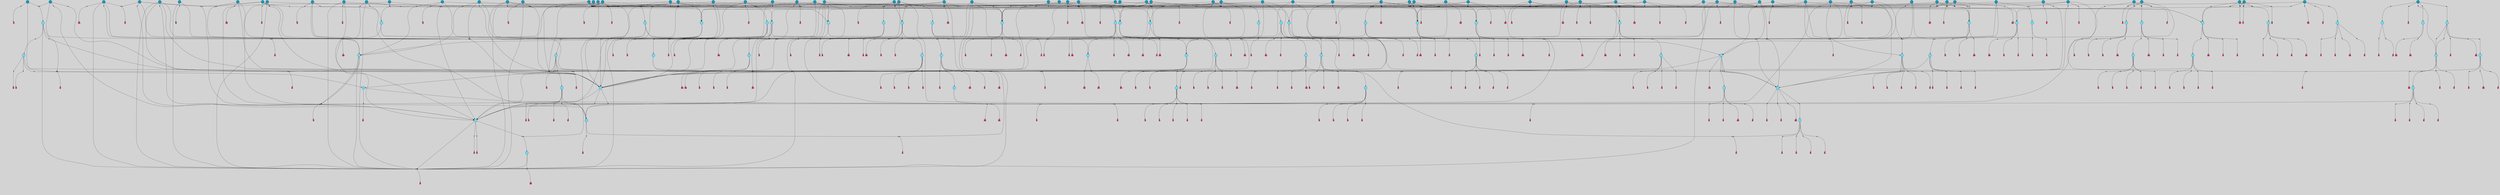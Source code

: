 // File exported with GEGELATI v1.3.1
// On the 2024-04-08 17:43:49
// With the File::TPGGraphDotExporter
digraph{
	graph[pad = "0.212, 0.055" bgcolor = lightgray]
	node[shape=circle style = filled label = ""]
		T7 [fillcolor="#66ddff"]
		T9 [fillcolor="#66ddff"]
		T11 [fillcolor="#66ddff"]
		T59 [fillcolor="#66ddff"]
		T102 [fillcolor="#66ddff"]
		T111 [fillcolor="#66ddff"]
		T258 [fillcolor="#66ddff"]
		T320 [fillcolor="#66ddff"]
		T321 [fillcolor="#66ddff"]
		T322 [fillcolor="#66ddff"]
		T323 [fillcolor="#66ddff"]
		T324 [fillcolor="#66ddff"]
		T325 [fillcolor="#66ddff"]
		T326 [fillcolor="#66ddff"]
		T327 [fillcolor="#1199bb"]
		T407 [fillcolor="#66ddff"]
		T20 [fillcolor="#1199bb"]
		T429 [fillcolor="#66ddff"]
		T440 [fillcolor="#66ddff"]
		T540 [fillcolor="#66ddff"]
		T556 [fillcolor="#66ddff"]
		T550 [fillcolor="#1199bb"]
		T623 [fillcolor="#66ddff"]
		T624 [fillcolor="#66ddff"]
		T625 [fillcolor="#66ddff"]
		T653 [fillcolor="#66ddff"]
		T715 [fillcolor="#1199bb"]
		T716 [fillcolor="#66ddff"]
		T717 [fillcolor="#66ddff"]
		T718 [fillcolor="#66ddff"]
		T719 [fillcolor="#1199bb"]
		T720 [fillcolor="#66ddff"]
		T249 [fillcolor="#66ddff"]
		T721 [fillcolor="#66ddff"]
		T784 [fillcolor="#66ddff"]
		T787 [fillcolor="#1199bb"]
		T788 [fillcolor="#66ddff"]
		T789 [fillcolor="#66ddff"]
		T790 [fillcolor="#66ddff"]
		T791 [fillcolor="#1199bb"]
		T792 [fillcolor="#66ddff"]
		T793 [fillcolor="#66ddff"]
		T794 [fillcolor="#66ddff"]
		T804 [fillcolor="#1199bb"]
		T807 [fillcolor="#1199bb"]
		T813 [fillcolor="#1199bb"]
		T821 [fillcolor="#1199bb"]
		T822 [fillcolor="#1199bb"]
		T828 [fillcolor="#1199bb"]
		T839 [fillcolor="#1199bb"]
		T851 [fillcolor="#66ddff"]
		T872 [fillcolor="#1199bb"]
		T877 [fillcolor="#66ddff"]
		T878 [fillcolor="#1199bb"]
		T879 [fillcolor="#66ddff"]
		T880 [fillcolor="#66ddff"]
		T881 [fillcolor="#66ddff"]
		T882 [fillcolor="#66ddff"]
		T883 [fillcolor="#66ddff"]
		T884 [fillcolor="#1199bb"]
		T885 [fillcolor="#66ddff"]
		T886 [fillcolor="#66ddff"]
		T893 [fillcolor="#1199bb"]
		T902 [fillcolor="#1199bb"]
		T908 [fillcolor="#1199bb"]
		T920 [fillcolor="#1199bb"]
		T924 [fillcolor="#1199bb"]
		T929 [fillcolor="#1199bb"]
		T930 [fillcolor="#1199bb"]
		T940 [fillcolor="#66ddff"]
		T947 [fillcolor="#66ddff"]
		T948 [fillcolor="#66ddff"]
		T949 [fillcolor="#66ddff"]
		T950 [fillcolor="#66ddff"]
		T951 [fillcolor="#1199bb"]
		T952 [fillcolor="#66ddff"]
		T953 [fillcolor="#66ddff"]
		T954 [fillcolor="#66ddff"]
		T955 [fillcolor="#1199bb"]
		T956 [fillcolor="#66ddff"]
		T957 [fillcolor="#66ddff"]
		T959 [fillcolor="#1199bb"]
		T963 [fillcolor="#1199bb"]
		T964 [fillcolor="#1199bb"]
		T967 [fillcolor="#1199bb"]
		T969 [fillcolor="#1199bb"]
		T971 [fillcolor="#1199bb"]
		T972 [fillcolor="#1199bb"]
		T973 [fillcolor="#1199bb"]
		T979 [fillcolor="#1199bb"]
		T980 [fillcolor="#1199bb"]
		T981 [fillcolor="#1199bb"]
		T982 [fillcolor="#1199bb"]
		T984 [fillcolor="#1199bb"]
		T985 [fillcolor="#1199bb"]
		T986 [fillcolor="#1199bb"]
		T989 [fillcolor="#1199bb"]
		T991 [fillcolor="#1199bb"]
		T995 [fillcolor="#1199bb"]
		T998 [fillcolor="#1199bb"]
		T1001 [fillcolor="#1199bb"]
		T1002 [fillcolor="#1199bb"]
		T1004 [fillcolor="#66ddff"]
		T1005 [fillcolor="#66ddff"]
		T1006 [fillcolor="#66ddff"]
		T1007 [fillcolor="#66ddff"]
		T1008 [fillcolor="#1199bb"]
		T1009 [fillcolor="#66ddff"]
		T1010 [fillcolor="#66ddff"]
		T1011 [fillcolor="#66ddff"]
		T1012 [fillcolor="#66ddff"]
		T1013 [fillcolor="#66ddff"]
		T1014 [fillcolor="#66ddff"]
		T1016 [fillcolor="#1199bb"]
		T1018 [fillcolor="#1199bb"]
		T1019 [fillcolor="#1199bb"]
		T1020 [fillcolor="#66ddff"]
		T1021 [fillcolor="#1199bb"]
		T1022 [fillcolor="#1199bb"]
		T1023 [fillcolor="#1199bb"]
		T1024 [fillcolor="#1199bb"]
		T1025 [fillcolor="#1199bb"]
		T1026 [fillcolor="#1199bb"]
		T1028 [fillcolor="#1199bb"]
		T1029 [fillcolor="#1199bb"]
		T1030 [fillcolor="#1199bb"]
		T1031 [fillcolor="#1199bb"]
		T1032 [fillcolor="#1199bb"]
		T1033 [fillcolor="#1199bb"]
		T1015 [fillcolor="#1199bb"]
		T1035 [fillcolor="#1199bb"]
		T1038 [fillcolor="#1199bb"]
		T1041 [fillcolor="#1199bb"]
		T1042 [fillcolor="#1199bb"]
		T1043 [fillcolor="#1199bb"]
		T1044 [fillcolor="#1199bb"]
		T1045 [fillcolor="#1199bb"]
		T1046 [fillcolor="#1199bb"]
		T1047 [fillcolor="#1199bb"]
		T1048 [fillcolor="#1199bb"]
		T1049 [fillcolor="#1199bb"]
		T1050 [fillcolor="#1199bb"]
		T1051 [fillcolor="#1199bb"]
		T1052 [fillcolor="#1199bb"]
		P15544 [fillcolor="#cccccc" shape=point] //-3|
		I15544 [shape=box style=invis label="1|6&2|7#0|7&#92;n10|2&0|7#1|3&#92;n9|6&2|7#2|2&#92;n5|3&0|7#0|7&#92;n1|6&2|3#0|0&#92;n2|3&2|3#2|2&#92;n5|1&2|6#0|6&#92;n"]
		P15544 -> I15544[style=invis]
		A10019 [fillcolor="#ff3366" shape=box margin=0.03 width=0 height=0 label="7"]
		T7 -> P15544 -> A10019
		P15545 [fillcolor="#cccccc" shape=point] //5|
		I15545 [shape=box style=invis label="0|5&2|3#0|1&#92;n0|6&2|1#2|4&#92;n6|2&2|6#0|7&#92;n7|4&0|3#0|1&#92;n5|4&0|7#1|6&#92;n9|1&0|5#2|2&#92;n6|3&2|3#1|7&#92;n11|7&2|4#1|6&#92;n2|5&0|1#0|0&#92;n4|7&0|0#0|2&#92;n6|2&0|6#0|0&#92;n2|1&2|6#2|4&#92;n10|0&2|0#1|0&#92;n6|6&2|4#0|6&#92;n"]
		P15545 -> I15545[style=invis]
		A10020 [fillcolor="#ff3366" shape=box margin=0.03 width=0 height=0 label="8"]
		T7 -> P15545 -> A10020
		P15546 [fillcolor="#cccccc" shape=point] //-6|
		I15546 [shape=box style=invis label="11|1&0|7#2|0&#92;n10|4&0|1#1|0&#92;n4|3&2|4#2|1&#92;n0|5&2|0#0|0&#92;n6|1&0|0#0|3&#92;n8|2&2|0#0|4&#92;n11|4&2|0#1|6&#92;n7|0&2|6#2|3&#92;n5|3&2|6#2|0&#92;n2|0&2|0#0|4&#92;n"]
		P15546 -> I15546[style=invis]
		A10021 [fillcolor="#ff3366" shape=box margin=0.03 width=0 height=0 label="9"]
		T9 -> P15546 -> A10021
		P15547 [fillcolor="#cccccc" shape=point] //2|
		I15547 [shape=box style=invis label="6|3&2|7#1|4&#92;n8|6&0|0#2|5&#92;n2|1&0|2#0|3&#92;n8|7&0|6#0|4&#92;n2|1&2|0#0|1&#92;n0|0&2|2#2|3&#92;n6|6&0|7#2|1&#92;n6|1&0|7#2|6&#92;n5|4&2|7#0|4&#92;n0|3&0|4#2|0&#92;n11|0&2|0#2|5&#92;n4|5&2|5#2|4&#92;n5|7&0|6#0|4&#92;n9|7&2|5#0|3&#92;n5|4&2|1#0|3&#92;n5|3&0|1#1|7&#92;n0|4&0|3#2|5&#92;n"]
		P15547 -> I15547[style=invis]
		A10022 [fillcolor="#ff3366" shape=box margin=0.03 width=0 height=0 label="10"]
		T9 -> P15547 -> A10022
		P15548 [fillcolor="#cccccc" shape=point] //6|
		I15548 [shape=box style=invis label="3|0&2|7#2|2&#92;n3|2&0|4#2|5&#92;n5|1&0|2#1|0&#92;n8|7&0|1#2|0&#92;n8|5&0|3#0|6&#92;n0|2&0|2#2|3&#92;n1|5&2|5#0|5&#92;n5|6&0|6#0|7&#92;n6|7&0|0#2|6&#92;n1|2&2|3#0|0&#92;n7|7&2|3#0|4&#92;n0|7&2|7#0|6&#92;n1|0&2|2#2|7&#92;n4|4&0|1#0|0&#92;n"]
		P15548 -> I15548[style=invis]
		A10023 [fillcolor="#ff3366" shape=box margin=0.03 width=0 height=0 label="11"]
		T11 -> P15548 -> A10023
		P15549 [fillcolor="#cccccc" shape=point] //-4|
		I15549 [shape=box style=invis label="4|1&0|4#2|6&#92;n1|2&2|2#2|0&#92;n1|2&2|0#0|6&#92;n8|4&2|3#2|5&#92;n5|5&2|1#1|0&#92;n"]
		P15549 -> I15549[style=invis]
		A10024 [fillcolor="#ff3366" shape=box margin=0.03 width=0 height=0 label="12"]
		T11 -> P15549 -> A10024
		P15550 [fillcolor="#cccccc" shape=point] //8|
		I15550 [shape=box style=invis label="9|0&0|1#2|0&#92;n10|1&2|5#1|4&#92;n8|2&2|6#0|4&#92;n4|5&0|3#0|1&#92;n2|4&2|5#2|3&#92;n4|2&2|2#0|2&#92;n7|5&0|2#0|0&#92;n8|2&2|1#1|3&#92;n8|7&0|7#2|1&#92;n1|1&0|0#0|7&#92;n5|6&2|5#1|0&#92;n6|3&2|5#0|0&#92;n11|4&0|3#2|6&#92;n1|2&2|4#0|7&#92;n5|6&0|1#2|0&#92;n11|3&0|2#0|7&#92;n"]
		P15550 -> I15550[style=invis]
		A10025 [fillcolor="#ff3366" shape=box margin=0.03 width=0 height=0 label="6"]
		T59 -> P15550 -> A10025
		P15551 [fillcolor="#cccccc" shape=point] //5|
		I15551 [shape=box style=invis label="3|0&2|0#0|1&#92;n3|0&0|7#0|1&#92;n5|3&0|2#2|6&#92;n4|4&2|4#2|6&#92;n11|2&0|7#1|6&#92;n2|7&2|2#2|5&#92;n9|3&2|6#2|7&#92;n7|7&0|0#0|4&#92;n6|1&2|4#2|3&#92;n5|4&2|0#1|6&#92;n1|3&0|7#0|4&#92;n"]
		P15551 -> I15551[style=invis]
		A10026 [fillcolor="#ff3366" shape=box margin=0.03 width=0 height=0 label="7"]
		T59 -> P15551 -> A10026
		T59 -> P15546
		T59 -> P15551
		P15552 [fillcolor="#cccccc" shape=point] //7|
		I15552 [shape=box style=invis label="3|3&2|7#0|4&#92;n4|3&2|6#0|3&#92;n8|4&0|6#1|2&#92;n5|6&2|3#0|4&#92;n0|7&2|1#0|5&#92;n8|7&2|2#2|5&#92;n9|1&0|0#1|0&#92;n10|1&2|1#1|4&#92;n10|5&0|6#1|7&#92;n5|2&2|3#0|4&#92;n2|0&2|6#2|7&#92;n1|7&0|1#0|7&#92;n"]
		P15552 -> I15552[style=invis]
		A10027 [fillcolor="#ff3366" shape=box margin=0.03 width=0 height=0 label="2"]
		T102 -> P15552 -> A10027
		P15553 [fillcolor="#cccccc" shape=point] //-8|
		I15553 [shape=box style=invis label="7|5&0|4#2|4&#92;n"]
		P15553 -> I15553[style=invis]
		A10028 [fillcolor="#ff3366" shape=box margin=0.03 width=0 height=0 label="3"]
		T102 -> P15553 -> A10028
		P15554 [fillcolor="#cccccc" shape=point] //8|
		I15554 [shape=box style=invis label="7|0&0|2#1|4&#92;n8|1&2|3#0|5&#92;n0|6&0|5#0|5&#92;n3|7&2|1#0|6&#92;n9|4&2|7#1|6&#92;n1|7&2|5#2|2&#92;n8|5&2|0#0|3&#92;n0|2&0|2#0|0&#92;n3|5&0|2#0|3&#92;n"]
		P15554 -> I15554[style=invis]
		A10029 [fillcolor="#ff3366" shape=box margin=0.03 width=0 height=0 label="5"]
		T102 -> P15554 -> A10029
		P15555 [fillcolor="#cccccc" shape=point] //-5|
		I15555 [shape=box style=invis label="0|0&2|3#0|2&#92;n10|5&0|6#1|3&#92;n7|3&0|6#2|3&#92;n3|4&0|6#0|6&#92;n10|5&0|2#1|1&#92;n5|0&0|1#0|3&#92;n6|6&2|5#1|5&#92;n7|4&0|2#1|7&#92;n5|7&0|1#2|5&#92;n1|5&0|0#0|3&#92;n7|5&2|1#2|6&#92;n9|0&0|2#0|0&#92;n4|0&2|4#0|0&#92;n4|6&0|0#2|3&#92;n3|1&0|6#2|5&#92;n7|7&2|1#2|3&#92;n9|4&2|2#0|6&#92;n"]
		P15555 -> I15555[style=invis]
		T111 -> P15555 -> T9
		P15556 [fillcolor="#cccccc" shape=point] //7|
		I15556 [shape=box style=invis label="7|4&2|1#2|0&#92;n4|1&2|4#2|3&#92;n5|0&2|0#2|2&#92;n6|1&2|4#2|6&#92;n"]
		P15556 -> I15556[style=invis]
		A10030 [fillcolor="#ff3366" shape=box margin=0.03 width=0 height=0 label="9"]
		T111 -> P15556 -> A10030
		P15557 [fillcolor="#cccccc" shape=point] //2|
		I15557 [shape=box style=invis label="3|0&2|0#0|1&#92;n11|2&0|7#1|6&#92;n8|7&2|4#0|5&#92;n5|3&0|2#2|6&#92;n4|4&2|4#2|6&#92;n3|0&0|7#0|1&#92;n2|7&2|2#2|5&#92;n9|3&2|6#2|7&#92;n7|7&0|0#0|4&#92;n6|1&2|4#1|3&#92;n5|4&2|0#1|6&#92;n1|3&0|7#0|4&#92;n"]
		P15557 -> I15557[style=invis]
		A10031 [fillcolor="#ff3366" shape=box margin=0.03 width=0 height=0 label="7"]
		T111 -> P15557 -> A10031
		T111 -> P15546
		P15558 [fillcolor="#cccccc" shape=point] //2|
		I15558 [shape=box style=invis label="9|1&2|3#0|1&#92;n5|3&2|4#2|7&#92;n11|0&2|3#0|4&#92;n7|0&2|4#0|4&#92;n5|2&2|0#2|4&#92;n7|3&0|7#0|5&#92;n"]
		P15558 -> I15558[style=invis]
		A10032 [fillcolor="#ff3366" shape=box margin=0.03 width=0 height=0 label="2"]
		T258 -> P15558 -> A10032
		T258 -> P15546
		P15559 [fillcolor="#cccccc" shape=point] //-5|
		I15559 [shape=box style=invis label="8|7&0|3#0|3&#92;n6|4&2|1#0|5&#92;n2|2&2|6#2|0&#92;n4|7&2|0#2|3&#92;n10|5&2|1#1|5&#92;n2|0&0|7#2|0&#92;n5|3&2|2#2|0&#92;n6|7&0|0#1|0&#92;n"]
		P15559 -> I15559[style=invis]
		A10033 [fillcolor="#ff3366" shape=box margin=0.03 width=0 height=0 label="1"]
		T258 -> P15559 -> A10033
		P15560 [fillcolor="#cccccc" shape=point] //2|
		I15560 [shape=box style=invis label="4|1&0|4#2|6&#92;n5|5&2|1#1|0&#92;n1|0&2|0#0|6&#92;n8|4&2|3#2|5&#92;n"]
		P15560 -> I15560[style=invis]
		T258 -> P15560 -> T11
		P15561 [fillcolor="#cccccc" shape=point] //5|
		I15561 [shape=box style=invis label="1|6&2|7#0|7&#92;n9|2&2|7#2|2&#92;n10|2&0|7#1|3&#92;n5|3&0|7#0|7&#92;n7|0&2|7#2|2&#92;n1|6&2|3#0|0&#92;n2|3&2|3#2|2&#92;n"]
		P15561 -> I15561[style=invis]
		A10034 [fillcolor="#ff3366" shape=box margin=0.03 width=0 height=0 label="7"]
		T258 -> P15561 -> A10034
		P15562 [fillcolor="#cccccc" shape=point] //-4|
		I15562 [shape=box style=invis label="4|1&0|4#2|6&#92;n1|2&2|2#2|0&#92;n1|2&2|0#0|6&#92;n8|4&2|3#2|5&#92;n5|5&2|1#1|0&#92;n"]
		P15562 -> I15562[style=invis]
		A10035 [fillcolor="#ff3366" shape=box margin=0.03 width=0 height=0 label="12"]
		T320 -> P15562 -> A10035
		P15563 [fillcolor="#cccccc" shape=point] //-9|
		I15563 [shape=box style=invis label="2|0&2|0#2|1&#92;n4|4&2|4#2|6&#92;n9|1&0|3#1|7&#92;n5|3&0|2#2|6&#92;n2|7&2|2#2|5&#92;n5|4&2|0#1|6&#92;n3|0&0|7#0|1&#92;n1|3&0|7#0|4&#92;n11|6&2|2#0|7&#92;n7|7&0|0#0|4&#92;n11|0&0|7#1|6&#92;n9|3&2|6#2|7&#92;n"]
		P15563 -> I15563[style=invis]
		A10036 [fillcolor="#ff3366" shape=box margin=0.03 width=0 height=0 label="7"]
		T321 -> P15563 -> A10036
		P15564 [fillcolor="#cccccc" shape=point] //6|
		I15564 [shape=box style=invis label="3|0&2|7#2|2&#92;n3|2&0|4#2|5&#92;n5|1&0|2#1|0&#92;n8|7&0|1#2|0&#92;n8|5&0|3#0|6&#92;n0|2&0|2#2|3&#92;n1|5&2|5#0|5&#92;n5|6&0|6#0|7&#92;n6|7&0|0#2|6&#92;n1|2&2|3#0|0&#92;n7|7&2|3#0|4&#92;n0|7&2|7#0|6&#92;n1|0&2|2#2|7&#92;n4|4&0|1#0|0&#92;n"]
		P15564 -> I15564[style=invis]
		A10037 [fillcolor="#ff3366" shape=box margin=0.03 width=0 height=0 label="11"]
		T320 -> P15564 -> A10037
		P15565 [fillcolor="#cccccc" shape=point] //2|
		I15565 [shape=box style=invis label="4|1&0|4#2|6&#92;n5|5&2|1#1|0&#92;n1|0&2|0#0|6&#92;n8|4&2|3#2|5&#92;n"]
		P15565 -> I15565[style=invis]
		T321 -> P15565 -> T320
		P15566 [fillcolor="#cccccc" shape=point] //-3|
		I15566 [shape=box style=invis label="4|5&0|0#0|0&#92;n4|7&0|0#0|2&#92;n0|6&2|1#2|4&#92;n9|1&0|5#2|2&#92;n10|0&2|0#1|0&#92;n6|6&2|4#0|6&#92;n2|5&0|1#0|0&#92;n6|3&2|3#1|7&#92;n11|7&2|4#1|6&#92;n6|2&2|6#0|1&#92;n6|2&0|0#0|0&#92;n9|1&2|6#2|4&#92;n10|4&0|3#1|1&#92;n5|4&2|7#1|6&#92;n"]
		P15566 -> I15566[style=invis]
		T323 -> P15566 -> T321
		P15567 [fillcolor="#cccccc" shape=point] //5|
		I15567 [shape=box style=invis label="0|5&2|3#0|1&#92;n0|6&2|1#2|4&#92;n6|2&2|6#0|7&#92;n7|4&0|3#0|1&#92;n5|4&0|7#1|6&#92;n9|1&0|5#2|2&#92;n6|3&2|3#1|7&#92;n11|7&2|4#1|6&#92;n2|5&0|1#0|0&#92;n4|7&0|0#0|2&#92;n6|2&0|6#0|0&#92;n2|1&2|6#2|4&#92;n10|0&2|0#1|0&#92;n6|6&2|4#0|6&#92;n"]
		P15567 -> I15567[style=invis]
		A10038 [fillcolor="#ff3366" shape=box margin=0.03 width=0 height=0 label="8"]
		T322 -> P15567 -> A10038
		P15568 [fillcolor="#cccccc" shape=point] //8|
		I15568 [shape=box style=invis label="9|7&0|5#2|5&#92;n3|3&2|3#0|2&#92;n9|5&2|2#1|0&#92;n2|3&0|6#0|3&#92;n4|4&2|5#2|7&#92;n11|3&2|0#1|5&#92;n6|6&2|1#2|2&#92;n4|6&0|1#2|2&#92;n2|5&2|7#2|2&#92;n7|7&2|2#2|3&#92;n6|5&0|3#2|6&#92;n6|7&0|6#0|2&#92;n"]
		P15568 -> I15568[style=invis]
		A10039 [fillcolor="#ff3366" shape=box margin=0.03 width=0 height=0 label="14"]
		T321 -> P15568 -> A10039
		P15569 [fillcolor="#cccccc" shape=point] //-3|
		I15569 [shape=box style=invis label="1|6&2|7#0|7&#92;n10|2&0|7#1|3&#92;n9|6&2|7#2|2&#92;n5|3&0|7#0|7&#92;n1|6&2|3#0|0&#92;n2|3&2|3#2|2&#92;n5|1&2|6#0|6&#92;n"]
		P15569 -> I15569[style=invis]
		A10040 [fillcolor="#ff3366" shape=box margin=0.03 width=0 height=0 label="7"]
		T322 -> P15569 -> A10040
		P15570 [fillcolor="#cccccc" shape=point] //-8|
		I15570 [shape=box style=invis label="7|5&0|4#2|4&#92;n"]
		P15570 -> I15570[style=invis]
		A10041 [fillcolor="#ff3366" shape=box margin=0.03 width=0 height=0 label="3"]
		T321 -> P15570 -> A10041
		P15571 [fillcolor="#cccccc" shape=point] //4|
		I15571 [shape=box style=invis label="4|3&0|6#0|3&#92;n5|7&2|3#2|2&#92;n5|6&0|7#1|2&#92;n1|4&2|6#0|3&#92;n8|4&2|1#2|5&#92;n9|5&2|4#1|4&#92;n2|4&0|5#0|7&#92;n10|0&0|6#1|3&#92;n3|0&0|6#0|2&#92;n2|7&2|7#2|6&#92;n5|2&0|5#1|5&#92;n10|4&2|5#1|7&#92;n4|0&0|4#2|4&#92;n11|1&0|4#2|6&#92;n10|6&2|0#1|4&#92;n9|7&0|3#1|4&#92;n4|5&2|7#0|6&#92;n11|5&2|6#2|3&#92;n0|3&0|5#0|1&#92;n"]
		P15571 -> I15571[style=invis]
		A10042 [fillcolor="#ff3366" shape=box margin=0.03 width=0 height=0 label="13"]
		T321 -> P15571 -> A10042
		P15572 [fillcolor="#cccccc" shape=point] //1|
		I15572 [shape=box style=invis label="0|4&0|1#0|1&#92;n10|5&2|5#1|6&#92;n7|7&2|5#2|2&#92;n9|5&0|7#2|7&#92;n8|4&0|3#2|7&#92;n11|0&2|3#0|5&#92;n7|0&0|0#0|1&#92;n4|2&0|4#0|5&#92;n5|1&0|6#2|7&#92;n11|3&0|7#1|3&#92;n"]
		P15572 -> I15572[style=invis]
		T323 -> P15572 -> T322
		P15573 [fillcolor="#cccccc" shape=point] //4|
		I15573 [shape=box style=invis label="4|3&0|6#0|3&#92;n5|7&2|3#2|2&#92;n5|6&0|7#1|2&#92;n1|4&2|6#0|3&#92;n8|4&2|1#2|5&#92;n9|5&2|4#1|4&#92;n2|4&0|5#0|7&#92;n10|0&0|6#1|3&#92;n3|0&0|6#0|2&#92;n2|7&2|7#2|6&#92;n5|2&0|5#1|5&#92;n10|4&2|5#1|7&#92;n4|0&0|4#2|4&#92;n11|1&0|4#2|6&#92;n10|6&2|0#1|4&#92;n9|7&0|3#1|4&#92;n4|5&2|7#0|6&#92;n11|5&2|6#2|3&#92;n0|3&0|5#0|1&#92;n"]
		P15573 -> I15573[style=invis]
		A10043 [fillcolor="#ff3366" shape=box margin=0.03 width=0 height=0 label="13"]
		T323 -> P15573 -> A10043
		P15574 [fillcolor="#cccccc" shape=point] //-9|
		I15574 [shape=box style=invis label="2|0&2|0#2|1&#92;n4|4&2|4#2|6&#92;n9|1&0|3#1|7&#92;n5|3&0|2#2|6&#92;n2|7&2|2#2|5&#92;n5|4&2|0#1|6&#92;n3|0&0|7#0|1&#92;n1|3&0|7#0|4&#92;n11|6&2|2#0|7&#92;n7|7&0|0#0|4&#92;n11|0&0|7#1|6&#92;n9|3&2|6#2|7&#92;n"]
		P15574 -> I15574[style=invis]
		A10044 [fillcolor="#ff3366" shape=box margin=0.03 width=0 height=0 label="7"]
		T325 -> P15574 -> A10044
		P15575 [fillcolor="#cccccc" shape=point] //-4|
		I15575 [shape=box style=invis label="4|1&0|4#2|6&#92;n1|2&2|2#2|0&#92;n1|2&2|0#0|6&#92;n8|4&2|3#2|5&#92;n5|5&2|1#1|0&#92;n"]
		P15575 -> I15575[style=invis]
		A10045 [fillcolor="#ff3366" shape=box margin=0.03 width=0 height=0 label="12"]
		T324 -> P15575 -> A10045
		P15576 [fillcolor="#cccccc" shape=point] //6|
		I15576 [shape=box style=invis label="3|0&2|7#2|2&#92;n3|2&0|4#2|5&#92;n5|1&0|2#1|0&#92;n8|7&0|1#2|0&#92;n8|5&0|3#0|6&#92;n0|2&0|2#2|3&#92;n1|5&2|5#0|5&#92;n5|6&0|6#0|7&#92;n6|7&0|0#2|6&#92;n1|2&2|3#0|0&#92;n7|7&2|3#0|4&#92;n0|7&2|7#0|6&#92;n1|0&2|2#2|7&#92;n4|4&0|1#0|0&#92;n"]
		P15576 -> I15576[style=invis]
		A10046 [fillcolor="#ff3366" shape=box margin=0.03 width=0 height=0 label="11"]
		T324 -> P15576 -> A10046
		P15577 [fillcolor="#cccccc" shape=point] //2|
		I15577 [shape=box style=invis label="4|1&0|4#2|6&#92;n5|5&2|1#1|0&#92;n1|0&2|0#0|6&#92;n8|4&2|3#2|5&#92;n"]
		P15577 -> I15577[style=invis]
		T325 -> P15577 -> T324
		P15578 [fillcolor="#cccccc" shape=point] //4|
		I15578 [shape=box style=invis label="4|3&0|6#0|3&#92;n5|7&2|3#2|2&#92;n5|6&0|7#1|2&#92;n1|4&2|6#0|3&#92;n8|4&2|1#2|5&#92;n9|5&2|4#1|4&#92;n2|4&0|5#0|7&#92;n10|0&0|6#1|3&#92;n3|0&0|6#0|2&#92;n2|7&2|7#2|6&#92;n5|2&0|5#1|5&#92;n10|4&2|5#1|7&#92;n4|0&0|4#2|4&#92;n11|1&0|4#2|6&#92;n10|6&2|0#1|4&#92;n9|7&0|3#1|4&#92;n4|5&2|7#0|6&#92;n11|5&2|6#2|3&#92;n0|3&0|5#0|1&#92;n"]
		P15578 -> I15578[style=invis]
		A10047 [fillcolor="#ff3366" shape=box margin=0.03 width=0 height=0 label="13"]
		T325 -> P15578 -> A10047
		P15579 [fillcolor="#cccccc" shape=point] //-3|
		I15579 [shape=box style=invis label="4|5&0|0#0|0&#92;n4|7&0|0#0|2&#92;n0|6&2|1#2|4&#92;n9|1&0|5#2|2&#92;n10|0&2|0#1|0&#92;n6|6&2|4#0|6&#92;n2|5&0|1#0|0&#92;n6|3&2|3#1|7&#92;n11|7&2|4#1|6&#92;n6|2&2|6#0|1&#92;n6|2&0|0#0|0&#92;n9|1&2|6#2|4&#92;n10|4&0|3#1|1&#92;n5|4&2|7#1|6&#92;n"]
		P15579 -> I15579[style=invis]
		T327 -> P15579 -> T325
		P15580 [fillcolor="#cccccc" shape=point] //5|
		I15580 [shape=box style=invis label="0|5&2|3#0|1&#92;n0|6&2|1#2|4&#92;n6|2&2|6#0|7&#92;n7|4&0|3#0|1&#92;n5|4&0|7#1|6&#92;n9|1&0|5#2|2&#92;n6|3&2|3#1|7&#92;n11|7&2|4#1|6&#92;n2|5&0|1#0|0&#92;n4|7&0|0#0|2&#92;n6|2&0|6#0|0&#92;n2|1&2|6#2|4&#92;n10|0&2|0#1|0&#92;n6|6&2|4#0|6&#92;n"]
		P15580 -> I15580[style=invis]
		A10048 [fillcolor="#ff3366" shape=box margin=0.03 width=0 height=0 label="8"]
		T326 -> P15580 -> A10048
		P15581 [fillcolor="#cccccc" shape=point] //-8|
		I15581 [shape=box style=invis label="7|5&0|4#2|4&#92;n"]
		P15581 -> I15581[style=invis]
		A10049 [fillcolor="#ff3366" shape=box margin=0.03 width=0 height=0 label="3"]
		T325 -> P15581 -> A10049
		P15582 [fillcolor="#cccccc" shape=point] //-3|
		I15582 [shape=box style=invis label="1|6&2|7#0|7&#92;n10|2&0|7#1|3&#92;n9|6&2|7#2|2&#92;n5|3&0|7#0|7&#92;n1|6&2|3#0|0&#92;n2|3&2|3#2|2&#92;n5|1&2|6#0|6&#92;n"]
		P15582 -> I15582[style=invis]
		A10050 [fillcolor="#ff3366" shape=box margin=0.03 width=0 height=0 label="7"]
		T326 -> P15582 -> A10050
		P15583 [fillcolor="#cccccc" shape=point] //8|
		I15583 [shape=box style=invis label="9|7&0|5#2|5&#92;n3|3&2|3#0|2&#92;n9|5&2|2#1|0&#92;n2|3&0|6#0|3&#92;n4|4&2|5#2|7&#92;n11|3&2|0#1|5&#92;n6|6&2|1#2|2&#92;n4|6&0|1#2|2&#92;n2|5&2|7#2|2&#92;n7|7&2|2#2|3&#92;n6|5&0|3#2|6&#92;n6|7&0|6#0|2&#92;n"]
		P15583 -> I15583[style=invis]
		A10051 [fillcolor="#ff3366" shape=box margin=0.03 width=0 height=0 label="14"]
		T325 -> P15583 -> A10051
		P15584 [fillcolor="#cccccc" shape=point] //1|
		I15584 [shape=box style=invis label="0|4&0|1#0|1&#92;n10|5&2|5#1|6&#92;n7|7&2|5#2|2&#92;n9|5&0|7#2|7&#92;n8|4&0|3#2|7&#92;n11|0&2|3#0|5&#92;n7|0&0|0#0|1&#92;n4|2&0|4#0|5&#92;n5|1&0|6#2|7&#92;n11|3&0|7#1|3&#92;n"]
		P15584 -> I15584[style=invis]
		T327 -> P15584 -> T326
		P15585 [fillcolor="#cccccc" shape=point] //4|
		I15585 [shape=box style=invis label="4|3&0|6#0|3&#92;n5|7&2|3#2|2&#92;n5|6&0|7#1|2&#92;n1|4&2|6#0|3&#92;n8|4&2|1#2|5&#92;n9|5&2|4#1|4&#92;n2|4&0|5#0|7&#92;n10|0&0|6#1|3&#92;n3|0&0|6#0|2&#92;n2|7&2|7#2|6&#92;n5|2&0|5#1|5&#92;n10|4&2|5#1|7&#92;n4|0&0|4#2|4&#92;n11|1&0|4#2|6&#92;n10|6&2|0#1|4&#92;n9|7&0|3#1|4&#92;n4|5&2|7#0|6&#92;n11|5&2|6#2|3&#92;n0|3&0|5#0|1&#92;n"]
		P15585 -> I15585[style=invis]
		A10052 [fillcolor="#ff3366" shape=box margin=0.03 width=0 height=0 label="13"]
		T327 -> P15585 -> A10052
		P15586 [fillcolor="#cccccc" shape=point] //-1|
		I15586 [shape=box style=invis label="0|5&2|2#0|0&#92;n11|3&2|3#1|3&#92;n8|5&2|2#1|7&#92;n10|0&0|6#1|2&#92;n9|1&2|5#0|3&#92;n8|0&2|4#2|6&#92;n6|7&0|2#0|3&#92;n9|2&0|7#0|1&#92;n6|2&0|2#2|1&#92;n"]
		P15586 -> I15586[style=invis]
		A10053 [fillcolor="#ff3366" shape=box margin=0.03 width=0 height=0 label="7"]
		T407 -> P15586 -> A10053
		P15587 [fillcolor="#cccccc" shape=point] //-3|
		I15587 [shape=box style=invis label="7|7&0|0#0|4&#92;n11|2&0|7#1|6&#92;n8|7&2|4#0|5&#92;n5|3&0|2#2|6&#92;n4|4&2|4#2|6&#92;n3|0&0|7#0|6&#92;n2|7&2|2#2|5&#92;n9|3&2|6#2|7&#92;n6|7&0|0#0|7&#92;n3|0&2|0#0|1&#92;n6|1&2|4#1|3&#92;n5|4&2|0#1|6&#92;n1|3&0|7#0|4&#92;n"]
		P15587 -> I15587[style=invis]
		T407 -> P15587 -> T59
		P15588 [fillcolor="#cccccc" shape=point] //-5|
		I15588 [shape=box style=invis label="5|3&0|7#0|7&#92;n9|2&2|7#2|2&#92;n1|6&2|7#0|7&#92;n7|6&2|4#0|5&#92;n10|3&0|2#1|1&#92;n9|2&0|7#1|3&#92;n1|6&0|3#0|1&#92;n4|0&0|2#2|2&#92;n7|0&2|7#2|2&#92;n5|1&2|6#0|3&#92;n2|3&2|3#2|2&#92;n"]
		P15588 -> I15588[style=invis]
		T407 -> P15588 -> T102
		P15589 [fillcolor="#cccccc" shape=point] //1|
		I15589 [shape=box style=invis label="9|3&2|0#0|4&#92;n4|2&0|5#2|0&#92;n10|7&2|7#1|1&#92;n6|3&2|6#1|5&#92;n8|3&2|5#1|2&#92;n4|0&2|1#2|2&#92;n4|1&0|4#0|3&#92;n3|6&2|5#2|5&#92;n8|3&0|1#0|7&#92;n4|0&2|4#0|1&#92;n3|4&0|0#2|1&#92;n3|2&0|7#2|1&#92;n1|4&0|1#0|2&#92;n"]
		P15589 -> I15589[style=invis]
		A10054 [fillcolor="#ff3366" shape=box margin=0.03 width=0 height=0 label="14"]
		T407 -> P15589 -> A10054
		P15590 [fillcolor="#cccccc" shape=point] //3|
		I15590 [shape=box style=invis label="5|4&2|7#0|4&#92;n0|4&0|3#2|5&#92;n8|6&0|0#2|5&#92;n2|1&0|2#0|3&#92;n9|7&0|6#0|4&#92;n0|0&2|2#2|3&#92;n6|6&0|7#2|1&#92;n6|1&0|7#2|6&#92;n0|3&0|4#2|0&#92;n11|0&2|0#2|5&#92;n4|5&2|5#2|4&#92;n5|3&0|1#1|7&#92;n9|7&2|2#0|3&#92;n5|4&2|1#0|3&#92;n5|0&0|6#0|4&#92;n0|0&0|1#2|0&#92;n"]
		P15590 -> I15590[style=invis]
		A10055 [fillcolor="#ff3366" shape=box margin=0.03 width=0 height=0 label="10"]
		T407 -> P15590 -> A10055
		P15591 [fillcolor="#cccccc" shape=point] //-2|
		I15591 [shape=box style=invis label="3|5&2|6#2|3&#92;n3|2&0|0#0|0&#92;n8|0&2|0#0|1&#92;n"]
		P15591 -> I15591[style=invis]
		A10056 [fillcolor="#ff3366" shape=box margin=0.03 width=0 height=0 label="3"]
		T20 -> P15591 -> A10056
		P15592 [fillcolor="#cccccc" shape=point] //5|
		I15592 [shape=box style=invis label="4|4&2|4#2|6&#92;n3|0&0|7#0|1&#92;n5|3&0|2#2|6&#92;n3|0&2|0#2|1&#92;n11|2&0|7#1|6&#92;n9|3&2|6#2|7&#92;n7|7&0|0#0|4&#92;n6|1&2|4#2|3&#92;n5|4&2|0#1|6&#92;n1|3&0|7#0|4&#92;n"]
		P15592 -> I15592[style=invis]
		T20 -> P15592 -> T407
		P15593 [fillcolor="#cccccc" shape=point] //4|
		I15593 [shape=box style=invis label="2|2&0|1#2|4&#92;n3|7&2|2#0|7&#92;n6|5&2|4#1|3&#92;n7|0&0|7#1|3&#92;n10|7&0|0#1|2&#92;n"]
		P15593 -> I15593[style=invis]
		T20 -> P15593 -> T111
		T20 -> P15551
		T20 -> P15546
		P15594 [fillcolor="#cccccc" shape=point] //4|
		I15594 [shape=box style=invis label="8|5&2|3#2|1&#92;n10|1&0|3#1|6&#92;n7|1&2|6#1|3&#92;n4|1&0|6#0|0&#92;n11|1&0|2#0|3&#92;n2|0&2|1#2|7&#92;n"]
		P15594 -> I15594[style=invis]
		A10057 [fillcolor="#ff3366" shape=box margin=0.03 width=0 height=0 label="2"]
		T429 -> P15594 -> A10057
		P15595 [fillcolor="#cccccc" shape=point] //1|
		I15595 [shape=box style=invis label="9|7&0|2#2|2&#92;n6|5&0|1#1|0&#92;n2|2&0|0#2|1&#92;n4|3&2|2#2|3&#92;n2|5&2|2#0|0&#92;n10|7&0|5#1|1&#92;n9|5&2|7#2|5&#92;n7|7&2|5#2|5&#92;n8|0&2|4#0|1&#92;n5|4&2|0#0|2&#92;n2|5&2|2#2|6&#92;n4|4&0|2#2|1&#92;n7|2&2|4#0|0&#92;n10|0&2|2#1|1&#92;n10|4&2|3#1|0&#92;n"]
		P15595 -> I15595[style=invis]
		A10058 [fillcolor="#ff3366" shape=box margin=0.03 width=0 height=0 label="1"]
		T429 -> P15595 -> A10058
		P15596 [fillcolor="#cccccc" shape=point] //-8|
		I15596 [shape=box style=invis label="11|7&2|0#2|0&#92;n5|5&2|7#2|7&#92;n8|6&2|7#1|2&#92;n1|7&0|3#0|6&#92;n4|0&2|1#2|2&#92;n9|0&0|2#0|0&#92;n10|1&0|5#1|6&#92;n0|0&2|3#2|0&#92;n3|2&0|1#2|6&#92;n0|1&2|4#0|0&#92;n"]
		P15596 -> I15596[style=invis]
		A10059 [fillcolor="#ff3366" shape=box margin=0.03 width=0 height=0 label="6"]
		T429 -> P15596 -> A10059
		P15597 [fillcolor="#cccccc" shape=point] //-7|
		I15597 [shape=box style=invis label="7|3&0|6#2|5&#92;n10|5&0|5#1|0&#92;n1|0&2|4#0|3&#92;n"]
		P15597 -> I15597[style=invis]
		T429 -> P15597 -> T7
		P15598 [fillcolor="#cccccc" shape=point] //-2|
		I15598 [shape=box style=invis label="3|1&2|6#2|5&#92;n4|5&0|4#0|6&#92;n7|1&0|6#2|2&#92;n2|6&0|6#2|0&#92;n7|7&0|0#1|0&#92;n3|7&0|7#0|1&#92;n1|3&2|2#2|0&#92;n3|6&0|5#0|0&#92;n4|0&2|7#0|4&#92;n9|4&2|2#0|1&#92;n3|1&2|5#0|7&#92;n"]
		P15598 -> I15598[style=invis]
		A10060 [fillcolor="#ff3366" shape=box margin=0.03 width=0 height=0 label="1"]
		T429 -> P15598 -> A10060
		P15599 [fillcolor="#cccccc" shape=point] //2|
		I15599 [shape=box style=invis label="0|6&0|7#0|4&#92;n6|7&2|6#2|6&#92;n11|3&0|7#1|6&#92;n11|1&0|6#2|7&#92;n2|4&0|1#0|1&#92;n10|6&2|5#1|6&#92;n11|3&0|1#1|7&#92;n10|0&2|3#1|5&#92;n"]
		P15599 -> I15599[style=invis]
		T440 -> P15599 -> T7
		P15600 [fillcolor="#cccccc" shape=point] //-9|
		I15600 [shape=box style=invis label="2|0&2|3#2|0&#92;n11|7&0|4#1|0&#92;n"]
		P15600 -> I15600[style=invis]
		T440 -> P15600 -> T111
		T440 -> P15551
		P15601 [fillcolor="#cccccc" shape=point] //7|
		I15601 [shape=box style=invis label="2|0&2|1#2|0&#92;n9|1&0|6#0|3&#92;n11|7&0|4#1|0&#92;n"]
		P15601 -> I15601[style=invis]
		T540 -> P15601 -> T111
		P15602 [fillcolor="#cccccc" shape=point] //6|
		I15602 [shape=box style=invis label="0|5&2|3#0|1&#92;n0|6&2|1#2|4&#92;n9|1&0|5#2|2&#92;n7|4&0|3#0|1&#92;n5|4&0|7#1|6&#92;n2|5&0|1#0|0&#92;n6|3&2|3#1|7&#92;n11|7&2|4#1|6&#92;n6|2&2|6#0|1&#92;n4|7&0|0#0|2&#92;n6|2&0|6#0|0&#92;n9|1&2|6#2|4&#92;n10|0&2|0#1|0&#92;n6|6&2|4#0|6&#92;n"]
		P15602 -> I15602[style=invis]
		A10061 [fillcolor="#ff3366" shape=box margin=0.03 width=0 height=0 label="8"]
		T540 -> P15602 -> A10061
		P15603 [fillcolor="#cccccc" shape=point] //-4|
		I15603 [shape=box style=invis label="6|3&2|6#1|2&#92;n2|5&2|2#2|5&#92;n2|6&0|4#0|5&#92;n6|0&0|2#1|2&#92;n"]
		P15603 -> I15603[style=invis]
		A10062 [fillcolor="#ff3366" shape=box margin=0.03 width=0 height=0 label="7"]
		T540 -> P15603 -> A10062
		P15604 [fillcolor="#cccccc" shape=point] //-5|
		I15604 [shape=box style=invis label="7|2&0|3#2|2&#92;n3|2&0|2#2|0&#92;n1|5&2|7#0|4&#92;n5|3&0|3#0|7&#92;n11|4&0|1#0|0&#92;n8|7&2|7#2|7&#92;n4|0&0|3#2|7&#92;n"]
		P15604 -> I15604[style=invis]
		A10063 [fillcolor="#ff3366" shape=box margin=0.03 width=0 height=0 label="7"]
		T540 -> P15604 -> A10063
		P15605 [fillcolor="#cccccc" shape=point] //1|
		I15605 [shape=box style=invis label="0|4&0|1#0|7&#92;n10|5&2|5#1|6&#92;n7|7&2|5#2|2&#92;n9|5&0|7#2|7&#92;n8|4&0|3#2|7&#92;n7|0&0|0#0|1&#92;n11|0&2|3#0|5&#92;n4|2&0|4#0|5&#92;n11|3&0|7#1|3&#92;n"]
		P15605 -> I15605[style=invis]
		T556 -> P15605 -> T322
		T556 -> P15601
		P15606 [fillcolor="#cccccc" shape=point] //6|
		I15606 [shape=box style=invis label="8|3&0|3#0|1&#92;n4|1&0|7#0|7&#92;n11|7&0|2#0|0&#92;n6|4&2|3#1|7&#92;n8|3&0|1#0|4&#92;n10|0&2|4#1|6&#92;n10|6&0|3#1|2&#92;n5|1&0|1#1|4&#92;n5|5&0|4#2|0&#92;n1|3&0|6#0|0&#92;n0|1&2|0#2|7&#92;n"]
		P15606 -> I15606[style=invis]
		A10064 [fillcolor="#ff3366" shape=box margin=0.03 width=0 height=0 label="3"]
		T556 -> P15606 -> A10064
		P15607 [fillcolor="#cccccc" shape=point] //-6|
		I15607 [shape=box style=invis label="4|6&0|1#2|5&#92;n4|3&2|0#0|1&#92;n2|1&2|3#0|0&#92;n7|4&2|7#0|4&#92;n0|0&2|7#2|7&#92;n11|7&0|5#2|3&#92;n5|0&2|1#2|2&#92;n10|0&0|4#1|2&#92;n4|4&0|7#0|0&#92;n6|7&0|2#0|1&#92;n1|6&2|5#0|4&#92;n"]
		P15607 -> I15607[style=invis]
		A10065 [fillcolor="#ff3366" shape=box margin=0.03 width=0 height=0 label="0"]
		T556 -> P15607 -> A10065
		P15608 [fillcolor="#cccccc" shape=point] //-4|
		I15608 [shape=box style=invis label="4|1&0|4#2|6&#92;n1|2&2|2#2|0&#92;n1|2&2|0#0|6&#92;n8|4&2|3#2|5&#92;n5|5&2|1#1|0&#92;n"]
		P15608 -> I15608[style=invis]
		A10066 [fillcolor="#ff3366" shape=box margin=0.03 width=0 height=0 label="12"]
		T550 -> P15608 -> A10066
		P15609 [fillcolor="#cccccc" shape=point] //7|
		I15609 [shape=box style=invis label="7|4&2|7#0|4&#92;n4|6&0|1#2|5&#92;n2|1&2|3#0|0&#92;n4|3&2|0#0|1&#92;n0|0&2|7#2|7&#92;n7|7&0|5#2|3&#92;n5|0&2|1#2|2&#92;n10|0&0|4#1|2&#92;n4|4&0|7#0|0&#92;n6|7&0|2#0|1&#92;n1|4&2|5#0|4&#92;n"]
		P15609 -> I15609[style=invis]
		A10067 [fillcolor="#ff3366" shape=box margin=0.03 width=0 height=0 label="0"]
		T623 -> P15609 -> A10067
		P15610 [fillcolor="#cccccc" shape=point] //0|
		I15610 [shape=box style=invis label="4|0&0|3#2|7&#92;n10|2&0|3#1|7&#92;n3|5&0|2#0|3&#92;n4|5&0|0#2|1&#92;n10|7&2|0#1|2&#92;n5|3&2|3#1|6&#92;n9|5&2|0#0|4&#92;n5|4&2|7#0|2&#92;n10|3&2|7#1|4&#92;n7|2&0|1#2|6&#92;n8|6&0|5#0|5&#92;n8|7&2|3#0|5&#92;n2|6&2|4#0|0&#92;n"]
		P15610 -> I15610[style=invis]
		A10068 [fillcolor="#ff3366" shape=box margin=0.03 width=0 height=0 label="5"]
		T625 -> P15610 -> A10068
		P15611 [fillcolor="#cccccc" shape=point] //0|
		I15611 [shape=box style=invis label="2|5&0|1#0|6&#92;n6|1&2|2#2|7&#92;n8|0&0|3#1|4&#92;n4|3&2|5#2|4&#92;n8|1&2|4#0|0&#92;n6|6&0|1#2|6&#92;n11|7&2|4#2|5&#92;n6|2&2|4#0|2&#92;n8|5&2|4#2|4&#92;n2|1&2|1#2|2&#92;n2|7&2|5#2|6&#92;n9|7&0|5#0|4&#92;n1|2&0|5#2|6&#92;n4|2&2|3#2|7&#92;n3|3&2|1#0|2&#92;n"]
		P15611 -> I15611[style=invis]
		A10069 [fillcolor="#ff3366" shape=box margin=0.03 width=0 height=0 label="5"]
		T625 -> P15611 -> A10069
		P15612 [fillcolor="#cccccc" shape=point] //3|
		I15612 [shape=box style=invis label="7|6&2|4#0|2&#92;n10|3&2|7#1|4&#92;n11|6&0|4#0|1&#92;n7|1&0|0#2|6&#92;n7|6&0|3#2|6&#92;n4|0&2|6#0|1&#92;n4|4&2|5#0|2&#92;n4|6&0|4#2|7&#92;n10|0&2|3#1|5&#92;n2|6&0|5#0|2&#92;n1|0&2|3#0|7&#92;n1|6&2|0#0|5&#92;n6|2&0|1#0|7&#92;n9|2&0|3#2|7&#92;n5|3&0|6#0|6&#92;n1|7&2|5#2|3&#92;n8|1&2|7#0|6&#92;n1|0&2|5#2|1&#92;n7|1&2|2#2|5&#92;n7|4&2|6#0|3&#92;n"]
		P15612 -> I15612[style=invis]
		A10070 [fillcolor="#ff3366" shape=box margin=0.03 width=0 height=0 label="4"]
		T625 -> P15612 -> A10070
		P15613 [fillcolor="#cccccc" shape=point] //-9|
		I15613 [shape=box style=invis label="4|7&2|6#0|5&#92;n11|3&0|2#2|6&#92;n10|2&2|4#1|6&#92;n3|0&2|6#2|7&#92;n4|3&0|5#0|7&#92;n2|3&0|7#0|7&#92;n10|6&0|7#1|5&#92;n10|1&2|2#1|1&#92;n1|7&0|3#2|6&#92;n"]
		P15613 -> I15613[style=invis]
		A10071 [fillcolor="#ff3366" shape=box margin=0.03 width=0 height=0 label="4"]
		T550 -> P15613 -> A10071
		P15614 [fillcolor="#cccccc" shape=point] //8|
		I15614 [shape=box style=invis label="9|0&0|1#2|0&#92;n10|1&2|5#1|4&#92;n8|2&2|6#0|4&#92;n2|4&2|5#2|3&#92;n4|2&2|2#0|2&#92;n7|5&0|2#0|0&#92;n8|2&2|1#1|3&#92;n8|7&0|7#2|1&#92;n1|1&0|0#0|7&#92;n5|6&2|5#1|0&#92;n6|6&2|5#0|0&#92;n11|4&0|3#2|6&#92;n4|2&2|4#0|7&#92;n5|6&0|1#2|0&#92;n11|3&0|2#0|7&#92;n"]
		P15614 -> I15614[style=invis]
		A10072 [fillcolor="#ff3366" shape=box margin=0.03 width=0 height=0 label="6"]
		T624 -> P15614 -> A10072
		P15615 [fillcolor="#cccccc" shape=point] //-6|
		I15615 [shape=box style=invis label="9|0&2|0#0|1&#92;n3|2&0|2#0|3&#92;n5|4&0|5#1|7&#92;n2|1&0|4#0|3&#92;n9|2&2|0#2|4&#92;n7|6&0|4#0|2&#92;n2|3&0|6#2|6&#92;n1|2&0|3#2|0&#92;n"]
		P15615 -> I15615[style=invis]
		T550 -> P15615 -> T624
		P15616 [fillcolor="#cccccc" shape=point] //5|
		I15616 [shape=box style=invis label="3|0&2|0#0|1&#92;n3|0&0|7#0|1&#92;n5|3&0|2#2|6&#92;n4|4&2|4#2|6&#92;n11|2&0|7#1|6&#92;n2|7&2|2#2|5&#92;n9|3&2|6#2|7&#92;n7|7&0|0#0|4&#92;n6|1&2|4#2|3&#92;n5|4&2|0#1|6&#92;n1|3&0|7#0|4&#92;n"]
		P15616 -> I15616[style=invis]
		A10073 [fillcolor="#ff3366" shape=box margin=0.03 width=0 height=0 label="7"]
		T624 -> P15616 -> A10073
		P15617 [fillcolor="#cccccc" shape=point] //-10|
		I15617 [shape=box style=invis label="3|6&0|0#0|4&#92;n4|1&2|4#0|1&#92;n5|1&0|1#0|4&#92;n5|5&2|6#0|5&#92;n6|5&0|6#0|3&#92;n11|1&2|0#0|1&#92;n0|7&2|0#0|3&#92;n1|2&0|6#0|1&#92;n8|0&0|4#2|0&#92;n0|4&0|7#2|7&#92;n7|0&2|7#1|3&#92;n3|1&0|5#2|5&#92;n5|1&0|4#0|3&#92;n2|2&0|2#0|0&#92;n8|3&0|1#0|7&#92;n3|0&0|3#0|5&#92;n7|2&0|5#2|0&#92;n6|3&2|7#1|5&#92;n4|7&2|7#2|1&#92;n"]
		P15617 -> I15617[style=invis]
		A10074 [fillcolor="#ff3366" shape=box margin=0.03 width=0 height=0 label="14"]
		T624 -> P15617 -> A10074
		P15618 [fillcolor="#cccccc" shape=point] //5|
		I15618 [shape=box style=invis label="0|5&2|3#0|1&#92;n0|6&2|1#2|4&#92;n6|2&2|6#0|7&#92;n7|4&0|3#0|1&#92;n5|4&0|7#1|6&#92;n9|1&0|5#2|2&#92;n6|3&2|3#1|7&#92;n11|7&2|4#1|6&#92;n2|5&0|1#0|0&#92;n4|7&0|0#0|2&#92;n6|2&0|6#0|0&#92;n2|1&2|6#2|4&#92;n10|0&2|0#1|0&#92;n6|6&2|4#0|6&#92;n"]
		P15618 -> I15618[style=invis]
		A10075 [fillcolor="#ff3366" shape=box margin=0.03 width=0 height=0 label="8"]
		T624 -> P15618 -> A10075
		P15619 [fillcolor="#cccccc" shape=point] //-2|
		I15619 [shape=box style=invis label="1|3&0|2#0|7&#92;n6|1&0|7#0|0&#92;n6|1&2|4#1|7&#92;n3|0&2|3#0|3&#92;n0|2&0|7#2|6&#92;n"]
		P15619 -> I15619[style=invis]
		T550 -> P15619 -> T623
		P15620 [fillcolor="#cccccc" shape=point] //5|
		I15620 [shape=box style=invis label="3|0&2|0#2|1&#92;n3|0&0|7#0|1&#92;n5|3&0|2#2|6&#92;n4|4&2|4#2|6&#92;n5|4&2|0#1|6&#92;n2|7&2|2#2|5&#92;n1|3&0|7#0|4&#92;n11|6&2|2#0|7&#92;n7|7&0|0#0|4&#92;n6|1&2|4#2|3&#92;n11|0&0|7#1|6&#92;n9|3&2|6#2|7&#92;n"]
		P15620 -> I15620[style=invis]
		A10076 [fillcolor="#ff3366" shape=box margin=0.03 width=0 height=0 label="7"]
		T623 -> P15620 -> A10076
		P15621 [fillcolor="#cccccc" shape=point] //4|
		I15621 [shape=box style=invis label="7|1&0|6#0|1&#92;n6|7&2|7#1|7&#92;n10|1&2|1#1|1&#92;n9|6&2|2#1|4&#92;n4|7&0|4#2|2&#92;n9|6&0|5#1|1&#92;n10|0&2|6#1|6&#92;n5|1&0|1#2|3&#92;n10|1&0|5#1|0&#92;n3|4&2|3#0|0&#92;n8|2&0|5#2|4&#92;n1|6&2|0#0|0&#92;n2|3&0|1#2|6&#92;n5|2&2|2#1|6&#92;n2|2&0|1#2|1&#92;n3|1&2|7#0|3&#92;n6|7&2|3#0|4&#92;n"]
		P15621 -> I15621[style=invis]
		A10077 [fillcolor="#ff3366" shape=box margin=0.03 width=0 height=0 label="10"]
		T623 -> P15621 -> A10077
		P15622 [fillcolor="#cccccc" shape=point] //-1|
		I15622 [shape=box style=invis label="5|7&2|4#0|7&#92;n6|4&2|4#2|6&#92;n3|0&0|5#0|0&#92;n9|5&0|7#1|4&#92;n8|0&0|2#2|1&#92;n3|0&2|6#0|7&#92;n1|7&2|5#2|5&#92;n9|4&0|2#0|6&#92;n4|4&2|5#0|6&#92;n"]
		P15622 -> I15622[style=invis]
		A10078 [fillcolor="#ff3366" shape=box margin=0.03 width=0 height=0 label="7"]
		T550 -> P15622 -> A10078
		P15623 [fillcolor="#cccccc" shape=point] //-4|
		I15623 [shape=box style=invis label="0|4&0|0#2|7&#92;n8|5&2|4#2|4&#92;n4|3&2|5#2|4&#92;n11|7&2|2#2|5&#92;n6|5&2|2#2|7&#92;n3|2&0|7#0|7&#92;n3|3&2|1#0|3&#92;n2|6&0|3#2|5&#92;n0|1&2|6#2|2&#92;n8|2&0|0#1|6&#92;n0|7&0|5#0|4&#92;n9|5&0|3#2|7&#92;n2|7&2|5#2|6&#92;n9|0&2|0#0|1&#92;n1|2&2|4#0|2&#92;n"]
		P15623 -> I15623[style=invis]
		T623 -> P15623 -> T625
		P15624 [fillcolor="#cccccc" shape=point] //2|
		I15624 [shape=box style=invis label="9|1&2|3#0|1&#92;n5|2&2|0#2|4&#92;n3|6&2|5#2|7&#92;n7|0&2|5#0|4&#92;n1|2&0|3#0|5&#92;n7|3&2|7#0|0&#92;n"]
		P15624 -> I15624[style=invis]
		A10079 [fillcolor="#ff3366" shape=box margin=0.03 width=0 height=0 label="2"]
		T625 -> P15624 -> A10079
		P15625 [fillcolor="#cccccc" shape=point] //-6|
		I15625 [shape=box style=invis label="7|5&0|4#0|4&#92;n11|0&2|5#2|1&#92;n"]
		P15625 -> I15625[style=invis]
		A10080 [fillcolor="#ff3366" shape=box margin=0.03 width=0 height=0 label="3"]
		T625 -> P15625 -> A10080
		T653 -> P15602
		P15626 [fillcolor="#cccccc" shape=point] //1|
		I15626 [shape=box style=invis label="9|0&0|1#1|4&#92;n4|4&2|6#2|6&#92;n4|2&2|3#0|2&#92;n9|3&2|6#1|6&#92;n3|7&2|1#2|7&#92;n2|0&0|2#2|1&#92;n3|3&2|0#2|1&#92;n7|5&0|4#0|4&#92;n5|3&0|7#2|4&#92;n"]
		P15626 -> I15626[style=invis]
		A10081 [fillcolor="#ff3366" shape=box margin=0.03 width=0 height=0 label="7"]
		T653 -> P15626 -> A10081
		P15627 [fillcolor="#cccccc" shape=point] //4|
		I15627 [shape=box style=invis label="10|3&0|1#1|5&#92;n9|6&2|1#0|5&#92;n1|2&0|4#2|3&#92;n1|0&0|3#0|2&#92;n7|1&0|1#0|0&#92;n4|6&2|0#0|0&#92;n9|1&2|4#0|4&#92;n10|3&0|7#1|0&#92;n11|1&2|5#2|7&#92;n4|7&0|3#2|2&#92;n"]
		P15627 -> I15627[style=invis]
		A10082 [fillcolor="#ff3366" shape=box margin=0.03 width=0 height=0 label="1"]
		T653 -> P15627 -> A10082
		P15628 [fillcolor="#cccccc" shape=point] //-2|
		I15628 [shape=box style=invis label="5|7&2|5#1|7&#92;n7|5&2|1#1|6&#92;n9|7&2|1#2|7&#92;n2|0&2|1#2|0&#92;n10|2&0|4#1|6&#92;n10|2&2|6#1|5&#92;n4|7&2|3#0|2&#92;n2|3&2|2#2|0&#92;n5|1&0|5#1|5&#92;n3|3&0|6#0|3&#92;n8|2&0|1#1|4&#92;n1|1&2|3#2|2&#92;n5|0&0|7#0|4&#92;n0|2&2|5#0|0&#92;n10|3&2|5#1|5&#92;n"]
		P15628 -> I15628[style=invis]
		T653 -> P15628 -> T440
		T653 -> P15549
		P15629 [fillcolor="#cccccc" shape=point] //5|
		I15629 [shape=box style=invis label="0|5&2|3#0|1&#92;n0|6&2|1#2|4&#92;n6|2&2|6#0|7&#92;n7|4&0|3#0|1&#92;n5|4&0|7#1|6&#92;n9|1&0|5#2|2&#92;n6|3&2|3#1|7&#92;n11|7&2|4#1|6&#92;n2|5&0|1#0|0&#92;n4|7&0|0#0|2&#92;n6|2&0|6#0|0&#92;n2|1&2|6#2|4&#92;n10|0&2|0#1|0&#92;n6|6&2|4#0|6&#92;n"]
		P15629 -> I15629[style=invis]
		A10083 [fillcolor="#ff3366" shape=box margin=0.03 width=0 height=0 label="8"]
		T717 -> P15629 -> A10083
		P15630 [fillcolor="#cccccc" shape=point] //-10|
		I15630 [shape=box style=invis label="3|6&0|0#0|4&#92;n4|1&2|4#0|1&#92;n5|1&0|1#0|4&#92;n5|5&2|6#0|5&#92;n6|5&0|6#0|3&#92;n11|1&2|0#0|1&#92;n0|7&2|0#0|3&#92;n1|2&0|6#0|1&#92;n8|0&0|4#2|0&#92;n0|4&0|7#2|7&#92;n7|0&2|7#1|3&#92;n3|1&0|5#2|5&#92;n5|1&0|4#0|3&#92;n2|2&0|2#0|0&#92;n8|3&0|1#0|7&#92;n3|0&0|3#0|5&#92;n7|2&0|5#2|0&#92;n6|3&2|7#1|5&#92;n4|7&2|7#2|1&#92;n"]
		P15630 -> I15630[style=invis]
		A10084 [fillcolor="#ff3366" shape=box margin=0.03 width=0 height=0 label="14"]
		T717 -> P15630 -> A10084
		P15631 [fillcolor="#cccccc" shape=point] //5|
		I15631 [shape=box style=invis label="3|0&2|0#0|1&#92;n3|0&0|7#0|1&#92;n5|3&0|2#2|6&#92;n4|4&2|4#2|6&#92;n11|2&0|7#1|6&#92;n2|7&2|2#2|5&#92;n9|3&2|6#2|7&#92;n7|7&0|0#0|4&#92;n6|1&2|4#2|3&#92;n5|4&2|0#1|6&#92;n1|3&0|7#0|4&#92;n"]
		P15631 -> I15631[style=invis]
		A10085 [fillcolor="#ff3366" shape=box margin=0.03 width=0 height=0 label="7"]
		T717 -> P15631 -> A10085
		P15632 [fillcolor="#cccccc" shape=point] //-1|
		I15632 [shape=box style=invis label="5|7&2|4#0|7&#92;n6|4&2|4#2|6&#92;n3|0&0|5#0|0&#92;n9|5&0|7#1|4&#92;n8|0&0|2#2|1&#92;n3|0&2|6#0|7&#92;n1|7&2|5#2|5&#92;n9|4&0|2#0|6&#92;n4|4&2|5#0|6&#92;n"]
		P15632 -> I15632[style=invis]
		A10086 [fillcolor="#ff3366" shape=box margin=0.03 width=0 height=0 label="7"]
		T715 -> P15632 -> A10086
		P15633 [fillcolor="#cccccc" shape=point] //-2|
		I15633 [shape=box style=invis label="0|2&0|7#2|6&#92;n6|1&0|4#1|7&#92;n3|0&2|3#0|3&#92;n1|3&0|2#0|7&#92;n"]
		P15633 -> I15633[style=invis]
		T715 -> P15633 -> T716
		P15634 [fillcolor="#cccccc" shape=point] //5|
		I15634 [shape=box style=invis label="3|0&2|0#2|1&#92;n3|0&0|7#0|1&#92;n5|3&0|2#2|6&#92;n4|4&2|4#2|6&#92;n5|4&2|0#1|6&#92;n2|7&2|2#2|5&#92;n1|3&0|7#0|4&#92;n11|6&2|2#0|7&#92;n7|7&0|0#0|4&#92;n6|1&2|4#2|3&#92;n11|0&0|7#1|6&#92;n9|3&2|6#2|7&#92;n"]
		P15634 -> I15634[style=invis]
		A10087 [fillcolor="#ff3366" shape=box margin=0.03 width=0 height=0 label="7"]
		T716 -> P15634 -> A10087
		P15635 [fillcolor="#cccccc" shape=point] //4|
		I15635 [shape=box style=invis label="7|1&0|6#0|1&#92;n6|7&2|7#1|7&#92;n10|1&2|1#1|1&#92;n9|6&2|2#1|4&#92;n4|7&0|4#2|2&#92;n9|6&0|5#1|1&#92;n10|0&2|6#1|6&#92;n5|1&0|1#2|3&#92;n10|1&0|5#1|0&#92;n3|4&2|3#0|0&#92;n8|2&0|5#2|4&#92;n1|6&2|0#0|0&#92;n2|3&0|1#2|6&#92;n5|2&2|2#1|6&#92;n2|2&0|1#2|1&#92;n3|1&2|7#0|3&#92;n6|7&2|3#0|4&#92;n"]
		P15635 -> I15635[style=invis]
		A10088 [fillcolor="#ff3366" shape=box margin=0.03 width=0 height=0 label="10"]
		T716 -> P15635 -> A10088
		P15636 [fillcolor="#cccccc" shape=point] //-4|
		I15636 [shape=box style=invis label="0|4&0|0#2|7&#92;n8|5&2|4#2|4&#92;n4|3&2|5#2|4&#92;n11|7&2|2#2|5&#92;n6|5&2|2#2|7&#92;n3|2&0|7#0|7&#92;n3|3&2|1#0|3&#92;n2|6&0|3#2|5&#92;n0|1&2|6#2|2&#92;n8|2&0|0#1|6&#92;n0|7&0|5#0|4&#92;n9|5&0|3#2|7&#92;n2|7&2|5#2|6&#92;n9|0&2|0#0|1&#92;n1|2&2|4#0|2&#92;n"]
		P15636 -> I15636[style=invis]
		T716 -> P15636 -> T718
		P15637 [fillcolor="#cccccc" shape=point] //4|
		I15637 [shape=box style=invis label="9|6&0|4#2|0&#92;n6|1&0|7#0|0&#92;n3|0&2|3#0|3&#92;n1|3&0|2#0|7&#92;n6|1&2|4#1|7&#92;n6|3&0|7#2|6&#92;n"]
		P15637 -> I15637[style=invis]
		T715 -> P15637 -> T716
		P15638 [fillcolor="#cccccc" shape=point] //7|
		I15638 [shape=box style=invis label="7|4&2|7#0|4&#92;n4|6&0|1#2|5&#92;n2|1&2|3#0|0&#92;n4|3&2|0#0|1&#92;n0|0&2|7#2|7&#92;n7|7&0|5#2|3&#92;n5|0&2|1#2|2&#92;n10|0&0|4#1|2&#92;n4|4&0|7#0|0&#92;n6|7&0|2#0|1&#92;n1|4&2|5#0|4&#92;n"]
		P15638 -> I15638[style=invis]
		A10089 [fillcolor="#ff3366" shape=box margin=0.03 width=0 height=0 label="0"]
		T716 -> P15638 -> A10089
		P15639 [fillcolor="#cccccc" shape=point] //8|
		I15639 [shape=box style=invis label="9|0&0|1#2|0&#92;n10|1&2|5#1|4&#92;n8|2&2|6#0|4&#92;n2|4&2|5#2|3&#92;n4|2&2|2#0|2&#92;n7|5&0|2#0|0&#92;n8|2&2|1#1|3&#92;n8|7&0|7#2|1&#92;n1|1&0|0#0|7&#92;n5|6&2|5#1|0&#92;n6|6&2|5#0|0&#92;n11|4&0|3#2|6&#92;n4|2&2|4#0|7&#92;n5|6&0|1#2|0&#92;n11|3&0|2#0|7&#92;n"]
		P15639 -> I15639[style=invis]
		A10090 [fillcolor="#ff3366" shape=box margin=0.03 width=0 height=0 label="6"]
		T717 -> P15639 -> A10090
		P15640 [fillcolor="#cccccc" shape=point] //-6|
		I15640 [shape=box style=invis label="9|0&2|0#0|1&#92;n3|2&0|2#0|3&#92;n5|4&0|5#1|7&#92;n2|1&0|4#0|3&#92;n9|2&2|0#2|4&#92;n7|6&0|4#0|2&#92;n2|3&0|6#2|6&#92;n1|2&0|3#2|0&#92;n"]
		P15640 -> I15640[style=invis]
		T715 -> P15640 -> T717
		P15641 [fillcolor="#cccccc" shape=point] //2|
		I15641 [shape=box style=invis label="9|1&2|3#0|1&#92;n5|2&2|0#2|4&#92;n3|6&2|5#2|7&#92;n7|0&2|5#0|4&#92;n1|2&0|3#0|5&#92;n7|3&2|7#0|0&#92;n"]
		P15641 -> I15641[style=invis]
		A10091 [fillcolor="#ff3366" shape=box margin=0.03 width=0 height=0 label="2"]
		T718 -> P15641 -> A10091
		P15642 [fillcolor="#cccccc" shape=point] //-1|
		I15642 [shape=box style=invis label="6|6&0|0#1|5&#92;n3|0&0|2#2|3&#92;n1|0&0|5#0|3&#92;n10|4&0|0#1|0&#92;n1|7&2|5#2|5&#92;n9|4&0|0#1|5&#92;n11|3&2|1#1|6&#92;n6|3&2|6#2|0&#92;n6|1&0|2#0|6&#92;n8|0&0|6#2|4&#92;n"]
		P15642 -> I15642[style=invis]
		A10092 [fillcolor="#ff3366" shape=box margin=0.03 width=0 height=0 label="12"]
		T715 -> P15642 -> A10092
		P15643 [fillcolor="#cccccc" shape=point] //-6|
		I15643 [shape=box style=invis label="7|5&0|4#0|4&#92;n11|0&2|5#2|1&#92;n"]
		P15643 -> I15643[style=invis]
		A10093 [fillcolor="#ff3366" shape=box margin=0.03 width=0 height=0 label="3"]
		T718 -> P15643 -> A10093
		P15644 [fillcolor="#cccccc" shape=point] //0|
		I15644 [shape=box style=invis label="4|0&0|3#2|7&#92;n10|2&0|3#1|7&#92;n3|5&0|2#0|3&#92;n4|5&0|0#2|1&#92;n10|7&2|0#1|2&#92;n5|3&2|3#1|6&#92;n9|5&2|0#0|4&#92;n5|4&2|7#0|2&#92;n10|3&2|7#1|4&#92;n7|2&0|1#2|6&#92;n8|6&0|5#0|5&#92;n8|7&2|3#0|5&#92;n2|6&2|4#0|0&#92;n"]
		P15644 -> I15644[style=invis]
		A10094 [fillcolor="#ff3366" shape=box margin=0.03 width=0 height=0 label="5"]
		T718 -> P15644 -> A10094
		P15645 [fillcolor="#cccccc" shape=point] //3|
		I15645 [shape=box style=invis label="7|6&2|4#0|2&#92;n10|3&2|7#1|4&#92;n11|6&0|4#0|1&#92;n7|1&0|0#2|6&#92;n7|6&0|3#2|6&#92;n4|0&2|6#0|1&#92;n4|4&2|5#0|2&#92;n4|6&0|4#2|7&#92;n10|0&2|3#1|5&#92;n2|6&0|5#0|2&#92;n1|0&2|3#0|7&#92;n1|6&2|0#0|5&#92;n6|2&0|1#0|7&#92;n9|2&0|3#2|7&#92;n5|3&0|6#0|6&#92;n1|7&2|5#2|3&#92;n8|1&2|7#0|6&#92;n1|0&2|5#2|1&#92;n7|1&2|2#2|5&#92;n7|4&2|6#0|3&#92;n"]
		P15645 -> I15645[style=invis]
		A10095 [fillcolor="#ff3366" shape=box margin=0.03 width=0 height=0 label="4"]
		T718 -> P15645 -> A10095
		P15646 [fillcolor="#cccccc" shape=point] //0|
		I15646 [shape=box style=invis label="2|5&0|1#0|6&#92;n6|1&2|2#2|7&#92;n8|0&0|3#1|4&#92;n4|3&2|5#2|4&#92;n8|1&2|4#0|0&#92;n6|6&0|1#2|6&#92;n11|7&2|4#2|5&#92;n6|2&2|4#0|2&#92;n8|5&2|4#2|4&#92;n2|1&2|1#2|2&#92;n2|7&2|5#2|6&#92;n9|7&0|5#0|4&#92;n1|2&0|5#2|6&#92;n4|2&2|3#2|7&#92;n3|3&2|1#0|2&#92;n"]
		P15646 -> I15646[style=invis]
		A10096 [fillcolor="#ff3366" shape=box margin=0.03 width=0 height=0 label="5"]
		T718 -> P15646 -> A10096
		P15647 [fillcolor="#cccccc" shape=point] //-1|
		I15647 [shape=box style=invis label="5|7&2|4#0|7&#92;n6|4&2|4#2|6&#92;n3|0&0|5#0|0&#92;n9|5&0|7#1|4&#92;n8|0&0|2#2|1&#92;n3|0&2|6#0|7&#92;n1|7&2|5#2|5&#92;n9|4&0|2#0|6&#92;n4|4&2|5#0|6&#92;n"]
		P15647 -> I15647[style=invis]
		A10097 [fillcolor="#ff3366" shape=box margin=0.03 width=0 height=0 label="7"]
		T719 -> P15647 -> A10097
		P15648 [fillcolor="#cccccc" shape=point] //-6|
		I15648 [shape=box style=invis label="7|5&0|4#0|4&#92;n11|0&2|5#2|1&#92;n"]
		P15648 -> I15648[style=invis]
		A10098 [fillcolor="#ff3366" shape=box margin=0.03 width=0 height=0 label="3"]
		T721 -> P15648 -> A10098
		P15649 [fillcolor="#cccccc" shape=point] //2|
		I15649 [shape=box style=invis label="9|1&2|3#0|1&#92;n5|2&2|0#2|4&#92;n3|6&2|5#2|7&#92;n7|0&2|5#0|4&#92;n1|2&0|3#0|5&#92;n7|3&2|7#0|0&#92;n"]
		P15649 -> I15649[style=invis]
		A10099 [fillcolor="#ff3366" shape=box margin=0.03 width=0 height=0 label="2"]
		T721 -> P15649 -> A10099
		P15650 [fillcolor="#cccccc" shape=point] //0|
		I15650 [shape=box style=invis label="2|5&0|1#0|6&#92;n6|1&2|2#2|7&#92;n8|0&0|3#1|4&#92;n4|3&2|5#2|4&#92;n8|1&2|4#0|0&#92;n6|6&0|1#2|6&#92;n11|7&2|4#2|5&#92;n6|2&2|4#0|2&#92;n8|5&2|4#2|4&#92;n2|1&2|1#2|2&#92;n2|7&2|5#2|6&#92;n9|7&0|5#0|4&#92;n1|2&0|5#2|6&#92;n4|2&2|3#2|7&#92;n3|3&2|1#0|2&#92;n"]
		P15650 -> I15650[style=invis]
		A10100 [fillcolor="#ff3366" shape=box margin=0.03 width=0 height=0 label="5"]
		T721 -> P15650 -> A10100
		P15651 [fillcolor="#cccccc" shape=point] //-4|
		I15651 [shape=box style=invis label="4|1&0|4#2|6&#92;n1|2&2|2#2|0&#92;n1|2&2|0#0|6&#92;n8|4&2|3#2|5&#92;n5|5&2|1#1|0&#92;n"]
		P15651 -> I15651[style=invis]
		A10101 [fillcolor="#ff3366" shape=box margin=0.03 width=0 height=0 label="12"]
		T719 -> P15651 -> A10101
		P15652 [fillcolor="#cccccc" shape=point] //-10|
		I15652 [shape=box style=invis label="3|6&0|0#0|4&#92;n4|1&2|4#0|1&#92;n5|1&0|1#0|4&#92;n5|5&2|6#0|5&#92;n6|5&0|6#0|3&#92;n11|1&2|0#0|1&#92;n0|7&2|0#0|3&#92;n1|2&0|6#0|1&#92;n8|0&0|4#2|0&#92;n0|4&0|7#2|7&#92;n7|0&2|7#1|3&#92;n3|1&0|5#2|5&#92;n5|1&0|4#0|3&#92;n2|2&0|2#0|0&#92;n8|3&0|1#0|7&#92;n3|0&0|3#0|5&#92;n7|2&0|5#2|0&#92;n6|3&2|7#1|5&#92;n4|7&2|7#2|1&#92;n"]
		P15652 -> I15652[style=invis]
		A10102 [fillcolor="#ff3366" shape=box margin=0.03 width=0 height=0 label="14"]
		T720 -> P15652 -> A10102
		P15653 [fillcolor="#cccccc" shape=point] //3|
		I15653 [shape=box style=invis label="7|6&2|4#0|2&#92;n10|3&2|7#1|4&#92;n11|6&0|4#0|1&#92;n7|1&0|0#2|6&#92;n7|6&0|3#2|6&#92;n4|0&2|6#0|1&#92;n4|4&2|5#0|2&#92;n4|6&0|4#2|7&#92;n10|0&2|3#1|5&#92;n2|6&0|5#0|2&#92;n1|0&2|3#0|7&#92;n1|6&2|0#0|5&#92;n6|2&0|1#0|7&#92;n9|2&0|3#2|7&#92;n5|3&0|6#0|6&#92;n1|7&2|5#2|3&#92;n8|1&2|7#0|6&#92;n1|0&2|5#2|1&#92;n7|1&2|2#2|5&#92;n7|4&2|6#0|3&#92;n"]
		P15653 -> I15653[style=invis]
		A10103 [fillcolor="#ff3366" shape=box margin=0.03 width=0 height=0 label="4"]
		T721 -> P15653 -> A10103
		P15654 [fillcolor="#cccccc" shape=point] //-2|
		I15654 [shape=box style=invis label="1|3&0|2#0|7&#92;n6|1&0|7#0|0&#92;n6|1&2|4#1|7&#92;n3|0&2|3#0|3&#92;n0|2&0|7#2|6&#92;n"]
		P15654 -> I15654[style=invis]
		T719 -> P15654 -> T249
		P15655 [fillcolor="#cccccc" shape=point] //-9|
		I15655 [shape=box style=invis label="4|7&2|6#0|5&#92;n11|3&0|2#2|6&#92;n10|2&2|4#1|6&#92;n3|0&2|6#2|7&#92;n4|3&0|5#0|7&#92;n2|3&0|7#0|7&#92;n10|6&0|7#1|5&#92;n10|1&2|2#1|1&#92;n1|7&0|3#2|6&#92;n"]
		P15655 -> I15655[style=invis]
		A10104 [fillcolor="#ff3366" shape=box margin=0.03 width=0 height=0 label="4"]
		T719 -> P15655 -> A10104
		P15656 [fillcolor="#cccccc" shape=point] //8|
		I15656 [shape=box style=invis label="9|0&0|1#2|0&#92;n10|1&2|5#1|4&#92;n8|2&2|6#0|4&#92;n2|4&2|5#2|3&#92;n4|2&2|2#0|2&#92;n7|5&0|2#0|0&#92;n8|2&2|1#1|3&#92;n8|7&0|7#2|1&#92;n1|1&0|0#0|7&#92;n5|6&2|5#1|0&#92;n6|6&2|5#0|0&#92;n11|4&0|3#2|6&#92;n4|2&2|4#0|7&#92;n5|6&0|1#2|0&#92;n11|3&0|2#0|7&#92;n"]
		P15656 -> I15656[style=invis]
		A10105 [fillcolor="#ff3366" shape=box margin=0.03 width=0 height=0 label="6"]
		T720 -> P15656 -> A10105
		P15657 [fillcolor="#cccccc" shape=point] //5|
		I15657 [shape=box style=invis label="3|0&2|0#0|1&#92;n3|0&0|7#0|1&#92;n5|3&0|2#2|6&#92;n4|4&2|4#2|6&#92;n11|2&0|7#1|6&#92;n2|7&2|2#2|5&#92;n9|3&2|6#2|7&#92;n7|7&0|0#0|4&#92;n6|1&2|4#2|3&#92;n5|4&2|0#1|6&#92;n1|3&0|7#0|4&#92;n"]
		P15657 -> I15657[style=invis]
		A10106 [fillcolor="#ff3366" shape=box margin=0.03 width=0 height=0 label="7"]
		T720 -> P15657 -> A10106
		P15658 [fillcolor="#cccccc" shape=point] //7|
		I15658 [shape=box style=invis label="7|4&2|7#0|4&#92;n4|6&0|1#2|5&#92;n2|1&2|3#0|0&#92;n4|3&2|0#0|1&#92;n0|0&2|7#2|7&#92;n7|7&0|5#2|3&#92;n5|0&2|1#2|2&#92;n10|0&0|4#1|2&#92;n4|4&0|7#0|0&#92;n6|7&0|2#0|1&#92;n1|4&2|5#0|4&#92;n"]
		P15658 -> I15658[style=invis]
		A10107 [fillcolor="#ff3366" shape=box margin=0.03 width=0 height=0 label="0"]
		T249 -> P15658 -> A10107
		P15659 [fillcolor="#cccccc" shape=point] //5|
		I15659 [shape=box style=invis label="3|0&2|0#2|1&#92;n3|0&0|7#0|1&#92;n5|3&0|2#2|6&#92;n4|4&2|4#2|6&#92;n5|4&2|0#1|6&#92;n2|7&2|2#2|5&#92;n1|3&0|7#0|4&#92;n11|6&2|2#0|7&#92;n7|7&0|0#0|4&#92;n6|1&2|4#2|3&#92;n11|0&0|7#1|6&#92;n9|3&2|6#2|7&#92;n"]
		P15659 -> I15659[style=invis]
		A10108 [fillcolor="#ff3366" shape=box margin=0.03 width=0 height=0 label="7"]
		T249 -> P15659 -> A10108
		P15660 [fillcolor="#cccccc" shape=point] //-6|
		I15660 [shape=box style=invis label="9|0&2|0#0|1&#92;n3|2&0|2#0|3&#92;n5|4&0|5#1|7&#92;n2|1&0|4#0|3&#92;n9|2&2|0#2|4&#92;n7|6&0|4#0|2&#92;n2|3&0|6#2|6&#92;n1|2&0|3#2|0&#92;n"]
		P15660 -> I15660[style=invis]
		T719 -> P15660 -> T720
		P15661 [fillcolor="#cccccc" shape=point] //5|
		I15661 [shape=box style=invis label="0|5&2|3#0|1&#92;n0|6&2|1#2|4&#92;n6|2&2|6#0|7&#92;n7|4&0|3#0|1&#92;n5|4&0|7#1|6&#92;n9|1&0|5#2|2&#92;n6|3&2|3#1|7&#92;n11|7&2|4#1|6&#92;n2|5&0|1#0|0&#92;n4|7&0|0#0|2&#92;n6|2&0|6#0|0&#92;n2|1&2|6#2|4&#92;n10|0&2|0#1|0&#92;n6|6&2|4#0|6&#92;n"]
		P15661 -> I15661[style=invis]
		A10109 [fillcolor="#ff3366" shape=box margin=0.03 width=0 height=0 label="8"]
		T720 -> P15661 -> A10109
		P15662 [fillcolor="#cccccc" shape=point] //4|
		I15662 [shape=box style=invis label="7|1&0|6#0|1&#92;n6|7&2|7#1|7&#92;n10|1&2|1#1|1&#92;n9|6&2|2#1|4&#92;n4|7&0|4#2|2&#92;n9|6&0|5#1|1&#92;n10|0&2|6#1|6&#92;n5|1&0|1#2|3&#92;n10|1&0|5#1|0&#92;n3|4&2|3#0|0&#92;n8|2&0|5#2|4&#92;n1|6&2|0#0|0&#92;n2|3&0|1#2|6&#92;n5|2&2|2#1|6&#92;n2|2&0|1#2|1&#92;n3|1&2|7#0|3&#92;n6|7&2|3#0|4&#92;n"]
		P15662 -> I15662[style=invis]
		A10110 [fillcolor="#ff3366" shape=box margin=0.03 width=0 height=0 label="10"]
		T249 -> P15662 -> A10110
		P15663 [fillcolor="#cccccc" shape=point] //-4|
		I15663 [shape=box style=invis label="0|4&0|0#2|7&#92;n8|5&2|4#2|4&#92;n4|3&2|5#2|4&#92;n11|7&2|2#2|5&#92;n6|5&2|2#2|7&#92;n3|2&0|7#0|7&#92;n3|3&2|1#0|3&#92;n2|6&0|3#2|5&#92;n0|1&2|6#2|2&#92;n8|2&0|0#1|6&#92;n0|7&0|5#0|4&#92;n9|5&0|3#2|7&#92;n2|7&2|5#2|6&#92;n9|0&2|0#0|1&#92;n1|2&2|4#0|2&#92;n"]
		P15663 -> I15663[style=invis]
		T249 -> P15663 -> T721
		P15664 [fillcolor="#cccccc" shape=point] //0|
		I15664 [shape=box style=invis label="4|0&0|3#2|7&#92;n10|2&0|3#1|7&#92;n3|5&0|2#0|3&#92;n4|5&0|0#2|1&#92;n10|7&2|0#1|2&#92;n5|3&2|3#1|6&#92;n9|5&2|0#0|4&#92;n5|4&2|7#0|2&#92;n10|3&2|7#1|4&#92;n7|2&0|1#2|6&#92;n8|6&0|5#0|5&#92;n8|7&2|3#0|5&#92;n2|6&2|4#0|0&#92;n"]
		P15664 -> I15664[style=invis]
		A10111 [fillcolor="#ff3366" shape=box margin=0.03 width=0 height=0 label="5"]
		T721 -> P15664 -> A10111
		P15665 [fillcolor="#cccccc" shape=point] //-6|
		I15665 [shape=box style=invis label="7|0&2|1#2|0&#92;n9|7&2|1#1|7&#92;n11|0&0|7#0|4&#92;n6|6&0|2#1|1&#92;n2|2&2|5#0|0&#92;n10|1&2|5#1|5&#92;n1|3&2|2#2|0&#92;n4|7&0|4#2|3&#92;n5|7&0|0#2|1&#92;n8|2&0|1#1|4&#92;n4|1&0|3#0|2&#92;n10|2&2|6#1|5&#92;n1|1&2|3#2|2&#92;n"]
		P15665 -> I15665[style=invis]
		T784 -> P15665 -> T440
		P15666 [fillcolor="#cccccc" shape=point] //3|
		I15666 [shape=box style=invis label="10|4&2|4#1|2&#92;n9|3&0|6#0|6&#92;n7|5&2|5#1|0&#92;n7|2&0|4#0|2&#92;n5|5&0|0#0|1&#92;n1|7&2|7#0|7&#92;n5|7&0|1#0|5&#92;n2|0&0|7#2|4&#92;n9|2&2|7#1|5&#92;n10|3&0|0#1|0&#92;n11|6&0|7#2|2&#92;n3|6&0|6#2|2&#92;n1|4&0|5#2|1&#92;n0|4&2|6#0|0&#92;n2|6&2|2#0|0&#92;n1|6&2|4#2|2&#92;n4|3&0|6#2|1&#92;n3|3&2|7#0|7&#92;n1|6&2|0#0|0&#92;n9|4&2|2#2|7&#92;n"]
		P15666 -> I15666[style=invis]
		T784 -> P15666 -> T429
		P15667 [fillcolor="#cccccc" shape=point] //2|
		I15667 [shape=box style=invis label="6|0&0|1#1|5&#92;n"]
		P15667 -> I15667[style=invis]
		A10112 [fillcolor="#ff3366" shape=box margin=0.03 width=0 height=0 label="5"]
		T784 -> P15667 -> A10112
		T784 -> P15590
		P15668 [fillcolor="#cccccc" shape=point] //1|
		I15668 [shape=box style=invis label="4|6&2|5#0|1&#92;n6|0&2|5#2|3&#92;n0|7&0|5#2|2&#92;n4|4&2|6#0|5&#92;n"]
		P15668 -> I15668[style=invis]
		T784 -> P15668 -> T111
		P15669 [fillcolor="#cccccc" shape=point] //5|
		I15669 [shape=box style=invis label="0|5&2|3#0|1&#92;n0|6&2|1#2|4&#92;n6|2&2|6#0|7&#92;n7|4&0|3#0|1&#92;n5|4&0|7#1|6&#92;n9|1&0|5#2|2&#92;n6|3&2|3#1|7&#92;n11|7&2|4#1|6&#92;n2|5&0|1#0|0&#92;n4|7&0|0#0|2&#92;n6|2&0|6#0|0&#92;n2|1&2|6#2|4&#92;n10|0&2|0#1|0&#92;n6|6&2|4#0|6&#92;n"]
		P15669 -> I15669[style=invis]
		A10113 [fillcolor="#ff3366" shape=box margin=0.03 width=0 height=0 label="8"]
		T789 -> P15669 -> A10113
		P15670 [fillcolor="#cccccc" shape=point] //-10|
		I15670 [shape=box style=invis label="3|6&0|0#0|4&#92;n4|1&2|4#0|1&#92;n5|1&0|1#0|4&#92;n5|5&2|6#0|5&#92;n6|5&0|6#0|3&#92;n11|1&2|0#0|1&#92;n0|7&2|0#0|3&#92;n1|2&0|6#0|1&#92;n8|0&0|4#2|0&#92;n0|4&0|7#2|7&#92;n7|0&2|7#1|3&#92;n3|1&0|5#2|5&#92;n5|1&0|4#0|3&#92;n2|2&0|2#0|0&#92;n8|3&0|1#0|7&#92;n3|0&0|3#0|5&#92;n7|2&0|5#2|0&#92;n6|3&2|7#1|5&#92;n4|7&2|7#2|1&#92;n"]
		P15670 -> I15670[style=invis]
		A10114 [fillcolor="#ff3366" shape=box margin=0.03 width=0 height=0 label="14"]
		T789 -> P15670 -> A10114
		P15671 [fillcolor="#cccccc" shape=point] //5|
		I15671 [shape=box style=invis label="3|0&2|0#0|1&#92;n3|0&0|7#0|1&#92;n5|3&0|2#2|6&#92;n4|4&2|4#2|6&#92;n11|2&0|7#1|6&#92;n2|7&2|2#2|5&#92;n9|3&2|6#2|7&#92;n7|7&0|0#0|4&#92;n6|1&2|4#2|3&#92;n5|4&2|0#1|6&#92;n1|3&0|7#0|4&#92;n"]
		P15671 -> I15671[style=invis]
		A10115 [fillcolor="#ff3366" shape=box margin=0.03 width=0 height=0 label="7"]
		T789 -> P15671 -> A10115
		P15672 [fillcolor="#cccccc" shape=point] //-1|
		I15672 [shape=box style=invis label="5|7&2|4#0|7&#92;n6|4&2|4#2|6&#92;n3|0&0|5#0|0&#92;n9|5&0|7#1|4&#92;n8|0&0|2#2|1&#92;n3|0&2|6#0|7&#92;n1|7&2|5#2|5&#92;n9|4&0|2#0|6&#92;n4|4&2|5#0|6&#92;n"]
		P15672 -> I15672[style=invis]
		A10116 [fillcolor="#ff3366" shape=box margin=0.03 width=0 height=0 label="7"]
		T787 -> P15672 -> A10116
		P15673 [fillcolor="#cccccc" shape=point] //-2|
		I15673 [shape=box style=invis label="0|2&0|7#2|6&#92;n6|1&0|4#1|7&#92;n3|0&2|3#0|3&#92;n1|3&0|2#0|7&#92;n"]
		P15673 -> I15673[style=invis]
		T787 -> P15673 -> T788
		P15674 [fillcolor="#cccccc" shape=point] //5|
		I15674 [shape=box style=invis label="3|0&2|0#2|1&#92;n3|0&0|7#0|1&#92;n5|3&0|2#2|6&#92;n4|4&2|4#2|6&#92;n5|4&2|0#1|6&#92;n2|7&2|2#2|5&#92;n1|3&0|7#0|4&#92;n11|6&2|2#0|7&#92;n7|7&0|0#0|4&#92;n6|1&2|4#2|3&#92;n11|0&0|7#1|6&#92;n9|3&2|6#2|7&#92;n"]
		P15674 -> I15674[style=invis]
		A10117 [fillcolor="#ff3366" shape=box margin=0.03 width=0 height=0 label="7"]
		T788 -> P15674 -> A10117
		P15675 [fillcolor="#cccccc" shape=point] //4|
		I15675 [shape=box style=invis label="7|1&0|6#0|1&#92;n6|7&2|7#1|7&#92;n10|1&2|1#1|1&#92;n9|6&2|2#1|4&#92;n4|7&0|4#2|2&#92;n9|6&0|5#1|1&#92;n10|0&2|6#1|6&#92;n5|1&0|1#2|3&#92;n10|1&0|5#1|0&#92;n3|4&2|3#0|0&#92;n8|2&0|5#2|4&#92;n1|6&2|0#0|0&#92;n2|3&0|1#2|6&#92;n5|2&2|2#1|6&#92;n2|2&0|1#2|1&#92;n3|1&2|7#0|3&#92;n6|7&2|3#0|4&#92;n"]
		P15675 -> I15675[style=invis]
		A10118 [fillcolor="#ff3366" shape=box margin=0.03 width=0 height=0 label="10"]
		T788 -> P15675 -> A10118
		P15676 [fillcolor="#cccccc" shape=point] //-4|
		I15676 [shape=box style=invis label="0|4&0|0#2|7&#92;n8|5&2|4#2|4&#92;n4|3&2|5#2|4&#92;n11|7&2|2#2|5&#92;n6|5&2|2#2|7&#92;n3|2&0|7#0|7&#92;n3|3&2|1#0|3&#92;n2|6&0|3#2|5&#92;n0|1&2|6#2|2&#92;n8|2&0|0#1|6&#92;n0|7&0|5#0|4&#92;n9|5&0|3#2|7&#92;n2|7&2|5#2|6&#92;n9|0&2|0#0|1&#92;n1|2&2|4#0|2&#92;n"]
		P15676 -> I15676[style=invis]
		T788 -> P15676 -> T790
		P15677 [fillcolor="#cccccc" shape=point] //4|
		I15677 [shape=box style=invis label="9|6&0|4#2|0&#92;n6|1&0|7#0|0&#92;n3|0&2|3#0|3&#92;n1|3&0|2#0|7&#92;n6|1&2|4#1|7&#92;n6|3&0|7#2|6&#92;n"]
		P15677 -> I15677[style=invis]
		T787 -> P15677 -> T788
		P15678 [fillcolor="#cccccc" shape=point] //7|
		I15678 [shape=box style=invis label="7|4&2|7#0|4&#92;n4|6&0|1#2|5&#92;n2|1&2|3#0|0&#92;n4|3&2|0#0|1&#92;n0|0&2|7#2|7&#92;n7|7&0|5#2|3&#92;n5|0&2|1#2|2&#92;n10|0&0|4#1|2&#92;n4|4&0|7#0|0&#92;n6|7&0|2#0|1&#92;n1|4&2|5#0|4&#92;n"]
		P15678 -> I15678[style=invis]
		A10119 [fillcolor="#ff3366" shape=box margin=0.03 width=0 height=0 label="0"]
		T788 -> P15678 -> A10119
		P15679 [fillcolor="#cccccc" shape=point] //8|
		I15679 [shape=box style=invis label="9|0&0|1#2|0&#92;n10|1&2|5#1|4&#92;n8|2&2|6#0|4&#92;n2|4&2|5#2|3&#92;n4|2&2|2#0|2&#92;n7|5&0|2#0|0&#92;n8|2&2|1#1|3&#92;n8|7&0|7#2|1&#92;n1|1&0|0#0|7&#92;n5|6&2|5#1|0&#92;n6|6&2|5#0|0&#92;n11|4&0|3#2|6&#92;n4|2&2|4#0|7&#92;n5|6&0|1#2|0&#92;n11|3&0|2#0|7&#92;n"]
		P15679 -> I15679[style=invis]
		A10120 [fillcolor="#ff3366" shape=box margin=0.03 width=0 height=0 label="6"]
		T789 -> P15679 -> A10120
		P15680 [fillcolor="#cccccc" shape=point] //-6|
		I15680 [shape=box style=invis label="9|0&2|0#0|1&#92;n3|2&0|2#0|3&#92;n5|4&0|5#1|7&#92;n2|1&0|4#0|3&#92;n9|2&2|0#2|4&#92;n7|6&0|4#0|2&#92;n2|3&0|6#2|6&#92;n1|2&0|3#2|0&#92;n"]
		P15680 -> I15680[style=invis]
		T787 -> P15680 -> T789
		P15681 [fillcolor="#cccccc" shape=point] //2|
		I15681 [shape=box style=invis label="9|1&2|3#0|1&#92;n5|2&2|0#2|4&#92;n3|6&2|5#2|7&#92;n7|0&2|5#0|4&#92;n1|2&0|3#0|5&#92;n7|3&2|7#0|0&#92;n"]
		P15681 -> I15681[style=invis]
		A10121 [fillcolor="#ff3366" shape=box margin=0.03 width=0 height=0 label="2"]
		T790 -> P15681 -> A10121
		P15682 [fillcolor="#cccccc" shape=point] //-1|
		I15682 [shape=box style=invis label="6|6&0|0#1|5&#92;n3|0&0|2#2|3&#92;n1|0&0|5#0|3&#92;n10|4&0|0#1|0&#92;n1|7&2|5#2|5&#92;n9|4&0|0#1|5&#92;n11|3&2|1#1|6&#92;n6|3&2|6#2|0&#92;n6|1&0|2#0|6&#92;n8|0&0|6#2|4&#92;n"]
		P15682 -> I15682[style=invis]
		A10122 [fillcolor="#ff3366" shape=box margin=0.03 width=0 height=0 label="12"]
		T787 -> P15682 -> A10122
		P15683 [fillcolor="#cccccc" shape=point] //-6|
		I15683 [shape=box style=invis label="7|5&0|4#0|4&#92;n11|0&2|5#2|1&#92;n"]
		P15683 -> I15683[style=invis]
		A10123 [fillcolor="#ff3366" shape=box margin=0.03 width=0 height=0 label="3"]
		T790 -> P15683 -> A10123
		P15684 [fillcolor="#cccccc" shape=point] //0|
		I15684 [shape=box style=invis label="4|0&0|3#2|7&#92;n10|2&0|3#1|7&#92;n3|5&0|2#0|3&#92;n4|5&0|0#2|1&#92;n10|7&2|0#1|2&#92;n5|3&2|3#1|6&#92;n9|5&2|0#0|4&#92;n5|4&2|7#0|2&#92;n10|3&2|7#1|4&#92;n7|2&0|1#2|6&#92;n8|6&0|5#0|5&#92;n8|7&2|3#0|5&#92;n2|6&2|4#0|0&#92;n"]
		P15684 -> I15684[style=invis]
		A10124 [fillcolor="#ff3366" shape=box margin=0.03 width=0 height=0 label="5"]
		T790 -> P15684 -> A10124
		P15685 [fillcolor="#cccccc" shape=point] //3|
		I15685 [shape=box style=invis label="7|6&2|4#0|2&#92;n10|3&2|7#1|4&#92;n11|6&0|4#0|1&#92;n7|1&0|0#2|6&#92;n7|6&0|3#2|6&#92;n4|0&2|6#0|1&#92;n4|4&2|5#0|2&#92;n4|6&0|4#2|7&#92;n10|0&2|3#1|5&#92;n2|6&0|5#0|2&#92;n1|0&2|3#0|7&#92;n1|6&2|0#0|5&#92;n6|2&0|1#0|7&#92;n9|2&0|3#2|7&#92;n5|3&0|6#0|6&#92;n1|7&2|5#2|3&#92;n8|1&2|7#0|6&#92;n1|0&2|5#2|1&#92;n7|1&2|2#2|5&#92;n7|4&2|6#0|3&#92;n"]
		P15685 -> I15685[style=invis]
		A10125 [fillcolor="#ff3366" shape=box margin=0.03 width=0 height=0 label="4"]
		T790 -> P15685 -> A10125
		P15686 [fillcolor="#cccccc" shape=point] //0|
		I15686 [shape=box style=invis label="2|5&0|1#0|6&#92;n6|1&2|2#2|7&#92;n8|0&0|3#1|4&#92;n4|3&2|5#2|4&#92;n8|1&2|4#0|0&#92;n6|6&0|1#2|6&#92;n11|7&2|4#2|5&#92;n6|2&2|4#0|2&#92;n8|5&2|4#2|4&#92;n2|1&2|1#2|2&#92;n2|7&2|5#2|6&#92;n9|7&0|5#0|4&#92;n1|2&0|5#2|6&#92;n4|2&2|3#2|7&#92;n3|3&2|1#0|2&#92;n"]
		P15686 -> I15686[style=invis]
		A10126 [fillcolor="#ff3366" shape=box margin=0.03 width=0 height=0 label="5"]
		T790 -> P15686 -> A10126
		P15687 [fillcolor="#cccccc" shape=point] //-1|
		I15687 [shape=box style=invis label="5|7&2|4#0|7&#92;n6|4&2|4#2|6&#92;n3|0&0|5#0|0&#92;n9|5&0|7#1|4&#92;n8|0&0|2#2|1&#92;n3|0&2|6#0|7&#92;n1|7&2|5#2|5&#92;n9|4&0|2#0|6&#92;n4|4&2|5#0|6&#92;n"]
		P15687 -> I15687[style=invis]
		A10127 [fillcolor="#ff3366" shape=box margin=0.03 width=0 height=0 label="7"]
		T791 -> P15687 -> A10127
		P15688 [fillcolor="#cccccc" shape=point] //-6|
		I15688 [shape=box style=invis label="7|5&0|4#0|4&#92;n11|0&2|5#2|1&#92;n"]
		P15688 -> I15688[style=invis]
		A10128 [fillcolor="#ff3366" shape=box margin=0.03 width=0 height=0 label="3"]
		T794 -> P15688 -> A10128
		P15689 [fillcolor="#cccccc" shape=point] //2|
		I15689 [shape=box style=invis label="9|1&2|3#0|1&#92;n5|2&2|0#2|4&#92;n3|6&2|5#2|7&#92;n7|0&2|5#0|4&#92;n1|2&0|3#0|5&#92;n7|3&2|7#0|0&#92;n"]
		P15689 -> I15689[style=invis]
		A10129 [fillcolor="#ff3366" shape=box margin=0.03 width=0 height=0 label="2"]
		T794 -> P15689 -> A10129
		P15690 [fillcolor="#cccccc" shape=point] //0|
		I15690 [shape=box style=invis label="2|5&0|1#0|6&#92;n6|1&2|2#2|7&#92;n8|0&0|3#1|4&#92;n4|3&2|5#2|4&#92;n8|1&2|4#0|0&#92;n6|6&0|1#2|6&#92;n11|7&2|4#2|5&#92;n6|2&2|4#0|2&#92;n8|5&2|4#2|4&#92;n2|1&2|1#2|2&#92;n2|7&2|5#2|6&#92;n9|7&0|5#0|4&#92;n1|2&0|5#2|6&#92;n4|2&2|3#2|7&#92;n3|3&2|1#0|2&#92;n"]
		P15690 -> I15690[style=invis]
		A10130 [fillcolor="#ff3366" shape=box margin=0.03 width=0 height=0 label="5"]
		T794 -> P15690 -> A10130
		P15691 [fillcolor="#cccccc" shape=point] //-4|
		I15691 [shape=box style=invis label="4|1&0|4#2|6&#92;n1|2&2|2#2|0&#92;n1|2&2|0#0|6&#92;n8|4&2|3#2|5&#92;n5|5&2|1#1|0&#92;n"]
		P15691 -> I15691[style=invis]
		A10131 [fillcolor="#ff3366" shape=box margin=0.03 width=0 height=0 label="12"]
		T791 -> P15691 -> A10131
		P15692 [fillcolor="#cccccc" shape=point] //-10|
		I15692 [shape=box style=invis label="3|6&0|0#0|4&#92;n4|1&2|4#0|1&#92;n5|1&0|1#0|4&#92;n5|5&2|6#0|5&#92;n6|5&0|6#0|3&#92;n11|1&2|0#0|1&#92;n0|7&2|0#0|3&#92;n1|2&0|6#0|1&#92;n8|0&0|4#2|0&#92;n0|4&0|7#2|7&#92;n7|0&2|7#1|3&#92;n3|1&0|5#2|5&#92;n5|1&0|4#0|3&#92;n2|2&0|2#0|0&#92;n8|3&0|1#0|7&#92;n3|0&0|3#0|5&#92;n7|2&0|5#2|0&#92;n6|3&2|7#1|5&#92;n4|7&2|7#2|1&#92;n"]
		P15692 -> I15692[style=invis]
		A10132 [fillcolor="#ff3366" shape=box margin=0.03 width=0 height=0 label="14"]
		T792 -> P15692 -> A10132
		P15693 [fillcolor="#cccccc" shape=point] //3|
		I15693 [shape=box style=invis label="7|6&2|4#0|2&#92;n10|3&2|7#1|4&#92;n11|6&0|4#0|1&#92;n7|1&0|0#2|6&#92;n7|6&0|3#2|6&#92;n4|0&2|6#0|1&#92;n4|4&2|5#0|2&#92;n4|6&0|4#2|7&#92;n10|0&2|3#1|5&#92;n2|6&0|5#0|2&#92;n1|0&2|3#0|7&#92;n1|6&2|0#0|5&#92;n6|2&0|1#0|7&#92;n9|2&0|3#2|7&#92;n5|3&0|6#0|6&#92;n1|7&2|5#2|3&#92;n8|1&2|7#0|6&#92;n1|0&2|5#2|1&#92;n7|1&2|2#2|5&#92;n7|4&2|6#0|3&#92;n"]
		P15693 -> I15693[style=invis]
		A10133 [fillcolor="#ff3366" shape=box margin=0.03 width=0 height=0 label="4"]
		T794 -> P15693 -> A10133
		P15694 [fillcolor="#cccccc" shape=point] //-2|
		I15694 [shape=box style=invis label="1|3&0|2#0|7&#92;n6|1&0|7#0|0&#92;n6|1&2|4#1|7&#92;n3|0&2|3#0|3&#92;n0|2&0|7#2|6&#92;n"]
		P15694 -> I15694[style=invis]
		T791 -> P15694 -> T793
		P15695 [fillcolor="#cccccc" shape=point] //-9|
		I15695 [shape=box style=invis label="4|7&2|6#0|5&#92;n11|3&0|2#2|6&#92;n10|2&2|4#1|6&#92;n3|0&2|6#2|7&#92;n4|3&0|5#0|7&#92;n2|3&0|7#0|7&#92;n10|6&0|7#1|5&#92;n10|1&2|2#1|1&#92;n1|7&0|3#2|6&#92;n"]
		P15695 -> I15695[style=invis]
		A10134 [fillcolor="#ff3366" shape=box margin=0.03 width=0 height=0 label="4"]
		T791 -> P15695 -> A10134
		P15696 [fillcolor="#cccccc" shape=point] //8|
		I15696 [shape=box style=invis label="9|0&0|1#2|0&#92;n10|1&2|5#1|4&#92;n8|2&2|6#0|4&#92;n2|4&2|5#2|3&#92;n4|2&2|2#0|2&#92;n7|5&0|2#0|0&#92;n8|2&2|1#1|3&#92;n8|7&0|7#2|1&#92;n1|1&0|0#0|7&#92;n5|6&2|5#1|0&#92;n6|6&2|5#0|0&#92;n11|4&0|3#2|6&#92;n4|2&2|4#0|7&#92;n5|6&0|1#2|0&#92;n11|3&0|2#0|7&#92;n"]
		P15696 -> I15696[style=invis]
		A10135 [fillcolor="#ff3366" shape=box margin=0.03 width=0 height=0 label="6"]
		T792 -> P15696 -> A10135
		P15697 [fillcolor="#cccccc" shape=point] //5|
		I15697 [shape=box style=invis label="3|0&2|0#0|1&#92;n3|0&0|7#0|1&#92;n5|3&0|2#2|6&#92;n4|4&2|4#2|6&#92;n11|2&0|7#1|6&#92;n2|7&2|2#2|5&#92;n9|3&2|6#2|7&#92;n7|7&0|0#0|4&#92;n6|1&2|4#2|3&#92;n5|4&2|0#1|6&#92;n1|3&0|7#0|4&#92;n"]
		P15697 -> I15697[style=invis]
		A10136 [fillcolor="#ff3366" shape=box margin=0.03 width=0 height=0 label="7"]
		T792 -> P15697 -> A10136
		P15698 [fillcolor="#cccccc" shape=point] //7|
		I15698 [shape=box style=invis label="7|4&2|7#0|4&#92;n4|6&0|1#2|5&#92;n2|1&2|3#0|0&#92;n4|3&2|0#0|1&#92;n0|0&2|7#2|7&#92;n7|7&0|5#2|3&#92;n5|0&2|1#2|2&#92;n10|0&0|4#1|2&#92;n4|4&0|7#0|0&#92;n6|7&0|2#0|1&#92;n1|4&2|5#0|4&#92;n"]
		P15698 -> I15698[style=invis]
		A10137 [fillcolor="#ff3366" shape=box margin=0.03 width=0 height=0 label="0"]
		T793 -> P15698 -> A10137
		P15699 [fillcolor="#cccccc" shape=point] //5|
		I15699 [shape=box style=invis label="3|0&2|0#2|1&#92;n3|0&0|7#0|1&#92;n5|3&0|2#2|6&#92;n4|4&2|4#2|6&#92;n5|4&2|0#1|6&#92;n2|7&2|2#2|5&#92;n1|3&0|7#0|4&#92;n11|6&2|2#0|7&#92;n7|7&0|0#0|4&#92;n6|1&2|4#2|3&#92;n11|0&0|7#1|6&#92;n9|3&2|6#2|7&#92;n"]
		P15699 -> I15699[style=invis]
		A10138 [fillcolor="#ff3366" shape=box margin=0.03 width=0 height=0 label="7"]
		T793 -> P15699 -> A10138
		P15700 [fillcolor="#cccccc" shape=point] //-6|
		I15700 [shape=box style=invis label="9|0&2|0#0|1&#92;n3|2&0|2#0|3&#92;n5|4&0|5#1|7&#92;n2|1&0|4#0|3&#92;n9|2&2|0#2|4&#92;n7|6&0|4#0|2&#92;n2|3&0|6#2|6&#92;n1|2&0|3#2|0&#92;n"]
		P15700 -> I15700[style=invis]
		T791 -> P15700 -> T792
		P15701 [fillcolor="#cccccc" shape=point] //5|
		I15701 [shape=box style=invis label="0|5&2|3#0|1&#92;n0|6&2|1#2|4&#92;n6|2&2|6#0|7&#92;n7|4&0|3#0|1&#92;n5|4&0|7#1|6&#92;n9|1&0|5#2|2&#92;n6|3&2|3#1|7&#92;n11|7&2|4#1|6&#92;n2|5&0|1#0|0&#92;n4|7&0|0#0|2&#92;n6|2&0|6#0|0&#92;n2|1&2|6#2|4&#92;n10|0&2|0#1|0&#92;n6|6&2|4#0|6&#92;n"]
		P15701 -> I15701[style=invis]
		A10139 [fillcolor="#ff3366" shape=box margin=0.03 width=0 height=0 label="8"]
		T792 -> P15701 -> A10139
		P15702 [fillcolor="#cccccc" shape=point] //4|
		I15702 [shape=box style=invis label="7|1&0|6#0|1&#92;n6|7&2|7#1|7&#92;n10|1&2|1#1|1&#92;n9|6&2|2#1|4&#92;n4|7&0|4#2|2&#92;n9|6&0|5#1|1&#92;n10|0&2|6#1|6&#92;n5|1&0|1#2|3&#92;n10|1&0|5#1|0&#92;n3|4&2|3#0|0&#92;n8|2&0|5#2|4&#92;n1|6&2|0#0|0&#92;n2|3&0|1#2|6&#92;n5|2&2|2#1|6&#92;n2|2&0|1#2|1&#92;n3|1&2|7#0|3&#92;n6|7&2|3#0|4&#92;n"]
		P15702 -> I15702[style=invis]
		A10140 [fillcolor="#ff3366" shape=box margin=0.03 width=0 height=0 label="10"]
		T793 -> P15702 -> A10140
		P15703 [fillcolor="#cccccc" shape=point] //-4|
		I15703 [shape=box style=invis label="0|4&0|0#2|7&#92;n8|5&2|4#2|4&#92;n4|3&2|5#2|4&#92;n11|7&2|2#2|5&#92;n6|5&2|2#2|7&#92;n3|2&0|7#0|7&#92;n3|3&2|1#0|3&#92;n2|6&0|3#2|5&#92;n0|1&2|6#2|2&#92;n8|2&0|0#1|6&#92;n0|7&0|5#0|4&#92;n9|5&0|3#2|7&#92;n2|7&2|5#2|6&#92;n9|0&2|0#0|1&#92;n1|2&2|4#0|2&#92;n"]
		P15703 -> I15703[style=invis]
		T793 -> P15703 -> T794
		P15704 [fillcolor="#cccccc" shape=point] //0|
		I15704 [shape=box style=invis label="4|0&0|3#2|7&#92;n10|2&0|3#1|7&#92;n3|5&0|2#0|3&#92;n4|5&0|0#2|1&#92;n10|7&2|0#1|2&#92;n5|3&2|3#1|6&#92;n9|5&2|0#0|4&#92;n5|4&2|7#0|2&#92;n10|3&2|7#1|4&#92;n7|2&0|1#2|6&#92;n8|6&0|5#0|5&#92;n8|7&2|3#0|5&#92;n2|6&2|4#0|0&#92;n"]
		P15704 -> I15704[style=invis]
		A10141 [fillcolor="#ff3366" shape=box margin=0.03 width=0 height=0 label="5"]
		T794 -> P15704 -> A10141
		T804 -> P15632
		T804 -> P15633
		P15705 [fillcolor="#cccccc" shape=point] //-8|
		I15705 [shape=box style=invis label="9|6&0|4#2|0&#92;n3|0&2|3#0|0&#92;n6|3&0|7#2|6&#92;n8|2&2|7#2|4&#92;n6|1&2|4#1|7&#92;n"]
		P15705 -> I15705[style=invis]
		T804 -> P15705 -> T716
		T804 -> P15640
		P15706 [fillcolor="#cccccc" shape=point] //-5|
		I15706 [shape=box style=invis label="0|5&2|3#0|1&#92;n6|2&2|6#0|6&#92;n9|1&0|5#2|2&#92;n2|2&0|1#0|0&#92;n7|2&0|3#0|5&#92;n10|0&2|0#1|0&#92;n5|4&0|7#1|6&#92;n4|7&0|0#0|7&#92;n3|5&2|0#2|7&#92;n6|2&0|6#0|0&#92;n6|6&2|4#0|6&#92;n11|7&2|4#1|6&#92;n9|1&2|6#2|4&#92;n"]
		P15706 -> I15706[style=invis]
		T804 -> P15706 -> T540
		T807 -> P15579
		T807 -> P15585
		P15707 [fillcolor="#cccccc" shape=point] //0|
		I15707 [shape=box style=invis label="8|7&0|5#2|7&#92;n0|4&0|0#2|2&#92;n6|4&0|6#0|6&#92;n3|7&2|3#0|6&#92;n8|4&0|6#2|1&#92;n4|1&0|3#0|2&#92;n5|5&2|0#0|2&#92;n1|0&0|0#2|2&#92;n2|0&2|4#0|0&#92;n4|4&0|2#2|5&#92;n4|4&0|0#2|1&#92;n1|6&2|2#2|0&#92;n6|4&2|1#0|4&#92;n7|6&2|6#2|5&#92;n"]
		P15707 -> I15707[style=invis]
		T807 -> P15707 -> T440
		P15708 [fillcolor="#cccccc" shape=point] //1|
		I15708 [shape=box style=invis label="2|6&2|2#2|0&#92;n9|3&2|0#1|1&#92;n10|0&2|6#1|1&#92;n1|7&0|0#2|6&#92;n"]
		P15708 -> I15708[style=invis]
		T807 -> P15708 -> T624
		T813 -> P15632
		P15709 [fillcolor="#cccccc" shape=point] //-8|
		I15709 [shape=box style=invis label="9|6&0|4#2|0&#92;n1|4&2|0#0|1&#92;n6|3&0|7#2|6&#92;n6|1&0|7#0|5&#92;n1|3&0|2#0|7&#92;n6|1&2|4#1|7&#92;n3|0&2|3#0|6&#92;n"]
		P15709 -> I15709[style=invis]
		T813 -> P15709 -> T716
		T813 -> P15640
		T813 -> P15642
		T813 -> P15586
		P15710 [fillcolor="#cccccc" shape=point] //-2|
		I15710 [shape=box style=invis label="0|6&2|1#2|3&#92;n9|6&0|4#2|4&#92;n6|3&2|0#0|4&#92;n11|4&2|7#1|4&#92;n9|7&0|1#1|2&#92;n6|3&2|7#0|6&#92;n3|6&2|1#2|2&#92;n6|1&0|1#2|4&#92;n7|2&2|5#0|4&#92;n0|0&2|2#0|2&#92;n4|7&0|1#0|2&#92;n3|5&2|3#0|6&#92;n11|7&2|4#1|1&#92;n"]
		P15710 -> I15710[style=invis]
		A10142 [fillcolor="#ff3366" shape=box margin=0.03 width=0 height=0 label="8"]
		T821 -> P15710 -> A10142
		P15711 [fillcolor="#cccccc" shape=point] //4|
		I15711 [shape=box style=invis label="7|7&0|4#1|0&#92;n6|0&0|3#2|6&#92;n2|0&2|1#2|0&#92;n10|0&2|7#1|5&#92;n9|1&0|7#2|0&#92;n"]
		P15711 -> I15711[style=invis]
		T821 -> P15711 -> T258
		P15712 [fillcolor="#cccccc" shape=point] //-2|
		I15712 [shape=box style=invis label="3|2&0|2#0|3&#92;n0|7&2|0#0|0&#92;n0|0&2|2#0|0&#92;n2|6&0|1#0|6&#92;n7|6&0|4#0|2&#92;n9|0&0|0#0|3&#92;n3|1&0|4#0|3&#92;n5|4&0|5#1|5&#92;n2|3&0|0#2|6&#92;n1|2&0|3#2|0&#92;n"]
		P15712 -> I15712[style=invis]
		T821 -> P15712 -> T624
		P15713 [fillcolor="#cccccc" shape=point] //-9|
		I15713 [shape=box style=invis label="5|7&2|6#0|7&#92;n6|4&2|4#2|6&#92;n3|0&0|5#0|0&#92;n9|5&0|7#1|4&#92;n8|0&0|2#2|1&#92;n4|4&2|5#0|6&#92;n1|7&2|5#2|5&#92;n9|4&0|2#0|6&#92;n3|0&2|6#0|7&#92;n"]
		P15713 -> I15713[style=invis]
		A10143 [fillcolor="#ff3366" shape=box margin=0.03 width=0 height=0 label="7"]
		T821 -> P15713 -> A10143
		T821 -> P15665
		T822 -> P15687
		T822 -> P15694
		T822 -> P15695
		T822 -> P15700
		P15714 [fillcolor="#cccccc" shape=point] //1|
		I15714 [shape=box style=invis label="9|0&2|1#2|0&#92;n11|6&0|0#0|0&#92;n"]
		P15714 -> I15714[style=invis]
		T822 -> P15714 -> T111
		P15715 [fillcolor="#cccccc" shape=point] //-2|
		I15715 [shape=box style=invis label="0|5&2|3#0|1&#92;n4|4&0|0#0|2&#92;n9|1&0|5#2|2&#92;n7|4&0|3#0|1&#92;n5|4&0|7#1|6&#92;n2|5&0|1#0|0&#92;n6|3&2|3#1|7&#92;n11|7&2|4#1|6&#92;n6|2&2|6#0|1&#92;n0|6&2|1#2|4&#92;n6|2&0|6#0|0&#92;n9|1&2|6#2|4&#92;n10|0&2|0#1|0&#92;n6|6&2|4#0|6&#92;n"]
		P15715 -> I15715[style=invis]
		T828 -> P15715 -> T324
		T828 -> P15611
		P15716 [fillcolor="#cccccc" shape=point] //8|
		I15716 [shape=box style=invis label="9|7&2|0#1|1&#92;n11|2&2|1#0|6&#92;n2|6&0|2#0|6&#92;n10|0&2|6#1|1&#92;n"]
		P15716 -> I15716[style=invis]
		T828 -> P15716 -> T624
		P15717 [fillcolor="#cccccc" shape=point] //-4|
		I15717 [shape=box style=invis label="7|5&2|1#1|6&#92;n9|7&2|1#2|7&#92;n2|0&2|1#2|0&#92;n10|7&0|4#1|6&#92;n1|1&2|3#2|2&#92;n10|2&2|6#1|5&#92;n4|7&2|3#0|2&#92;n2|3&2|2#2|0&#92;n5|1&0|5#1|2&#92;n5|0&0|7#0|4&#92;n8|2&0|1#1|4&#92;n11|7&2|0#1|0&#92;n3|3&0|6#0|3&#92;n0|2&2|5#0|0&#92;n10|3&2|5#1|5&#92;n7|3&2|3#0|2&#92;n"]
		P15717 -> I15717[style=invis]
		T828 -> P15717 -> T440
		T828 -> P15546
		T839 -> P15632
		T839 -> P15637
		P15718 [fillcolor="#cccccc" shape=point] //1|
		I15718 [shape=box style=invis label="6|2&0|7#2|1&#92;n10|5&2|1#1|3&#92;n9|0&2|6#0|5&#92;n1|5&0|5#0|7&#92;n9|7&2|7#2|4&#92;n1|2&0|3#2|2&#92;n4|0&0|0#0|5&#92;n5|1&0|4#2|3&#92;n"]
		P15718 -> I15718[style=invis]
		T839 -> P15718 -> T717
		P15719 [fillcolor="#cccccc" shape=point] //-5|
		I15719 [shape=box style=invis label="1|7&2|5#2|5&#92;n3|0&0|2#0|3&#92;n1|0&0|5#0|3&#92;n10|4&0|0#1|0&#92;n9|4&0|0#1|5&#92;n6|6&0|0#1|5&#92;n6|3&2|6#2|0&#92;n5|7&0|0#0|3&#92;n6|1&0|2#0|6&#92;n8|0&0|6#2|4&#92;n"]
		P15719 -> I15719[style=invis]
		A10144 [fillcolor="#ff3366" shape=box margin=0.03 width=0 height=0 label="12"]
		T839 -> P15719 -> A10144
		T839 -> P15627
		P15720 [fillcolor="#cccccc" shape=point] //3|
		I15720 [shape=box style=invis label="4|2&0|5#0|7&#92;n3|0&0|7#0|5&#92;n8|0&2|1#2|0&#92;n2|3&0|7#0|7&#92;n1|7&0|3#2|6&#92;n3|0&2|6#2|7&#92;n11|3&0|2#2|0&#92;n8|0&2|1#2|0&#92;n"]
		P15720 -> I15720[style=invis]
		A10145 [fillcolor="#ff3366" shape=box margin=0.03 width=0 height=0 label="4"]
		T851 -> P15720 -> A10145
		P15721 [fillcolor="#cccccc" shape=point] //-2|
		I15721 [shape=box style=invis label="5|7&2|5#1|7&#92;n7|5&2|1#1|6&#92;n9|7&2|1#2|7&#92;n10|2&0|4#1|6&#92;n10|2&2|6#1|5&#92;n1|1&2|3#2|2&#92;n2|3&2|2#2|0&#92;n5|1&0|2#1|5&#92;n3|3&0|6#0|3&#92;n8|2&0|1#1|4&#92;n4|7&2|3#0|2&#92;n5|0&0|7#0|4&#92;n0|2&2|5#0|0&#92;n10|3&2|5#1|5&#92;n"]
		P15721 -> I15721[style=invis]
		T851 -> P15721 -> T440
		P15722 [fillcolor="#cccccc" shape=point] //-10|
		I15722 [shape=box style=invis label="8|0&2|2#2|7&#92;n3|1&2|5#2|7&#92;n7|6&2|1#1|6&#92;n1|0&0|1#2|4&#92;n"]
		P15722 -> I15722[style=invis]
		T851 -> P15722 -> T556
		T851 -> P15546
		T872 -> P15672
		T872 -> P15673
		T872 -> P15680
		T872 -> P15682
		P15723 [fillcolor="#cccccc" shape=point] //-1|
		I15723 [shape=box style=invis label="10|2&0|5#1|6&#92;n0|6&2|1#2|4&#92;n4|7&0|0#0|2&#92;n5|2&0|0#1|2&#92;n9|1&0|5#2|7&#92;n6|2&2|6#0|1&#92;n7|4&0|1#0|1&#92;n1|0&2|3#2|7&#92;n9|1&2|6#2|4&#92;n5|4&0|7#1|6&#92;n0|5&2|3#0|1&#92;n10|0&2|0#1|0&#92;n6|6&2|4#0|4&#92;n"]
		P15723 -> I15723[style=invis]
		A10146 [fillcolor="#ff3366" shape=box margin=0.03 width=0 height=0 label="8"]
		T872 -> P15723 -> A10146
		P15724 [fillcolor="#cccccc" shape=point] //4|
		I15724 [shape=box style=invis label="7|7&0|7#2|6&#92;n6|3&0|7#2|6&#92;n4|1&0|7#0|0&#92;n3|0&2|3#0|3&#92;n1|3&0|2#0|7&#92;n9|6&0|4#2|0&#92;n"]
		P15724 -> I15724[style=invis]
		T878 -> P15724 -> T881
		P15725 [fillcolor="#cccccc" shape=point] //5|
		I15725 [shape=box style=invis label="3|0&2|0#0|1&#92;n3|0&0|7#0|1&#92;n5|3&0|2#2|6&#92;n4|4&2|4#2|6&#92;n11|2&0|7#1|6&#92;n2|7&2|2#2|5&#92;n9|3&2|6#2|7&#92;n7|7&0|0#0|4&#92;n6|1&2|4#2|3&#92;n5|4&2|0#1|6&#92;n1|3&0|7#0|4&#92;n"]
		P15725 -> I15725[style=invis]
		A10147 [fillcolor="#ff3366" shape=box margin=0.03 width=0 height=0 label="7"]
		T877 -> P15725 -> A10147
		P15726 [fillcolor="#cccccc" shape=point] //-1|
		I15726 [shape=box style=invis label="6|6&0|0#1|5&#92;n3|0&0|2#2|3&#92;n1|0&0|5#0|3&#92;n10|4&0|0#1|0&#92;n1|7&2|5#2|5&#92;n9|4&0|0#1|5&#92;n11|3&2|1#1|6&#92;n6|3&2|6#2|0&#92;n6|1&0|2#0|6&#92;n8|0&0|6#2|4&#92;n"]
		P15726 -> I15726[style=invis]
		A10148 [fillcolor="#ff3366" shape=box margin=0.03 width=0 height=0 label="12"]
		T880 -> P15726 -> A10148
		P15727 [fillcolor="#cccccc" shape=point] //4|
		I15727 [shape=box style=invis label="9|6&0|4#2|0&#92;n6|1&0|7#0|0&#92;n3|0&2|3#0|3&#92;n1|3&0|2#0|7&#92;n6|1&2|4#1|7&#92;n6|3&0|7#2|6&#92;n"]
		P15727 -> I15727[style=invis]
		T880 -> P15727 -> T881
		P15728 [fillcolor="#cccccc" shape=point] //7|
		I15728 [shape=box style=invis label="7|4&2|7#0|4&#92;n4|6&0|1#2|5&#92;n2|1&2|3#0|0&#92;n4|3&2|0#0|1&#92;n0|0&2|7#2|7&#92;n7|7&0|5#2|3&#92;n5|0&2|1#2|2&#92;n10|0&0|4#1|2&#92;n4|4&0|7#0|0&#92;n6|7&0|2#0|1&#92;n1|4&2|5#0|4&#92;n"]
		P15728 -> I15728[style=invis]
		A10149 [fillcolor="#ff3366" shape=box margin=0.03 width=0 height=0 label="0"]
		T881 -> P15728 -> A10149
		P15729 [fillcolor="#cccccc" shape=point] //0|
		I15729 [shape=box style=invis label="4|0&0|3#2|7&#92;n10|2&0|3#1|7&#92;n3|5&0|2#0|3&#92;n4|5&0|0#2|1&#92;n10|7&2|0#1|2&#92;n5|3&2|3#1|6&#92;n9|5&2|0#0|4&#92;n5|4&2|7#0|2&#92;n10|3&2|7#1|4&#92;n7|2&0|1#2|6&#92;n8|6&0|5#0|5&#92;n8|7&2|3#0|5&#92;n2|6&2|4#0|0&#92;n"]
		P15729 -> I15729[style=invis]
		A10150 [fillcolor="#ff3366" shape=box margin=0.03 width=0 height=0 label="5"]
		T882 -> P15729 -> A10150
		P15730 [fillcolor="#cccccc" shape=point] //-10|
		I15730 [shape=box style=invis label="3|6&0|0#0|4&#92;n4|1&2|4#0|1&#92;n5|1&0|1#0|4&#92;n5|5&2|6#0|5&#92;n6|5&0|6#0|3&#92;n11|1&2|0#0|1&#92;n0|7&2|0#0|3&#92;n1|2&0|6#0|1&#92;n8|0&0|4#2|0&#92;n0|4&0|7#2|7&#92;n7|0&2|7#1|3&#92;n3|1&0|5#2|5&#92;n5|1&0|4#0|3&#92;n2|2&0|2#0|0&#92;n8|3&0|1#0|7&#92;n3|0&0|3#0|5&#92;n7|2&0|5#2|0&#92;n6|3&2|7#1|5&#92;n4|7&2|7#2|1&#92;n"]
		P15730 -> I15730[style=invis]
		A10151 [fillcolor="#ff3366" shape=box margin=0.03 width=0 height=0 label="14"]
		T877 -> P15730 -> A10151
		P15731 [fillcolor="#cccccc" shape=point] //9|
		I15731 [shape=box style=invis label="3|0&2|6#2|6&#92;n7|1&0|2#2|4&#92;n"]
		P15731 -> I15731[style=invis]
		T878 -> P15731 -> T879
		P15732 [fillcolor="#cccccc" shape=point] //8|
		I15732 [shape=box style=invis label="9|0&0|1#2|0&#92;n10|1&2|5#1|4&#92;n8|2&2|6#0|4&#92;n2|4&2|5#2|3&#92;n4|2&2|2#0|2&#92;n7|5&0|2#0|0&#92;n8|2&2|1#1|3&#92;n8|7&0|7#2|1&#92;n1|1&0|0#0|7&#92;n5|6&2|5#1|0&#92;n6|6&2|5#0|0&#92;n11|4&0|3#2|6&#92;n4|2&2|4#0|7&#92;n5|6&0|1#2|0&#92;n11|3&0|2#0|7&#92;n"]
		P15732 -> I15732[style=invis]
		A10152 [fillcolor="#ff3366" shape=box margin=0.03 width=0 height=0 label="6"]
		T877 -> P15732 -> A10152
		P15733 [fillcolor="#cccccc" shape=point] //-6|
		I15733 [shape=box style=invis label="9|0&2|0#0|1&#92;n3|2&0|2#0|3&#92;n5|4&0|5#1|7&#92;n2|1&0|4#0|3&#92;n9|2&2|0#2|4&#92;n7|6&0|4#0|2&#92;n2|3&0|6#2|6&#92;n1|2&0|3#2|0&#92;n"]
		P15733 -> I15733[style=invis]
		T880 -> P15733 -> T877
		P15734 [fillcolor="#cccccc" shape=point] //6|
		I15734 [shape=box style=invis label="6|1&2|6#1|7&#92;n10|7&2|0#1|5&#92;n9|4&0|1#2|2&#92;n8|6&0|0#1|0&#92;n"]
		P15734 -> I15734[style=invis]
		A10153 [fillcolor="#ff3366" shape=box margin=0.03 width=0 height=0 label="3"]
		T879 -> P15734 -> A10153
		P15735 [fillcolor="#cccccc" shape=point] //-1|
		I15735 [shape=box style=invis label="5|7&2|4#0|7&#92;n6|4&2|4#2|6&#92;n3|0&0|5#0|0&#92;n9|5&0|7#1|4&#92;n8|0&0|2#2|1&#92;n3|0&2|6#0|7&#92;n1|7&2|5#2|5&#92;n9|4&0|2#0|6&#92;n4|4&2|5#0|6&#92;n"]
		P15735 -> I15735[style=invis]
		A10154 [fillcolor="#ff3366" shape=box margin=0.03 width=0 height=0 label="7"]
		T880 -> P15735 -> A10154
		P15736 [fillcolor="#cccccc" shape=point] //5|
		I15736 [shape=box style=invis label="0|5&2|3#0|1&#92;n0|6&2|1#2|4&#92;n6|2&2|6#0|7&#92;n7|4&0|3#0|1&#92;n5|4&0|7#1|6&#92;n9|1&0|5#2|2&#92;n6|3&2|3#1|7&#92;n11|7&2|4#1|6&#92;n2|5&0|1#0|0&#92;n4|7&0|0#0|2&#92;n6|2&0|6#0|0&#92;n2|1&2|6#2|4&#92;n10|0&2|0#1|0&#92;n6|6&2|4#0|6&#92;n"]
		P15736 -> I15736[style=invis]
		A10155 [fillcolor="#ff3366" shape=box margin=0.03 width=0 height=0 label="8"]
		T877 -> P15736 -> A10155
		P15737 [fillcolor="#cccccc" shape=point] //3|
		I15737 [shape=box style=invis label="7|6&2|4#0|2&#92;n10|3&2|7#1|4&#92;n11|6&0|4#0|1&#92;n7|1&0|0#2|6&#92;n7|6&0|3#2|6&#92;n4|0&2|6#0|1&#92;n4|4&2|5#0|2&#92;n4|6&0|4#2|7&#92;n10|0&2|3#1|5&#92;n2|6&0|5#0|2&#92;n1|0&2|3#0|7&#92;n1|6&2|0#0|5&#92;n6|2&0|1#0|7&#92;n9|2&0|3#2|7&#92;n5|3&0|6#0|6&#92;n1|7&2|5#2|3&#92;n8|1&2|7#0|6&#92;n1|0&2|5#2|1&#92;n7|1&2|2#2|5&#92;n7|4&2|6#0|3&#92;n"]
		P15737 -> I15737[style=invis]
		A10156 [fillcolor="#ff3366" shape=box margin=0.03 width=0 height=0 label="4"]
		T879 -> P15737 -> A10156
		P15738 [fillcolor="#cccccc" shape=point] //2|
		I15738 [shape=box style=invis label="9|5&0|7#1|4&#92;n6|0&2|4#2|6&#92;n8|0&0|2#2|1&#92;n3|0&2|6#0|7&#92;n5|7&2|4#0|7&#92;n1|7&2|5#2|5&#92;n2|4&0|0#0|2&#92;n9|4&0|2#0|7&#92;n"]
		P15738 -> I15738[style=invis]
		T878 -> P15738 -> T880
		P15739 [fillcolor="#cccccc" shape=point] //-2|
		I15739 [shape=box style=invis label="0|2&0|7#2|6&#92;n6|1&0|4#1|7&#92;n3|0&2|3#0|3&#92;n1|3&0|2#0|7&#92;n"]
		P15739 -> I15739[style=invis]
		T880 -> P15739 -> T881
		P15740 [fillcolor="#cccccc" shape=point] //5|
		I15740 [shape=box style=invis label="3|0&2|0#2|1&#92;n3|0&0|7#0|1&#92;n5|3&0|2#2|6&#92;n4|4&2|4#2|6&#92;n5|4&2|0#1|6&#92;n2|7&2|2#2|5&#92;n1|3&0|7#0|4&#92;n11|6&2|2#0|7&#92;n7|7&0|0#0|4&#92;n6|1&2|4#2|3&#92;n11|0&0|7#1|6&#92;n9|3&2|6#2|7&#92;n"]
		P15740 -> I15740[style=invis]
		A10157 [fillcolor="#ff3366" shape=box margin=0.03 width=0 height=0 label="7"]
		T881 -> P15740 -> A10157
		P15741 [fillcolor="#cccccc" shape=point] //-3|
		I15741 [shape=box style=invis label="8|7&0|7#1|4&#92;n4|7&2|0#0|1&#92;n0|1&0|1#0|6&#92;n7|6&2|0#0|4&#92;n10|0&0|6#1|1&#92;n1|5&2|4#2|4&#92;n3|2&0|7#0|1&#92;n10|4&2|4#1|3&#92;n0|7&0|1#0|5&#92;n"]
		P15741 -> I15741[style=invis]
		T878 -> P15741 -> T881
		P15742 [fillcolor="#cccccc" shape=point] //4|
		I15742 [shape=box style=invis label="7|1&0|6#0|1&#92;n6|7&2|7#1|7&#92;n10|1&2|1#1|1&#92;n9|6&2|2#1|4&#92;n4|7&0|4#2|2&#92;n9|6&0|5#1|1&#92;n10|0&2|6#1|6&#92;n5|1&0|1#2|3&#92;n10|1&0|5#1|0&#92;n3|4&2|3#0|0&#92;n8|2&0|5#2|4&#92;n1|6&2|0#0|0&#92;n2|3&0|1#2|6&#92;n5|2&2|2#1|6&#92;n2|2&0|1#2|1&#92;n3|1&2|7#0|3&#92;n6|7&2|3#0|4&#92;n"]
		P15742 -> I15742[style=invis]
		A10158 [fillcolor="#ff3366" shape=box margin=0.03 width=0 height=0 label="10"]
		T881 -> P15742 -> A10158
		P15743 [fillcolor="#cccccc" shape=point] //-4|
		I15743 [shape=box style=invis label="0|4&0|0#2|7&#92;n8|5&2|4#2|4&#92;n4|3&2|5#2|4&#92;n11|7&2|2#2|5&#92;n6|5&2|2#2|7&#92;n3|2&0|7#0|7&#92;n3|3&2|1#0|3&#92;n2|6&0|3#2|5&#92;n0|1&2|6#2|2&#92;n8|2&0|0#1|6&#92;n0|7&0|5#0|4&#92;n9|5&0|3#2|7&#92;n2|7&2|5#2|6&#92;n9|0&2|0#0|1&#92;n1|2&2|4#0|2&#92;n"]
		P15743 -> I15743[style=invis]
		T881 -> P15743 -> T882
		P15744 [fillcolor="#cccccc" shape=point] //2|
		I15744 [shape=box style=invis label="9|1&2|3#0|1&#92;n5|2&2|0#2|4&#92;n3|6&2|5#2|7&#92;n7|0&2|5#0|4&#92;n1|2&0|3#0|5&#92;n7|3&2|7#0|0&#92;n"]
		P15744 -> I15744[style=invis]
		A10159 [fillcolor="#ff3366" shape=box margin=0.03 width=0 height=0 label="2"]
		T882 -> P15744 -> A10159
		P15745 [fillcolor="#cccccc" shape=point] //-6|
		I15745 [shape=box style=invis label="7|5&0|4#0|4&#92;n11|0&2|5#2|1&#92;n"]
		P15745 -> I15745[style=invis]
		A10160 [fillcolor="#ff3366" shape=box margin=0.03 width=0 height=0 label="3"]
		T882 -> P15745 -> A10160
		P15746 [fillcolor="#cccccc" shape=point] //3|
		I15746 [shape=box style=invis label="7|6&2|4#0|2&#92;n10|3&2|7#1|4&#92;n11|6&0|4#0|1&#92;n7|1&0|0#2|6&#92;n7|6&0|3#2|6&#92;n4|0&2|6#0|1&#92;n4|4&2|5#0|2&#92;n4|6&0|4#2|7&#92;n10|0&2|3#1|5&#92;n2|6&0|5#0|2&#92;n1|0&2|3#0|7&#92;n1|6&2|0#0|5&#92;n6|2&0|1#0|7&#92;n9|2&0|3#2|7&#92;n5|3&0|6#0|6&#92;n1|7&2|5#2|3&#92;n8|1&2|7#0|6&#92;n1|0&2|5#2|1&#92;n7|1&2|2#2|5&#92;n7|4&2|6#0|3&#92;n"]
		P15746 -> I15746[style=invis]
		A10161 [fillcolor="#ff3366" shape=box margin=0.03 width=0 height=0 label="4"]
		T882 -> P15746 -> A10161
		P15747 [fillcolor="#cccccc" shape=point] //0|
		I15747 [shape=box style=invis label="2|5&0|1#0|6&#92;n6|1&2|2#2|7&#92;n8|0&0|3#1|4&#92;n4|3&2|5#2|4&#92;n8|1&2|4#0|0&#92;n6|6&0|1#2|6&#92;n11|7&2|4#2|5&#92;n6|2&2|4#0|2&#92;n8|5&2|4#2|4&#92;n2|1&2|1#2|2&#92;n2|7&2|5#2|6&#92;n9|7&0|5#0|4&#92;n1|2&0|5#2|6&#92;n4|2&2|3#2|7&#92;n3|3&2|1#0|2&#92;n"]
		P15747 -> I15747[style=invis]
		A10162 [fillcolor="#ff3366" shape=box margin=0.03 width=0 height=0 label="5"]
		T882 -> P15747 -> A10162
		P15748 [fillcolor="#cccccc" shape=point] //8|
		I15748 [shape=box style=invis label="9|0&0|1#2|0&#92;n10|1&2|5#1|4&#92;n8|2&2|6#0|4&#92;n2|4&2|5#2|3&#92;n4|2&2|2#0|2&#92;n7|5&0|2#0|0&#92;n8|2&2|1#1|3&#92;n8|7&0|7#2|1&#92;n1|1&0|0#0|7&#92;n5|6&2|5#1|0&#92;n6|6&2|5#0|0&#92;n11|4&0|3#2|6&#92;n4|2&2|4#0|7&#92;n5|6&0|1#2|0&#92;n11|3&0|2#0|7&#92;n"]
		P15748 -> I15748[style=invis]
		A10163 [fillcolor="#ff3366" shape=box margin=0.03 width=0 height=0 label="6"]
		T886 -> P15748 -> A10163
		P15749 [fillcolor="#cccccc" shape=point] //5|
		I15749 [shape=box style=invis label="3|0&2|0#0|1&#92;n3|0&0|7#0|1&#92;n5|3&0|2#2|6&#92;n4|4&2|4#2|6&#92;n11|2&0|7#1|6&#92;n2|7&2|2#2|5&#92;n9|3&2|6#2|7&#92;n7|7&0|0#0|4&#92;n6|1&2|4#2|3&#92;n5|4&2|0#1|6&#92;n1|3&0|7#0|4&#92;n"]
		P15749 -> I15749[style=invis]
		A10164 [fillcolor="#ff3366" shape=box margin=0.03 width=0 height=0 label="7"]
		T886 -> P15749 -> A10164
		P15750 [fillcolor="#cccccc" shape=point] //-10|
		I15750 [shape=box style=invis label="3|6&0|0#0|4&#92;n4|1&2|4#0|1&#92;n5|1&0|1#0|4&#92;n5|5&2|6#0|5&#92;n6|5&0|6#0|3&#92;n11|1&2|0#0|1&#92;n0|7&2|0#0|3&#92;n1|2&0|6#0|1&#92;n8|0&0|4#2|0&#92;n0|4&0|7#2|7&#92;n7|0&2|7#1|3&#92;n3|1&0|5#2|5&#92;n5|1&0|4#0|3&#92;n2|2&0|2#0|0&#92;n8|3&0|1#0|7&#92;n3|0&0|3#0|5&#92;n7|2&0|5#2|0&#92;n6|3&2|7#1|5&#92;n4|7&2|7#2|1&#92;n"]
		P15750 -> I15750[style=invis]
		A10165 [fillcolor="#ff3366" shape=box margin=0.03 width=0 height=0 label="14"]
		T886 -> P15750 -> A10165
		P15751 [fillcolor="#cccccc" shape=point] //0|
		I15751 [shape=box style=invis label="2|5&0|1#0|6&#92;n6|1&2|2#2|7&#92;n8|0&0|3#1|4&#92;n4|3&2|5#2|4&#92;n8|1&2|4#0|0&#92;n6|6&0|1#2|6&#92;n11|7&2|4#2|5&#92;n6|2&2|4#0|2&#92;n8|5&2|4#2|4&#92;n2|1&2|1#2|2&#92;n2|7&2|5#2|6&#92;n9|7&0|5#0|4&#92;n1|2&0|5#2|6&#92;n4|2&2|3#2|7&#92;n3|3&2|1#0|2&#92;n"]
		P15751 -> I15751[style=invis]
		A10166 [fillcolor="#ff3366" shape=box margin=0.03 width=0 height=0 label="5"]
		T885 -> P15751 -> A10166
		P15752 [fillcolor="#cccccc" shape=point] //5|
		I15752 [shape=box style=invis label="0|5&2|3#0|1&#92;n0|6&2|1#2|4&#92;n6|2&2|6#0|7&#92;n7|4&0|3#0|1&#92;n5|4&0|7#1|6&#92;n9|1&0|5#2|2&#92;n6|3&2|3#1|7&#92;n11|7&2|4#1|6&#92;n2|5&0|1#0|0&#92;n4|7&0|0#0|2&#92;n6|2&0|6#0|0&#92;n2|1&2|6#2|4&#92;n10|0&2|0#1|0&#92;n6|6&2|4#0|6&#92;n"]
		P15752 -> I15752[style=invis]
		A10167 [fillcolor="#ff3366" shape=box margin=0.03 width=0 height=0 label="8"]
		T886 -> P15752 -> A10167
		P15753 [fillcolor="#cccccc" shape=point] //-2|
		I15753 [shape=box style=invis label="0|2&0|7#2|6&#92;n6|1&0|4#1|7&#92;n3|0&2|3#0|3&#92;n1|3&0|2#0|7&#92;n"]
		P15753 -> I15753[style=invis]
		T884 -> P15753 -> T883
		P15754 [fillcolor="#cccccc" shape=point] //4|
		I15754 [shape=box style=invis label="7|1&0|6#0|1&#92;n6|7&2|7#1|7&#92;n10|1&2|1#1|1&#92;n9|6&2|2#1|4&#92;n4|7&0|4#2|2&#92;n9|6&0|5#1|1&#92;n10|0&2|6#1|6&#92;n5|1&0|1#2|3&#92;n10|1&0|5#1|0&#92;n3|4&2|3#0|0&#92;n8|2&0|5#2|4&#92;n1|6&2|0#0|0&#92;n2|3&0|1#2|6&#92;n5|2&2|2#1|6&#92;n2|2&0|1#2|1&#92;n3|1&2|7#0|3&#92;n6|7&2|3#0|4&#92;n"]
		P15754 -> I15754[style=invis]
		A10168 [fillcolor="#ff3366" shape=box margin=0.03 width=0 height=0 label="10"]
		T883 -> P15754 -> A10168
		P15755 [fillcolor="#cccccc" shape=point] //-4|
		I15755 [shape=box style=invis label="0|4&0|0#2|7&#92;n8|5&2|4#2|4&#92;n4|3&2|5#2|4&#92;n11|7&2|2#2|5&#92;n6|5&2|2#2|7&#92;n3|2&0|7#0|7&#92;n3|3&2|1#0|3&#92;n2|6&0|3#2|5&#92;n0|1&2|6#2|2&#92;n8|2&0|0#1|6&#92;n0|7&0|5#0|4&#92;n9|5&0|3#2|7&#92;n2|7&2|5#2|6&#92;n9|0&2|0#0|1&#92;n1|2&2|4#0|2&#92;n"]
		P15755 -> I15755[style=invis]
		T883 -> P15755 -> T885
		P15756 [fillcolor="#cccccc" shape=point] //3|
		I15756 [shape=box style=invis label="7|6&2|4#0|2&#92;n10|3&2|7#1|4&#92;n11|6&0|4#0|1&#92;n7|1&0|0#2|6&#92;n7|6&0|3#2|6&#92;n4|0&2|6#0|1&#92;n4|4&2|5#0|2&#92;n4|6&0|4#2|7&#92;n10|0&2|3#1|5&#92;n2|6&0|5#0|2&#92;n1|0&2|3#0|7&#92;n1|6&2|0#0|5&#92;n6|2&0|1#0|7&#92;n9|2&0|3#2|7&#92;n5|3&0|6#0|6&#92;n1|7&2|5#2|3&#92;n8|1&2|7#0|6&#92;n1|0&2|5#2|1&#92;n7|1&2|2#2|5&#92;n7|4&2|6#0|3&#92;n"]
		P15756 -> I15756[style=invis]
		A10169 [fillcolor="#ff3366" shape=box margin=0.03 width=0 height=0 label="4"]
		T885 -> P15756 -> A10169
		P15757 [fillcolor="#cccccc" shape=point] //7|
		I15757 [shape=box style=invis label="7|4&2|7#0|4&#92;n4|6&0|1#2|5&#92;n2|1&2|3#0|0&#92;n4|3&2|0#0|1&#92;n0|0&2|7#2|7&#92;n7|7&0|5#2|3&#92;n5|0&2|1#2|2&#92;n10|0&0|4#1|2&#92;n4|4&0|7#0|0&#92;n6|7&0|2#0|1&#92;n1|4&2|5#0|4&#92;n"]
		P15757 -> I15757[style=invis]
		A10170 [fillcolor="#ff3366" shape=box margin=0.03 width=0 height=0 label="0"]
		T883 -> P15757 -> A10170
		P15758 [fillcolor="#cccccc" shape=point] //5|
		I15758 [shape=box style=invis label="3|0&2|0#2|1&#92;n3|0&0|7#0|1&#92;n5|3&0|2#2|6&#92;n4|4&2|4#2|6&#92;n5|4&2|0#1|6&#92;n2|7&2|2#2|5&#92;n1|3&0|7#0|4&#92;n11|6&2|2#0|7&#92;n7|7&0|0#0|4&#92;n6|1&2|4#2|3&#92;n11|0&0|7#1|6&#92;n9|3&2|6#2|7&#92;n"]
		P15758 -> I15758[style=invis]
		A10171 [fillcolor="#ff3366" shape=box margin=0.03 width=0 height=0 label="7"]
		T883 -> P15758 -> A10171
		P15759 [fillcolor="#cccccc" shape=point] //-1|
		I15759 [shape=box style=invis label="6|6&0|0#1|5&#92;n3|0&0|2#2|3&#92;n1|0&0|5#0|3&#92;n10|4&0|0#1|0&#92;n1|7&2|5#2|5&#92;n9|4&0|0#1|5&#92;n11|3&2|1#1|6&#92;n6|3&2|6#2|0&#92;n6|1&0|2#0|6&#92;n8|0&0|6#2|4&#92;n"]
		P15759 -> I15759[style=invis]
		A10172 [fillcolor="#ff3366" shape=box margin=0.03 width=0 height=0 label="12"]
		T884 -> P15759 -> A10172
		P15760 [fillcolor="#cccccc" shape=point] //2|
		I15760 [shape=box style=invis label="9|1&2|3#0|1&#92;n5|2&2|0#2|4&#92;n3|6&2|5#2|7&#92;n7|0&2|5#0|4&#92;n1|2&0|3#0|5&#92;n7|3&2|7#0|0&#92;n"]
		P15760 -> I15760[style=invis]
		A10173 [fillcolor="#ff3366" shape=box margin=0.03 width=0 height=0 label="2"]
		T885 -> P15760 -> A10173
		P15761 [fillcolor="#cccccc" shape=point] //-6|
		I15761 [shape=box style=invis label="7|5&0|4#0|4&#92;n11|0&2|5#2|1&#92;n"]
		P15761 -> I15761[style=invis]
		A10174 [fillcolor="#ff3366" shape=box margin=0.03 width=0 height=0 label="3"]
		T885 -> P15761 -> A10174
		P15762 [fillcolor="#cccccc" shape=point] //-1|
		I15762 [shape=box style=invis label="5|7&2|4#0|7&#92;n6|4&2|4#2|6&#92;n3|0&0|5#0|0&#92;n9|5&0|7#1|4&#92;n8|0&0|2#2|1&#92;n3|0&2|6#0|7&#92;n1|7&2|5#2|5&#92;n9|4&0|2#0|6&#92;n4|4&2|5#0|6&#92;n"]
		P15762 -> I15762[style=invis]
		A10175 [fillcolor="#ff3366" shape=box margin=0.03 width=0 height=0 label="7"]
		T884 -> P15762 -> A10175
		P15763 [fillcolor="#cccccc" shape=point] //0|
		I15763 [shape=box style=invis label="4|0&0|3#2|7&#92;n10|2&0|3#1|7&#92;n3|5&0|2#0|3&#92;n4|5&0|0#2|1&#92;n10|7&2|0#1|2&#92;n5|3&2|3#1|6&#92;n9|5&2|0#0|4&#92;n5|4&2|7#0|2&#92;n10|3&2|7#1|4&#92;n7|2&0|1#2|6&#92;n8|6&0|5#0|5&#92;n8|7&2|3#0|5&#92;n2|6&2|4#0|0&#92;n"]
		P15763 -> I15763[style=invis]
		A10176 [fillcolor="#ff3366" shape=box margin=0.03 width=0 height=0 label="5"]
		T885 -> P15763 -> A10176
		P15764 [fillcolor="#cccccc" shape=point] //4|
		I15764 [shape=box style=invis label="9|6&0|4#2|0&#92;n6|1&0|7#0|0&#92;n3|0&2|3#0|3&#92;n1|3&0|2#0|7&#92;n6|1&2|4#1|7&#92;n6|3&0|7#2|6&#92;n"]
		P15764 -> I15764[style=invis]
		T884 -> P15764 -> T883
		P15765 [fillcolor="#cccccc" shape=point] //-6|
		I15765 [shape=box style=invis label="9|0&2|0#0|1&#92;n3|2&0|2#0|3&#92;n5|4&0|5#1|7&#92;n2|1&0|4#0|3&#92;n9|2&2|0#2|4&#92;n7|6&0|4#0|2&#92;n2|3&0|6#2|6&#92;n1|2&0|3#2|0&#92;n"]
		P15765 -> I15765[style=invis]
		T884 -> P15765 -> T886
		P15766 [fillcolor="#cccccc" shape=point] //-9|
		I15766 [shape=box style=invis label="6|5&2|4#1|7&#92;n3|7&2|2#0|7&#92;n0|3&0|6#0|3&#92;n7|0&0|7#1|5&#92;n"]
		P15766 -> I15766[style=invis]
		T893 -> P15766 -> T111
		T893 -> P15551
		P15767 [fillcolor="#cccccc" shape=point] //-9|
		I15767 [shape=box style=invis label="4|0&2|7#0|7&#92;n0|3&0|5#0|1&#92;n3|3&2|1#2|5&#92;n3|0&0|6#0|2&#92;n4|0&0|7#2|4&#92;n3|6&2|0#2|4&#92;n0|3&0|7#0|4&#92;n10|0&0|6#1|4&#92;n5|0&0|5#1|5&#92;n9|6&0|5#0|3&#92;n8|0&2|5#1|7&#92;n1|4&2|7#2|3&#92;n10|4&2|5#1|7&#92;n11|1&0|1#2|6&#92;n2|4&0|5#0|7&#92;n5|5&0|7#1|2&#92;n11|5&2|6#2|3&#92;n8|2&2|3#2|3&#92;n9|7&0|3#1|4&#92;n4|3&0|6#0|3&#92;n"]
		P15767 -> I15767[style=invis]
		T893 -> P15767 -> T323
		T902 -> P15724
		T902 -> P15738
		T902 -> P15741
		P15768 [fillcolor="#cccccc" shape=point] //-3|
		I15768 [shape=box style=invis label="6|0&0|2#0|6&#92;n0|5&0|7#2|7&#92;n6|7&2|3#2|2&#92;n3|4&2|2#0|5&#92;n8|3&0|4#1|7&#92;n"]
		P15768 -> I15768[style=invis]
		T902 -> P15768 -> T624
		T908 -> P15647
		P15769 [fillcolor="#cccccc" shape=point] //-2|
		I15769 [shape=box style=invis label="0|2&0|7#2|6&#92;n6|1&2|7#0|0&#92;n3|0&2|3#0|3&#92;n1|3&0|2#0|7&#92;n"]
		P15769 -> I15769[style=invis]
		T908 -> P15769 -> T249
		T908 -> P15615
		T920 -> P15710
		T920 -> P15711
		T920 -> P15713
		P15770 [fillcolor="#cccccc" shape=point] //-6|
		I15770 [shape=box style=invis label="7|0&2|1#2|0&#92;n11|0&0|7#0|4&#92;n4|1&0|3#0|2&#92;n6|6&0|2#0|1&#92;n2|2&2|5#0|0&#92;n10|1&2|5#1|5&#92;n8|2&0|1#1|4&#92;n4|7&0|4#2|3&#92;n5|7&0|0#2|1&#92;n1|5&2|2#2|0&#92;n11|7&2|4#2|6&#92;n7|7&0|7#0|0&#92;n10|2&2|6#1|5&#92;n1|1&2|3#2|2&#92;n"]
		P15770 -> I15770[style=invis]
		T920 -> P15770 -> T440
		T920 -> P15720
		P15771 [fillcolor="#cccccc" shape=point] //-2|
		I15771 [shape=box style=invis label="3|5&2|6#2|3&#92;n8|0&2|0#0|0&#92;n2|3&2|7#2|1&#92;n"]
		P15771 -> I15771[style=invis]
		A10177 [fillcolor="#ff3366" shape=box margin=0.03 width=0 height=0 label="3"]
		T924 -> P15771 -> A10177
		T924 -> P15592
		P15772 [fillcolor="#cccccc" shape=point] //-4|
		I15772 [shape=box style=invis label="8|6&2|5#1|2&#92;n9|7&2|6#1|7&#92;n7|0&0|7#1|3&#92;n"]
		P15772 -> I15772[style=invis]
		T924 -> P15772 -> T111
		P15773 [fillcolor="#cccccc" shape=point] //-9|
		I15773 [shape=box style=invis label="7|2&0|4#2|7&#92;n5|7&2|5#1|7&#92;n6|7&2|1#2|7&#92;n7|5&2|1#1|6&#92;n10|2&0|4#1|6&#92;n2|0&2|1#2|0&#92;n10|2&2|6#1|5&#92;n4|4&2|3#0|2&#92;n2|3&2|2#2|0&#92;n5|1&0|5#1|5&#92;n8|2&0|1#1|4&#92;n1|1&2|3#2|2&#92;n8|6&2|4#1|2&#92;n5|0&0|7#0|4&#92;n0|2&2|5#0|0&#92;n10|3&2|5#1|5&#92;n"]
		P15773 -> I15773[style=invis]
		T924 -> P15773 -> T440
		T924 -> P15738
		P15774 [fillcolor="#cccccc" shape=point] //-3|
		I15774 [shape=box style=invis label="9|2&0|7#2|6&#92;n1|3&0|2#0|7&#92;n3|0&2|3#0|3&#92;n"]
		P15774 -> I15774[style=invis]
		T929 -> P15774 -> T883
		T929 -> P15762
		T929 -> P15764
		T929 -> P15765
		T929 -> P15584
		T930 -> P15710
		P15775 [fillcolor="#cccccc" shape=point] //-9|
		I15775 [shape=box style=invis label="6|2&0|3#2|6&#92;n5|5&2|5#2|2&#92;n10|0&2|7#1|5&#92;n6|1&0|1#0|1&#92;n9|7&0|7#2|0&#92;n"]
		P15775 -> I15775[style=invis]
		T930 -> P15775 -> T258
		T930 -> P15713
		T930 -> P15770
		T930 -> P15615
		P15776 [fillcolor="#cccccc" shape=point] //-3|
		I15776 [shape=box style=invis label="11|7&2|3#1|1&#92;n8|3&0|1#1|4&#92;n4|7&0|0#0|0&#92;n9|2&0|5#2|2&#92;n5|4&2|7#1|7&#92;n3|4&0|3#2|7&#92;n5|2&0|3#1|4&#92;n6|6&2|4#0|6&#92;n10|7&2|4#1|6&#92;n4|7&0|0#0|2&#92;n6|3&2|3#1|7&#92;n7|7&0|4#1|6&#92;n9|1&2|6#2|4&#92;n10|4&0|0#1|1&#92;n10|0&2|0#1|0&#92;n"]
		P15776 -> I15776[style=invis]
		T940 -> P15776 -> T784
		T940 -> P15602
		T940 -> P15717
		P15777 [fillcolor="#cccccc" shape=point] //-2|
		I15777 [shape=box style=invis label="5|7&2|5#1|7&#92;n7|5&2|1#1|6&#92;n9|7&2|1#2|7&#92;n2|0&2|1#2|0&#92;n10|2&2|6#1|5&#92;n10|2&0|4#1|6&#92;n4|7&2|3#0|2&#92;n2|3&2|2#2|0&#92;n5|1&0|5#1|5&#92;n3|3&0|6#0|3&#92;n8|2&0|1#1|4&#92;n1|1&0|3#2|2&#92;n5|0&0|7#0|4&#92;n0|2&2|5#0|0&#92;n10|3&2|5#1|5&#92;n"]
		P15777 -> I15777[style=invis]
		T940 -> P15777 -> T440
		P15778 [fillcolor="#cccccc" shape=point] //-9|
		I15778 [shape=box style=invis label="9|0&0|1#1|4&#92;n5|0&2|7#1|4&#92;n8|7&0|0#2|6&#92;n6|7&2|2#1|6&#92;n0|4&2|7#2|2&#92;n2|4&2|1#2|0&#92;n6|6&0|2#2|0&#92;n"]
		P15778 -> I15778[style=invis]
		T951 -> P15778 -> T952
		P15779 [fillcolor="#cccccc" shape=point] //-4|
		I15779 [shape=box style=invis label="4|1&0|4#2|6&#92;n1|2&2|2#2|0&#92;n1|2&2|0#0|6&#92;n8|4&2|3#2|5&#92;n5|5&2|1#1|0&#92;n"]
		P15779 -> I15779[style=invis]
		A10178 [fillcolor="#ff3366" shape=box margin=0.03 width=0 height=0 label="12"]
		T947 -> P15779 -> A10178
		P15780 [fillcolor="#cccccc" shape=point] //2|
		I15780 [shape=box style=invis label="4|1&0|4#2|6&#92;n5|5&2|1#1|0&#92;n1|0&2|0#0|6&#92;n8|4&2|3#2|5&#92;n"]
		P15780 -> I15780[style=invis]
		T951 -> P15780 -> T947
		P15781 [fillcolor="#cccccc" shape=point] //5|
		I15781 [shape=box style=invis label="3|0&2|0#0|1&#92;n3|0&0|7#0|1&#92;n5|3&0|2#2|6&#92;n4|4&2|4#2|6&#92;n11|2&0|7#1|6&#92;n2|7&2|2#2|5&#92;n9|3&2|6#2|7&#92;n7|7&0|0#0|4&#92;n6|1&2|4#2|3&#92;n5|4&2|0#1|6&#92;n1|3&0|7#0|4&#92;n"]
		P15781 -> I15781[style=invis]
		A10179 [fillcolor="#ff3366" shape=box margin=0.03 width=0 height=0 label="7"]
		T948 -> P15781 -> A10179
		P15782 [fillcolor="#cccccc" shape=point] //-1|
		I15782 [shape=box style=invis label="6|6&0|0#1|5&#92;n3|0&0|2#2|3&#92;n1|0&0|5#0|3&#92;n10|4&0|0#1|0&#92;n1|7&2|5#2|5&#92;n9|4&0|0#1|5&#92;n11|3&2|1#1|6&#92;n6|3&2|6#2|0&#92;n6|1&0|2#0|6&#92;n8|0&0|6#2|4&#92;n"]
		P15782 -> I15782[style=invis]
		A10180 [fillcolor="#ff3366" shape=box margin=0.03 width=0 height=0 label="12"]
		T950 -> P15782 -> A10180
		P15783 [fillcolor="#cccccc" shape=point] //4|
		I15783 [shape=box style=invis label="9|6&0|4#2|0&#92;n6|1&0|7#0|0&#92;n3|0&2|3#0|3&#92;n1|3&0|2#0|7&#92;n6|1&2|4#1|7&#92;n6|3&0|7#2|6&#92;n"]
		P15783 -> I15783[style=invis]
		T950 -> P15783 -> T952
		P15784 [fillcolor="#cccccc" shape=point] //7|
		I15784 [shape=box style=invis label="7|4&2|7#0|4&#92;n4|6&0|1#2|5&#92;n2|1&2|3#0|0&#92;n4|3&2|0#0|1&#92;n0|0&2|7#2|7&#92;n7|7&0|5#2|3&#92;n5|0&2|1#2|2&#92;n10|0&0|4#1|2&#92;n4|4&0|7#0|0&#92;n6|7&0|2#0|1&#92;n1|4&2|5#0|4&#92;n"]
		P15784 -> I15784[style=invis]
		A10181 [fillcolor="#ff3366" shape=box margin=0.03 width=0 height=0 label="0"]
		T952 -> P15784 -> A10181
		P15785 [fillcolor="#cccccc" shape=point] //0|
		I15785 [shape=box style=invis label="4|0&0|3#2|7&#92;n10|2&0|3#1|7&#92;n3|5&0|2#0|3&#92;n4|5&0|0#2|1&#92;n10|7&2|0#1|2&#92;n5|3&2|3#1|6&#92;n9|5&2|0#0|4&#92;n5|4&2|7#0|2&#92;n10|3&2|7#1|4&#92;n7|2&0|1#2|6&#92;n8|6&0|5#0|5&#92;n8|7&2|3#0|5&#92;n2|6&2|4#0|0&#92;n"]
		P15785 -> I15785[style=invis]
		A10182 [fillcolor="#ff3366" shape=box margin=0.03 width=0 height=0 label="5"]
		T953 -> P15785 -> A10182
		P15786 [fillcolor="#cccccc" shape=point] //-10|
		I15786 [shape=box style=invis label="3|6&0|0#0|4&#92;n4|1&2|4#0|1&#92;n5|1&0|1#0|4&#92;n5|5&2|6#0|5&#92;n6|5&0|6#0|3&#92;n11|1&2|0#0|1&#92;n0|7&2|0#0|3&#92;n1|2&0|6#0|1&#92;n8|0&0|4#2|0&#92;n0|4&0|7#2|7&#92;n7|0&2|7#1|3&#92;n3|1&0|5#2|5&#92;n5|1&0|4#0|3&#92;n2|2&0|2#0|0&#92;n8|3&0|1#0|7&#92;n3|0&0|3#0|5&#92;n7|2&0|5#2|0&#92;n6|3&2|7#1|5&#92;n4|7&2|7#2|1&#92;n"]
		P15786 -> I15786[style=invis]
		A10183 [fillcolor="#ff3366" shape=box margin=0.03 width=0 height=0 label="14"]
		T948 -> P15786 -> A10183
		P15787 [fillcolor="#cccccc" shape=point] //9|
		I15787 [shape=box style=invis label="3|0&2|6#2|6&#92;n7|1&0|2#2|4&#92;n"]
		P15787 -> I15787[style=invis]
		T951 -> P15787 -> T949
		P15788 [fillcolor="#cccccc" shape=point] //8|
		I15788 [shape=box style=invis label="9|0&0|1#2|0&#92;n10|1&2|5#1|4&#92;n8|2&2|6#0|4&#92;n2|4&2|5#2|3&#92;n4|2&2|2#0|2&#92;n7|5&0|2#0|0&#92;n8|2&2|1#1|3&#92;n8|7&0|7#2|1&#92;n1|1&0|0#0|7&#92;n5|6&2|5#1|0&#92;n6|6&2|5#0|0&#92;n11|4&0|3#2|6&#92;n4|2&2|4#0|7&#92;n5|6&0|1#2|0&#92;n11|3&0|2#0|7&#92;n"]
		P15788 -> I15788[style=invis]
		A10184 [fillcolor="#ff3366" shape=box margin=0.03 width=0 height=0 label="6"]
		T948 -> P15788 -> A10184
		P15789 [fillcolor="#cccccc" shape=point] //-6|
		I15789 [shape=box style=invis label="9|0&2|0#0|1&#92;n3|2&0|2#0|3&#92;n5|4&0|5#1|7&#92;n2|1&0|4#0|3&#92;n9|2&2|0#2|4&#92;n7|6&0|4#0|2&#92;n2|3&0|6#2|6&#92;n1|2&0|3#2|0&#92;n"]
		P15789 -> I15789[style=invis]
		T950 -> P15789 -> T948
		P15790 [fillcolor="#cccccc" shape=point] //6|
		I15790 [shape=box style=invis label="6|1&2|6#1|7&#92;n10|7&2|0#1|5&#92;n9|4&0|1#2|2&#92;n8|6&0|0#1|0&#92;n"]
		P15790 -> I15790[style=invis]
		A10185 [fillcolor="#ff3366" shape=box margin=0.03 width=0 height=0 label="3"]
		T949 -> P15790 -> A10185
		P15791 [fillcolor="#cccccc" shape=point] //-1|
		I15791 [shape=box style=invis label="5|7&2|4#0|7&#92;n6|4&2|4#2|6&#92;n3|0&0|5#0|0&#92;n9|5&0|7#1|4&#92;n8|0&0|2#2|1&#92;n3|0&2|6#0|7&#92;n1|7&2|5#2|5&#92;n9|4&0|2#0|6&#92;n4|4&2|5#0|6&#92;n"]
		P15791 -> I15791[style=invis]
		A10186 [fillcolor="#ff3366" shape=box margin=0.03 width=0 height=0 label="7"]
		T950 -> P15791 -> A10186
		P15792 [fillcolor="#cccccc" shape=point] //5|
		I15792 [shape=box style=invis label="0|5&2|3#0|1&#92;n0|6&2|1#2|4&#92;n6|2&2|6#0|7&#92;n7|4&0|3#0|1&#92;n5|4&0|7#1|6&#92;n9|1&0|5#2|2&#92;n6|3&2|3#1|7&#92;n11|7&2|4#1|6&#92;n2|5&0|1#0|0&#92;n4|7&0|0#0|2&#92;n6|2&0|6#0|0&#92;n2|1&2|6#2|4&#92;n10|0&2|0#1|0&#92;n6|6&2|4#0|6&#92;n"]
		P15792 -> I15792[style=invis]
		A10187 [fillcolor="#ff3366" shape=box margin=0.03 width=0 height=0 label="8"]
		T948 -> P15792 -> A10187
		P15793 [fillcolor="#cccccc" shape=point] //3|
		I15793 [shape=box style=invis label="7|6&2|4#0|2&#92;n10|3&2|7#1|4&#92;n11|6&0|4#0|1&#92;n7|1&0|0#2|6&#92;n7|6&0|3#2|6&#92;n4|0&2|6#0|1&#92;n4|4&2|5#0|2&#92;n4|6&0|4#2|7&#92;n10|0&2|3#1|5&#92;n2|6&0|5#0|2&#92;n1|0&2|3#0|7&#92;n1|6&2|0#0|5&#92;n6|2&0|1#0|7&#92;n9|2&0|3#2|7&#92;n5|3&0|6#0|6&#92;n1|7&2|5#2|3&#92;n8|1&2|7#0|6&#92;n1|0&2|5#2|1&#92;n7|1&2|2#2|5&#92;n7|4&2|6#0|3&#92;n"]
		P15793 -> I15793[style=invis]
		A10188 [fillcolor="#ff3366" shape=box margin=0.03 width=0 height=0 label="4"]
		T949 -> P15793 -> A10188
		P15794 [fillcolor="#cccccc" shape=point] //2|
		I15794 [shape=box style=invis label="9|5&0|7#1|4&#92;n6|0&2|4#2|6&#92;n8|0&0|2#2|1&#92;n3|0&2|6#0|7&#92;n5|7&2|4#0|7&#92;n1|7&2|5#2|5&#92;n2|4&0|0#0|2&#92;n9|4&0|2#0|7&#92;n"]
		P15794 -> I15794[style=invis]
		T951 -> P15794 -> T950
		P15795 [fillcolor="#cccccc" shape=point] //-2|
		I15795 [shape=box style=invis label="0|2&0|7#2|6&#92;n6|1&0|4#1|7&#92;n3|0&2|3#0|3&#92;n1|3&0|2#0|7&#92;n"]
		P15795 -> I15795[style=invis]
		T950 -> P15795 -> T952
		P15796 [fillcolor="#cccccc" shape=point] //5|
		I15796 [shape=box style=invis label="3|0&2|0#2|1&#92;n3|0&0|7#0|1&#92;n5|3&0|2#2|6&#92;n4|4&2|4#2|6&#92;n5|4&2|0#1|6&#92;n2|7&2|2#2|5&#92;n1|3&0|7#0|4&#92;n11|6&2|2#0|7&#92;n7|7&0|0#0|4&#92;n6|1&2|4#2|3&#92;n11|0&0|7#1|6&#92;n9|3&2|6#2|7&#92;n"]
		P15796 -> I15796[style=invis]
		A10189 [fillcolor="#ff3366" shape=box margin=0.03 width=0 height=0 label="7"]
		T952 -> P15796 -> A10189
		P15797 [fillcolor="#cccccc" shape=point] //4|
		I15797 [shape=box style=invis label="7|1&0|6#0|1&#92;n6|7&2|7#1|7&#92;n10|1&2|1#1|1&#92;n9|6&2|2#1|4&#92;n4|7&0|4#2|2&#92;n9|6&0|5#1|1&#92;n10|0&2|6#1|6&#92;n5|1&0|1#2|3&#92;n10|1&0|5#1|0&#92;n3|4&2|3#0|0&#92;n8|2&0|5#2|4&#92;n1|6&2|0#0|0&#92;n2|3&0|1#2|6&#92;n5|2&2|2#1|6&#92;n2|2&0|1#2|1&#92;n3|1&2|7#0|3&#92;n6|7&2|3#0|4&#92;n"]
		P15797 -> I15797[style=invis]
		A10190 [fillcolor="#ff3366" shape=box margin=0.03 width=0 height=0 label="10"]
		T952 -> P15797 -> A10190
		P15798 [fillcolor="#cccccc" shape=point] //-3|
		I15798 [shape=box style=invis label="1|6&2|7#0|7&#92;n10|2&0|7#1|3&#92;n9|6&2|7#2|2&#92;n5|3&0|7#0|7&#92;n1|6&2|3#0|0&#92;n2|3&2|3#2|2&#92;n5|1&2|6#0|6&#92;n"]
		P15798 -> I15798[style=invis]
		A10191 [fillcolor="#ff3366" shape=box margin=0.03 width=0 height=0 label="7"]
		T951 -> P15798 -> A10191
		P15799 [fillcolor="#cccccc" shape=point] //-4|
		I15799 [shape=box style=invis label="0|4&0|0#2|7&#92;n8|5&2|4#2|4&#92;n4|3&2|5#2|4&#92;n11|7&2|2#2|5&#92;n6|5&2|2#2|7&#92;n3|2&0|7#0|7&#92;n3|3&2|1#0|3&#92;n2|6&0|3#2|5&#92;n0|1&2|6#2|2&#92;n8|2&0|0#1|6&#92;n0|7&0|5#0|4&#92;n9|5&0|3#2|7&#92;n2|7&2|5#2|6&#92;n9|0&2|0#0|1&#92;n1|2&2|4#0|2&#92;n"]
		P15799 -> I15799[style=invis]
		T952 -> P15799 -> T953
		P15800 [fillcolor="#cccccc" shape=point] //2|
		I15800 [shape=box style=invis label="9|1&2|3#0|1&#92;n5|2&2|0#2|4&#92;n3|6&2|5#2|7&#92;n7|0&2|5#0|4&#92;n1|2&0|3#0|5&#92;n7|3&2|7#0|0&#92;n"]
		P15800 -> I15800[style=invis]
		A10192 [fillcolor="#ff3366" shape=box margin=0.03 width=0 height=0 label="2"]
		T953 -> P15800 -> A10192
		P15801 [fillcolor="#cccccc" shape=point] //6|
		I15801 [shape=box style=invis label="3|0&2|7#2|2&#92;n3|2&0|4#2|5&#92;n5|1&0|2#1|0&#92;n8|7&0|1#2|0&#92;n8|5&0|3#0|6&#92;n0|2&0|2#2|3&#92;n1|5&2|5#0|5&#92;n5|6&0|6#0|7&#92;n6|7&0|0#2|6&#92;n1|2&2|3#0|0&#92;n7|7&2|3#0|4&#92;n0|7&2|7#0|6&#92;n1|0&2|2#2|7&#92;n4|4&0|1#0|0&#92;n"]
		P15801 -> I15801[style=invis]
		A10193 [fillcolor="#ff3366" shape=box margin=0.03 width=0 height=0 label="11"]
		T947 -> P15801 -> A10193
		P15802 [fillcolor="#cccccc" shape=point] //-6|
		I15802 [shape=box style=invis label="7|5&0|4#0|4&#92;n11|0&2|5#2|1&#92;n"]
		P15802 -> I15802[style=invis]
		A10194 [fillcolor="#ff3366" shape=box margin=0.03 width=0 height=0 label="3"]
		T953 -> P15802 -> A10194
		P15803 [fillcolor="#cccccc" shape=point] //3|
		I15803 [shape=box style=invis label="7|6&2|4#0|2&#92;n10|3&2|7#1|4&#92;n11|6&0|4#0|1&#92;n7|1&0|0#2|6&#92;n7|6&0|3#2|6&#92;n4|0&2|6#0|1&#92;n4|4&2|5#0|2&#92;n4|6&0|4#2|7&#92;n10|0&2|3#1|5&#92;n2|6&0|5#0|2&#92;n1|0&2|3#0|7&#92;n1|6&2|0#0|5&#92;n6|2&0|1#0|7&#92;n9|2&0|3#2|7&#92;n5|3&0|6#0|6&#92;n1|7&2|5#2|3&#92;n8|1&2|7#0|6&#92;n1|0&2|5#2|1&#92;n7|1&2|2#2|5&#92;n7|4&2|6#0|3&#92;n"]
		P15803 -> I15803[style=invis]
		A10195 [fillcolor="#ff3366" shape=box margin=0.03 width=0 height=0 label="4"]
		T953 -> P15803 -> A10195
		P15804 [fillcolor="#cccccc" shape=point] //0|
		I15804 [shape=box style=invis label="2|5&0|1#0|6&#92;n6|1&2|2#2|7&#92;n8|0&0|3#1|4&#92;n4|3&2|5#2|4&#92;n8|1&2|4#0|0&#92;n6|6&0|1#2|6&#92;n11|7&2|4#2|5&#92;n6|2&2|4#0|2&#92;n8|5&2|4#2|4&#92;n2|1&2|1#2|2&#92;n2|7&2|5#2|6&#92;n9|7&0|5#0|4&#92;n1|2&0|5#2|6&#92;n4|2&2|3#2|7&#92;n3|3&2|1#0|2&#92;n"]
		P15804 -> I15804[style=invis]
		A10196 [fillcolor="#ff3366" shape=box margin=0.03 width=0 height=0 label="5"]
		T953 -> P15804 -> A10196
		P15805 [fillcolor="#cccccc" shape=point] //8|
		I15805 [shape=box style=invis label="9|0&0|1#2|0&#92;n10|1&2|5#1|4&#92;n8|2&2|6#0|4&#92;n2|4&2|5#2|3&#92;n4|2&2|2#0|2&#92;n7|5&0|2#0|0&#92;n8|2&2|1#1|3&#92;n8|7&0|7#2|1&#92;n1|1&0|0#0|7&#92;n5|6&2|5#1|0&#92;n6|6&2|5#0|0&#92;n11|4&0|3#2|6&#92;n4|2&2|4#0|7&#92;n5|6&0|1#2|0&#92;n11|3&0|2#0|7&#92;n"]
		P15805 -> I15805[style=invis]
		A10197 [fillcolor="#ff3366" shape=box margin=0.03 width=0 height=0 label="6"]
		T957 -> P15805 -> A10197
		P15806 [fillcolor="#cccccc" shape=point] //5|
		I15806 [shape=box style=invis label="3|0&2|0#0|1&#92;n3|0&0|7#0|1&#92;n5|3&0|2#2|6&#92;n4|4&2|4#2|6&#92;n11|2&0|7#1|6&#92;n2|7&2|2#2|5&#92;n9|3&2|6#2|7&#92;n7|7&0|0#0|4&#92;n6|1&2|4#2|3&#92;n5|4&2|0#1|6&#92;n1|3&0|7#0|4&#92;n"]
		P15806 -> I15806[style=invis]
		A10198 [fillcolor="#ff3366" shape=box margin=0.03 width=0 height=0 label="7"]
		T957 -> P15806 -> A10198
		P15807 [fillcolor="#cccccc" shape=point] //-10|
		I15807 [shape=box style=invis label="3|6&0|0#0|4&#92;n4|1&2|4#0|1&#92;n5|1&0|1#0|4&#92;n5|5&2|6#0|5&#92;n6|5&0|6#0|3&#92;n11|1&2|0#0|1&#92;n0|7&2|0#0|3&#92;n1|2&0|6#0|1&#92;n8|0&0|4#2|0&#92;n0|4&0|7#2|7&#92;n7|0&2|7#1|3&#92;n3|1&0|5#2|5&#92;n5|1&0|4#0|3&#92;n2|2&0|2#0|0&#92;n8|3&0|1#0|7&#92;n3|0&0|3#0|5&#92;n7|2&0|5#2|0&#92;n6|3&2|7#1|5&#92;n4|7&2|7#2|1&#92;n"]
		P15807 -> I15807[style=invis]
		A10199 [fillcolor="#ff3366" shape=box margin=0.03 width=0 height=0 label="14"]
		T957 -> P15807 -> A10199
		P15808 [fillcolor="#cccccc" shape=point] //0|
		I15808 [shape=box style=invis label="2|5&0|1#0|6&#92;n6|1&2|2#2|7&#92;n8|0&0|3#1|4&#92;n4|3&2|5#2|4&#92;n8|1&2|4#0|0&#92;n6|6&0|1#2|6&#92;n11|7&2|4#2|5&#92;n6|2&2|4#0|2&#92;n8|5&2|4#2|4&#92;n2|1&2|1#2|2&#92;n2|7&2|5#2|6&#92;n9|7&0|5#0|4&#92;n1|2&0|5#2|6&#92;n4|2&2|3#2|7&#92;n3|3&2|1#0|2&#92;n"]
		P15808 -> I15808[style=invis]
		A10200 [fillcolor="#ff3366" shape=box margin=0.03 width=0 height=0 label="5"]
		T956 -> P15808 -> A10200
		P15809 [fillcolor="#cccccc" shape=point] //5|
		I15809 [shape=box style=invis label="0|5&2|3#0|1&#92;n0|6&2|1#2|4&#92;n6|2&2|6#0|7&#92;n7|4&0|3#0|1&#92;n5|4&0|7#1|6&#92;n9|1&0|5#2|2&#92;n6|3&2|3#1|7&#92;n11|7&2|4#1|6&#92;n2|5&0|1#0|0&#92;n4|7&0|0#0|2&#92;n6|2&0|6#0|0&#92;n2|1&2|6#2|4&#92;n10|0&2|0#1|0&#92;n6|6&2|4#0|6&#92;n"]
		P15809 -> I15809[style=invis]
		A10201 [fillcolor="#ff3366" shape=box margin=0.03 width=0 height=0 label="8"]
		T957 -> P15809 -> A10201
		P15810 [fillcolor="#cccccc" shape=point] //-2|
		I15810 [shape=box style=invis label="0|2&0|7#2|6&#92;n6|1&0|4#1|7&#92;n3|0&2|3#0|3&#92;n1|3&0|2#0|7&#92;n"]
		P15810 -> I15810[style=invis]
		T955 -> P15810 -> T954
		P15811 [fillcolor="#cccccc" shape=point] //4|
		I15811 [shape=box style=invis label="7|1&0|6#0|1&#92;n6|7&2|7#1|7&#92;n10|1&2|1#1|1&#92;n9|6&2|2#1|4&#92;n4|7&0|4#2|2&#92;n9|6&0|5#1|1&#92;n10|0&2|6#1|6&#92;n5|1&0|1#2|3&#92;n10|1&0|5#1|0&#92;n3|4&2|3#0|0&#92;n8|2&0|5#2|4&#92;n1|6&2|0#0|0&#92;n2|3&0|1#2|6&#92;n5|2&2|2#1|6&#92;n2|2&0|1#2|1&#92;n3|1&2|7#0|3&#92;n6|7&2|3#0|4&#92;n"]
		P15811 -> I15811[style=invis]
		A10202 [fillcolor="#ff3366" shape=box margin=0.03 width=0 height=0 label="10"]
		T954 -> P15811 -> A10202
		P15812 [fillcolor="#cccccc" shape=point] //-4|
		I15812 [shape=box style=invis label="0|4&0|0#2|7&#92;n8|5&2|4#2|4&#92;n4|3&2|5#2|4&#92;n11|7&2|2#2|5&#92;n6|5&2|2#2|7&#92;n3|2&0|7#0|7&#92;n3|3&2|1#0|3&#92;n2|6&0|3#2|5&#92;n0|1&2|6#2|2&#92;n8|2&0|0#1|6&#92;n0|7&0|5#0|4&#92;n9|5&0|3#2|7&#92;n2|7&2|5#2|6&#92;n9|0&2|0#0|1&#92;n1|2&2|4#0|2&#92;n"]
		P15812 -> I15812[style=invis]
		T954 -> P15812 -> T956
		P15813 [fillcolor="#cccccc" shape=point] //3|
		I15813 [shape=box style=invis label="7|6&2|4#0|2&#92;n10|3&2|7#1|4&#92;n11|6&0|4#0|1&#92;n7|1&0|0#2|6&#92;n7|6&0|3#2|6&#92;n4|0&2|6#0|1&#92;n4|4&2|5#0|2&#92;n4|6&0|4#2|7&#92;n10|0&2|3#1|5&#92;n2|6&0|5#0|2&#92;n1|0&2|3#0|7&#92;n1|6&2|0#0|5&#92;n6|2&0|1#0|7&#92;n9|2&0|3#2|7&#92;n5|3&0|6#0|6&#92;n1|7&2|5#2|3&#92;n8|1&2|7#0|6&#92;n1|0&2|5#2|1&#92;n7|1&2|2#2|5&#92;n7|4&2|6#0|3&#92;n"]
		P15813 -> I15813[style=invis]
		A10203 [fillcolor="#ff3366" shape=box margin=0.03 width=0 height=0 label="4"]
		T956 -> P15813 -> A10203
		P15814 [fillcolor="#cccccc" shape=point] //7|
		I15814 [shape=box style=invis label="7|4&2|7#0|4&#92;n4|6&0|1#2|5&#92;n2|1&2|3#0|0&#92;n4|3&2|0#0|1&#92;n0|0&2|7#2|7&#92;n7|7&0|5#2|3&#92;n5|0&2|1#2|2&#92;n10|0&0|4#1|2&#92;n4|4&0|7#0|0&#92;n6|7&0|2#0|1&#92;n1|4&2|5#0|4&#92;n"]
		P15814 -> I15814[style=invis]
		A10204 [fillcolor="#ff3366" shape=box margin=0.03 width=0 height=0 label="0"]
		T954 -> P15814 -> A10204
		P15815 [fillcolor="#cccccc" shape=point] //5|
		I15815 [shape=box style=invis label="3|0&2|0#2|1&#92;n3|0&0|7#0|1&#92;n5|3&0|2#2|6&#92;n4|4&2|4#2|6&#92;n5|4&2|0#1|6&#92;n2|7&2|2#2|5&#92;n1|3&0|7#0|4&#92;n11|6&2|2#0|7&#92;n7|7&0|0#0|4&#92;n6|1&2|4#2|3&#92;n11|0&0|7#1|6&#92;n9|3&2|6#2|7&#92;n"]
		P15815 -> I15815[style=invis]
		A10205 [fillcolor="#ff3366" shape=box margin=0.03 width=0 height=0 label="7"]
		T954 -> P15815 -> A10205
		P15816 [fillcolor="#cccccc" shape=point] //-1|
		I15816 [shape=box style=invis label="6|6&0|0#1|5&#92;n3|0&0|2#2|3&#92;n1|0&0|5#0|3&#92;n10|4&0|0#1|0&#92;n1|7&2|5#2|5&#92;n9|4&0|0#1|5&#92;n11|3&2|1#1|6&#92;n6|3&2|6#2|0&#92;n6|1&0|2#0|6&#92;n8|0&0|6#2|4&#92;n"]
		P15816 -> I15816[style=invis]
		A10206 [fillcolor="#ff3366" shape=box margin=0.03 width=0 height=0 label="12"]
		T955 -> P15816 -> A10206
		P15817 [fillcolor="#cccccc" shape=point] //2|
		I15817 [shape=box style=invis label="9|1&2|3#0|1&#92;n5|2&2|0#2|4&#92;n3|6&2|5#2|7&#92;n7|0&2|5#0|4&#92;n1|2&0|3#0|5&#92;n7|3&2|7#0|0&#92;n"]
		P15817 -> I15817[style=invis]
		A10207 [fillcolor="#ff3366" shape=box margin=0.03 width=0 height=0 label="2"]
		T956 -> P15817 -> A10207
		P15818 [fillcolor="#cccccc" shape=point] //-6|
		I15818 [shape=box style=invis label="7|5&0|4#0|4&#92;n11|0&2|5#2|1&#92;n"]
		P15818 -> I15818[style=invis]
		A10208 [fillcolor="#ff3366" shape=box margin=0.03 width=0 height=0 label="3"]
		T956 -> P15818 -> A10208
		P15819 [fillcolor="#cccccc" shape=point] //-1|
		I15819 [shape=box style=invis label="5|7&2|4#0|7&#92;n6|4&2|4#2|6&#92;n3|0&0|5#0|0&#92;n9|5&0|7#1|4&#92;n8|0&0|2#2|1&#92;n3|0&2|6#0|7&#92;n1|7&2|5#2|5&#92;n9|4&0|2#0|6&#92;n4|4&2|5#0|6&#92;n"]
		P15819 -> I15819[style=invis]
		A10209 [fillcolor="#ff3366" shape=box margin=0.03 width=0 height=0 label="7"]
		T955 -> P15819 -> A10209
		P15820 [fillcolor="#cccccc" shape=point] //0|
		I15820 [shape=box style=invis label="4|0&0|3#2|7&#92;n10|2&0|3#1|7&#92;n3|5&0|2#0|3&#92;n4|5&0|0#2|1&#92;n10|7&2|0#1|2&#92;n5|3&2|3#1|6&#92;n9|5&2|0#0|4&#92;n5|4&2|7#0|2&#92;n10|3&2|7#1|4&#92;n7|2&0|1#2|6&#92;n8|6&0|5#0|5&#92;n8|7&2|3#0|5&#92;n2|6&2|4#0|0&#92;n"]
		P15820 -> I15820[style=invis]
		A10210 [fillcolor="#ff3366" shape=box margin=0.03 width=0 height=0 label="5"]
		T956 -> P15820 -> A10210
		P15821 [fillcolor="#cccccc" shape=point] //4|
		I15821 [shape=box style=invis label="9|6&0|4#2|0&#92;n6|1&0|7#0|0&#92;n3|0&2|3#0|3&#92;n1|3&0|2#0|7&#92;n6|1&2|4#1|7&#92;n6|3&0|7#2|6&#92;n"]
		P15821 -> I15821[style=invis]
		T955 -> P15821 -> T954
		P15822 [fillcolor="#cccccc" shape=point] //-6|
		I15822 [shape=box style=invis label="9|0&2|0#0|1&#92;n3|2&0|2#0|3&#92;n5|4&0|5#1|7&#92;n2|1&0|4#0|3&#92;n9|2&2|0#2|4&#92;n7|6&0|4#0|2&#92;n2|3&0|6#2|6&#92;n1|2&0|3#2|0&#92;n"]
		P15822 -> I15822[style=invis]
		T955 -> P15822 -> T957
		T959 -> P15710
		T959 -> P15713
		P15823 [fillcolor="#cccccc" shape=point] //6|
		I15823 [shape=box style=invis label="2|4&0|6#0|5&#92;n5|7&2|2#2|3&#92;n4|7&0|4#2|3&#92;n11|0&2|5#1|6&#92;n5|2&2|2#1|5&#92;n4|1&0|3#0|2&#92;n6|5&2|5#0|0&#92;n11|0&0|7#1|4&#92;n3|4&2|4#0|0&#92;n4|7&0|5#0|4&#92;n7|4&0|1#0|4&#92;n10|1&2|5#1|5&#92;n5|5&2|2#2|0&#92;n8|7&2|3#1|0&#92;n1|0&2|7#0|7&#92;n"]
		P15823 -> I15823[style=invis]
		T959 -> P15823 -> T440
		T959 -> P15615
		T959 -> P15602
		T963 -> P15738
		P15824 [fillcolor="#cccccc" shape=point] //4|
		I15824 [shape=box style=invis label="4|7&2|0#0|1&#92;n10|0&0|7#1|1&#92;n6|5&2|7#2|1&#92;n1|5&2|4#2|4&#92;n9|1&0|1#0|6&#92;n8|7&0|7#1|4&#92;n0|1&0|1#0|6&#92;n3|1&0|2#0|1&#92;n10|4&2|4#1|3&#92;n0|7&0|1#0|5&#92;n"]
		P15824 -> I15824[style=invis]
		T963 -> P15824 -> T881
		P15825 [fillcolor="#cccccc" shape=point] //-7|
		I15825 [shape=box style=invis label="10|0&2|0#1|0&#92;n0|4&2|1#2|4&#92;n9|1&0|5#2|2&#92;n7|4&0|1#0|1&#92;n0|4&2|5#0|6&#92;n9|1&2|6#2|4&#92;n0|2&0|7#0|7&#92;n6|3&2|3#1|7&#92;n2|5&0|1#0|0&#92;n1|0&0|3#2|6&#92;n0|5&2|3#0|1&#92;n4|7&0|0#0|2&#92;n6|2&0|6#0|0&#92;n5|4&0|7#1|0&#92;n6|2&2|6#0|1&#92;n6|6&2|4#0|2&#92;n"]
		P15825 -> I15825[style=invis]
		A10211 [fillcolor="#ff3366" shape=box margin=0.03 width=0 height=0 label="8"]
		T963 -> P15825 -> A10211
		T963 -> P15582
		T963 -> P15663
		T964 -> P15738
		P15826 [fillcolor="#cccccc" shape=point] //-10|
		I15826 [shape=box style=invis label="8|7&0|7#1|4&#92;n4|7&2|0#0|1&#92;n0|1&0|1#0|6&#92;n7|6&2|0#0|4&#92;n0|7&0|1#0|5&#92;n3|5&0|7#0|1&#92;n10|4&2|4#1|3&#92;n10|0&0|6#1|1&#92;n"]
		P15826 -> I15826[style=invis]
		T964 -> P15826 -> T881
		P15827 [fillcolor="#cccccc" shape=point] //1|
		I15827 [shape=box style=invis label="7|4&0|2#1|0&#92;n5|4&0|7#1|6&#92;n0|6&2|1#2|4&#92;n9|1&0|5#2|2&#92;n2|5&2|3#0|0&#92;n1|7&0|4#0|6&#92;n7|1&0|2#2|4&#92;n5|5&2|3#2|1&#92;n6|6&2|2#0|6&#92;n6|3&0|4#1|4&#92;n6|6&0|6#0|0&#92;n9|1&2|6#0|4&#92;n6|2&2|4#0|1&#92;n2|1&2|3#2|7&#92;n0|0&2|2#0|5&#92;n"]
		P15827 -> I15827[style=invis]
		A10212 [fillcolor="#ff3366" shape=box margin=0.03 width=0 height=0 label="8"]
		T964 -> P15827 -> A10212
		T967 -> P15628
		P15828 [fillcolor="#cccccc" shape=point] //0|
		I15828 [shape=box style=invis label="7|0&0|2#1|3&#92;n9|7&2|6#1|7&#92;n"]
		P15828 -> I15828[style=invis]
		T967 -> P15828 -> T111
		T967 -> P15554
		T967 -> P15546
		T967 -> P15550
		P15829 [fillcolor="#cccccc" shape=point] //-10|
		I15829 [shape=box style=invis label="0|5&2|3#0|1&#92;n6|0&2|2#0|1&#92;n10|0&2|0#1|0&#92;n9|1&0|5#2|2&#92;n7|4&0|3#0|1&#92;n5|4&0|7#1|6&#92;n2|5&0|1#0|0&#92;n6|3&2|3#1|7&#92;n6|2&2|6#0|1&#92;n4|7&0|0#0|2&#92;n6|4&0|6#0|0&#92;n9|1&2|6#2|4&#92;n0|6&2|1#2|4&#92;n6|6&2|4#0|6&#92;n"]
		P15829 -> I15829[style=invis]
		A10213 [fillcolor="#ff3366" shape=box margin=0.03 width=0 height=0 label="8"]
		T969 -> P15829 -> A10213
		T969 -> P15628
		P15830 [fillcolor="#cccccc" shape=point] //-9|
		I15830 [shape=box style=invis label="4|0&2|7#0|7&#92;n0|3&0|5#0|1&#92;n3|5&2|1#2|5&#92;n3|0&0|6#0|2&#92;n4|0&0|7#2|4&#92;n3|6&2|0#2|4&#92;n0|3&0|7#0|4&#92;n10|0&0|6#1|4&#92;n9|7&0|3#1|4&#92;n9|6&0|5#0|3&#92;n8|0&2|5#1|7&#92;n1|4&2|7#2|3&#92;n10|4&2|5#1|7&#92;n11|1&0|1#2|6&#92;n2|4&0|5#0|7&#92;n5|5&0|7#1|2&#92;n11|5&2|6#2|3&#92;n8|2&2|3#2|3&#92;n5|0&0|5#1|5&#92;n4|3&0|6#0|3&#92;n"]
		P15830 -> I15830[style=invis]
		T969 -> P15830 -> T323
		T969 -> P15628
		P15831 [fillcolor="#cccccc" shape=point] //10|
		I15831 [shape=box style=invis label="6|7&0|5#0|0&#92;n9|7&0|7#1|4&#92;n9|4&0|2#0|7&#92;n8|0&0|2#2|1&#92;n5|7&2|4#0|7&#92;n1|7&2|5#2|5&#92;n2|4&0|0#0|2&#92;n6|0&2|4#2|6&#92;n"]
		P15831 -> I15831[style=invis]
		T971 -> P15831 -> T880
		T971 -> P15663
		T971 -> P15755
		T972 -> P15711
		T972 -> P15713
		T972 -> P15665
		T972 -> P15710
		P15832 [fillcolor="#cccccc" shape=point] //1|
		I15832 [shape=box style=invis label="9|0&2|2#0|1&#92;n1|2&0|3#2|0&#92;n5|4&0|5#1|7&#92;n2|1&0|4#0|3&#92;n9|2&2|0#2|4&#92;n7|6&0|4#0|2&#92;n2|3&0|6#2|6&#92;n3|2&0|2#0|3&#92;n"]
		P15832 -> I15832[style=invis]
		T972 -> P15832 -> T886
		P15833 [fillcolor="#cccccc" shape=point] //0|
		I15833 [shape=box style=invis label="1|7&0|3#2|6&#92;n11|3&0|2#2|0&#92;n5|0&2|4#2|5&#92;n0|7&0|5#0|0&#92;n8|2&2|1#2|0&#92;n1|2&0|5#0|7&#92;n3|0&0|7#0|5&#92;n"]
		P15833 -> I15833[style=invis]
		A10214 [fillcolor="#ff3366" shape=box margin=0.03 width=0 height=0 label="4"]
		T973 -> P15833 -> A10214
		T973 -> P15546
		P15834 [fillcolor="#cccccc" shape=point] //9|
		I15834 [shape=box style=invis label="5|7&2|5#1|7&#92;n9|7&2|1#2|7&#92;n2|0&2|1#2|0&#92;n10|2&0|4#1|6&#92;n2|3&2|2#2|0&#92;n4|7&2|3#0|2&#92;n10|2&2|6#1|5&#92;n5|1&0|5#1|5&#92;n3|3&0|6#0|3&#92;n8|2&0|1#1|4&#92;n1|1&2|3#2|7&#92;n5|0&0|7#0|4&#92;n0|2&2|5#0|0&#92;n10|3&2|5#1|5&#92;n"]
		P15834 -> I15834[style=invis]
		T973 -> P15834 -> T440
		T979 -> P15626
		T979 -> P15628
		P15835 [fillcolor="#cccccc" shape=point] //-9|
		I15835 [shape=box style=invis label="3|3&2|4#2|7&#92;n10|6&2|5#1|6&#92;n10|0&0|6#1|1&#92;n6|4&0|3#2|3&#92;n"]
		P15835 -> I15835[style=invis]
		T979 -> P15835 -> T788
		T979 -> P15546
		T979 -> P15816
		T980 -> P15546
		P15836 [fillcolor="#cccccc" shape=point] //1|
		I15836 [shape=box style=invis label="5|1&0|6#2|7&#92;n2|4&0|4#2|2&#92;n0|6&0|5#0|4&#92;n10|6&2|5#1|6&#92;n9|3&0|1#1|7&#92;n10|3&2|2#1|0&#92;n5|0&0|0#2|1&#92;n11|3&2|3#1|5&#92;n10|3&0|1#1|0&#92;n2|4&0|1#0|1&#92;n0|2&0|3#2|4&#92;n9|2&2|1#2|5&#92;n11|7&2|6#2|6&#92;n"]
		P15836 -> I15836[style=invis]
		T980 -> P15836 -> T7
		P15837 [fillcolor="#cccccc" shape=point] //-7|
		I15837 [shape=box style=invis label="6|5&2|3#0|1&#92;n0|7&0|5#0|2&#92;n3|0&2|5#0|7&#92;n7|3&2|2#2|7&#92;n7|7&0|5#1|1&#92;n2|3&2|0#0|5&#92;n"]
		P15837 -> I15837[style=invis]
		T980 -> P15837 -> T111
		P15838 [fillcolor="#cccccc" shape=point] //3|
		I15838 [shape=box style=invis label="5|2&2|7#2|2&#92;n4|3&0|3#0|2&#92;n6|5&0|6#2|5&#92;n0|0&0|2#2|5&#92;n4|1&0|3#2|1&#92;n11|3&0|4#2|6&#92;n10|6&2|7#1|5&#92;n8|5&2|2#0|7&#92;n3|5&2|0#2|1&#92;n"]
		P15838 -> I15838[style=invis]
		T980 -> P15838 -> T653
		T981 -> P15628
		P15839 [fillcolor="#cccccc" shape=point] //-8|
		I15839 [shape=box style=invis label="0|5&2|3#0|1&#92;n0|6&2|1#2|4&#92;n10|0&2|0#1|0&#92;n7|4&0|3#0|1&#92;n6|6&0|4#0|6&#92;n2|5&0|1#0|0&#92;n6|3&2|3#1|7&#92;n11|7&0|4#1|6&#92;n5|4&0|7#1|6&#92;n6|2&0|6#0|0&#92;n9|1&2|6#2|4&#92;n9|1&0|5#2|6&#92;n4|7&0|0#0|2&#92;n"]
		P15839 -> I15839[style=invis]
		A10215 [fillcolor="#ff3366" shape=box margin=0.03 width=0 height=0 label="8"]
		T981 -> P15839 -> A10215
		T981 -> P15546
		T982 -> P15628
		P15840 [fillcolor="#cccccc" shape=point] //-9|
		I15840 [shape=box style=invis label="7|7&0|0#0|4&#92;n11|2&0|7#1|6&#92;n5|3&0|2#2|4&#92;n4|4&2|4#2|6&#92;n6|1&2|4#1|3&#92;n2|7&2|2#2|5&#92;n3|0&0|7#0|6&#92;n6|7&0|0#0|7&#92;n3|0&2|0#0|1&#92;n9|3&0|6#2|7&#92;n5|4&2|0#1|6&#92;n1|3&0|7#0|4&#92;n"]
		P15840 -> I15840[style=invis]
		T982 -> P15840 -> T59
		P15841 [fillcolor="#cccccc" shape=point] //1|
		I15841 [shape=box style=invis label="4|1&2|5#2|7&#92;n10|5&0|3#1|7&#92;n11|3&2|5#2|3&#92;n8|5&0|3#0|1&#92;n1|2&0|5#2|2&#92;n4|3&0|7#2|4&#92;n2|7&2|5#2|2&#92;n3|5&2|3#0|0&#92;n10|0&2|5#1|1&#92;n"]
		P15841 -> I15841[style=invis]
		T982 -> P15841 -> T624
		P15842 [fillcolor="#cccccc" shape=point] //-2|
		I15842 [shape=box style=invis label="11|5&0|1#0|0&#92;n0|5&2|6#2|5&#92;n4|4&2|1#2|5&#92;n5|3&2|5#1|1&#92;n10|3&0|2#1|0&#92;n11|5&0|2#2|7&#92;n4|4&0|0#0|0&#92;n11|6&2|6#0|5&#92;n8|3&0|2#0|3&#92;n10|6&0|5#1|5&#92;n11|3&2|1#2|2&#92;n9|6&2|4#0|7&#92;n7|0&0|2#1|2&#92;n3|2&0|5#2|3&#92;n3|6&0|3#2|0&#92;n4|4&0|3#0|1&#92;n3|0&0|3#2|6&#92;n4|6&0|5#2|2&#92;n"]
		P15842 -> I15842[style=invis]
		T982 -> P15842 -> T7
		T982 -> P15593
		T984 -> P15766
		T984 -> P15628
		P15843 [fillcolor="#cccccc" shape=point] //-6|
		I15843 [shape=box style=invis label="9|2&2|1#2|3&#92;n8|1&0|1#0|0&#92;n11|3&0|7#1|3&#92;n9|3&2|2#2|2&#92;n7|7&0|2#2|0&#92;n1|2&0|7#0|7&#92;n4|2&0|4#0|5&#92;n11|0&2|3#0|5&#92;n0|0&0|0#0|3&#92;n6|4&0|6#0|4&#92;n"]
		P15843 -> I15843[style=invis]
		T984 -> P15843 -> T326
		P15844 [fillcolor="#cccccc" shape=point] //-6|
		I15844 [shape=box style=invis label="0|6&0|0#0|4&#92;n11|1&0|7#2|0&#92;n4|3&2|4#2|1&#92;n0|2&2|1#2|2&#92;n0|5&2|0#0|0&#92;n6|1&2|0#0|3&#92;n8|4&2|0#0|4&#92;n1|7&2|1#2|1&#92;n7|0&2|6#2|3&#92;n2|0&2|0#0|4&#92;n5|3&0|6#2|0&#92;n5|4&2|0#1|6&#92;n"]
		P15844 -> I15844[style=invis]
		A10216 [fillcolor="#ff3366" shape=box margin=0.03 width=0 height=0 label="9"]
		T984 -> P15844 -> A10216
		T984 -> P15592
		T985 -> P15840
		T985 -> P15842
		P15845 [fillcolor="#cccccc" shape=point] //9|
		I15845 [shape=box style=invis label="0|5&2|3#0|1&#92;n6|0&2|2#0|1&#92;n10|4&2|0#1|0&#92;n9|3&0|5#2|2&#92;n11|6&0|5#2|4&#92;n6|6&2|4#0|7&#92;n0|6&2|1#2|4&#92;n2|5&0|1#0|0&#92;n4|7&0|0#0|2&#92;n6|4&0|6#0|0&#92;n5|4&0|7#1|6&#92;n9|1&2|6#2|4&#92;n7|4&0|3#0|1&#92;n"]
		P15845 -> I15845[style=invis]
		A10217 [fillcolor="#ff3366" shape=box margin=0.03 width=0 height=0 label="8"]
		T985 -> P15845 -> A10217
		P15846 [fillcolor="#cccccc" shape=point] //-10|
		I15846 [shape=box style=invis label="1|3&2|6#2|1&#92;n1|6&2|5#2|0&#92;n6|0&0|0#0|6&#92;n4|6&2|1#2|0&#92;n11|4&2|4#2|5&#92;n7|3&0|0#0|6&#92;n"]
		P15846 -> I15846[style=invis]
		T985 -> P15846 -> T111
		T985 -> P15628
		T986 -> P15738
		P15847 [fillcolor="#cccccc" shape=point] //7|
		I15847 [shape=box style=invis label="4|5&2|3#0|2&#92;n9|6&0|1#1|4&#92;n3|7&2|1#2|7&#92;n10|6&0|3#1|1&#92;n2|0&0|2#2|2&#92;n10|0&2|7#1|3&#92;n9|4&0|6#1|6&#92;n7|5&0|4#0|4&#92;n5|3&0|7#2|4&#92;n"]
		P15847 -> I15847[style=invis]
		T986 -> P15847 -> T717
		T986 -> P15752
		T989 -> P15840
		P15848 [fillcolor="#cccccc" shape=point] //5|
		I15848 [shape=box style=invis label="11|3&2|1#1|6&#92;n3|0&0|2#2|3&#92;n1|0&0|6#0|3&#92;n6|6&0|0#1|5&#92;n8|0&0|6#1|4&#92;n1|7&2|5#2|5&#92;n6|1&0|2#0|6&#92;n9|4&0|0#1|5&#92;n"]
		P15848 -> I15848[style=invis]
		A10218 [fillcolor="#ff3366" shape=box margin=0.03 width=0 height=0 label="12"]
		T989 -> P15848 -> A10218
		T989 -> P15735
		T989 -> P15628
		T991 -> P15738
		P15849 [fillcolor="#cccccc" shape=point] //1|
		I15849 [shape=box style=invis label="0|1&2|3#0|1&#92;n0|6&2|1#2|4&#92;n10|0&2|0#1|0&#92;n5|4&0|7#1|6&#92;n6|6&2|4#0|6&#92;n6|3&2|3#1|7&#92;n11|7&2|4#1|6&#92;n2|5&0|1#0|0&#92;n4|7&0|4#0|2&#92;n6|2&0|6#0|0&#92;n2|1&2|6#2|4&#92;n7|4&0|3#0|1&#92;n8|6&0|7#2|1&#92;n9|1&0|5#2|2&#92;n"]
		P15849 -> I15849[style=invis]
		A10219 [fillcolor="#ff3366" shape=box margin=0.03 width=0 height=0 label="8"]
		T991 -> P15849 -> A10219
		P15850 [fillcolor="#cccccc" shape=point] //0|
		I15850 [shape=box style=invis label="10|4&2|5#1|5&#92;n8|5&0|1#1|4&#92;n6|4&0|2#1|6&#92;n7|3&2|5#0|0&#92;n6|7&0|6#2|0&#92;n5|6&0|0#2|1&#92;n9|0&2|2#1|4&#92;n11|3&2|2#1|6&#92;n0|1&2|3#2|6&#92;n11|7&0|1#0|0&#92;n7|6&2|2#0|4&#92;n6|1&2|6#2|2&#92;n"]
		P15850 -> I15850[style=invis]
		T991 -> P15850 -> T440
		T995 -> P15546
		T995 -> P15834
		P15851 [fillcolor="#cccccc" shape=point] //-6|
		I15851 [shape=box style=invis label="9|0&0|1#2|0&#92;n4|2&2|2#0|2&#92;n8|2&2|6#0|4&#92;n2|4&2|5#2|3&#92;n10|1&2|5#1|4&#92;n7|5&0|2#0|0&#92;n5|6&2|5#1|0&#92;n7|0&0|4#0|2&#92;n11|4&0|3#2|6&#92;n10|6&2|6#1|6&#92;n1|1&0|0#0|7&#92;n8|2&2|1#1|3&#92;n6|6&2|5#0|0&#92;n8|7&0|7#2|1&#92;n5|6&0|1#2|0&#92;n9|5&2|5#2|1&#92;n11|3&0|2#0|7&#92;n"]
		P15851 -> I15851[style=invis]
		A10220 [fillcolor="#ff3366" shape=box margin=0.03 width=0 height=0 label="6"]
		T995 -> P15851 -> A10220
		T995 -> P15681
		T998 -> P15794
		T998 -> P15798
		P15852 [fillcolor="#cccccc" shape=point] //3|
		I15852 [shape=box style=invis label="5|2&2|0#2|2&#92;n4|3&0|3#0|2&#92;n4|1&0|3#2|1&#92;n0|0&0|2#2|5&#92;n6|5&0|6#2|5&#92;n5|3&0|2#1|7&#92;n11|3&0|4#2|6&#92;n10|6&2|7#1|5&#92;n3|5&2|0#2|1&#92;n"]
		P15852 -> I15852[style=invis]
		T998 -> P15852 -> T653
		P15853 [fillcolor="#cccccc" shape=point] //-6|
		I15853 [shape=box style=invis label="6|1&0|7#0|0&#92;n6|3&0|7#2|2&#92;n7|6&2|1#2|6&#92;n1|3&2|2#0|7&#92;n3|0&2|3#0|3&#92;n"]
		P15853 -> I15853[style=invis]
		T998 -> P15853 -> T788
		T998 -> P15572
		T1001 -> P15724
		P15854 [fillcolor="#cccccc" shape=point] //6|
		I15854 [shape=box style=invis label="8|7&0|7#1|4&#92;n9|1&0|0#0|4&#92;n10|4&2|4#1|3&#92;n0|1&0|1#0|6&#92;n7|6&2|0#0|4&#92;n4|4&2|0#0|1&#92;n1|5&2|4#2|4&#92;n3|2&0|7#0|1&#92;n10|0&0|6#1|1&#92;n0|7&0|1#0|5&#92;n"]
		P15854 -> I15854[style=invis]
		T1001 -> P15854 -> T258
		T1001 -> P15738
		P15855 [fillcolor="#cccccc" shape=point] //8|
		I15855 [shape=box style=invis label="8|0&2|5#0|0&#92;n2|1&0|7#0|2&#92;n1|1&0|3#2|1&#92;n2|5&2|6#0|0&#92;n"]
		P15855 -> I15855[style=invis]
		T1002 -> P15855 -> T111
		P15856 [fillcolor="#cccccc" shape=point] //-8|
		I15856 [shape=box style=invis label="11|0&2|2#1|6&#92;n9|3&0|7#0|2&#92;n10|0&2|5#1|5&#92;n6|4&0|2#1|6&#92;n0|1&2|3#2|6&#92;n10|3&2|6#1|5&#92;n5|6&0|0#2|1&#92;n1|7&2|2#2|0&#92;n7|6&2|2#0|4&#92;n6|1&0|6#1|0&#92;n8|5&0|1#1|4&#92;n11|7&0|1#0|6&#92;n"]
		P15856 -> I15856[style=invis]
		T1002 -> P15856 -> T440
		T1002 -> P15760
		P15857 [fillcolor="#cccccc" shape=point] //-6|
		I15857 [shape=box style=invis label="11|3&0|7#1|3&#92;n0|4&0|1#0|7&#92;n9|5&0|7#2|7&#92;n8|4&0|3#2|7&#92;n7|0&0|0#0|1&#92;n11|3&2|3#0|5&#92;n4|2&0|7#0|5&#92;n7|7&0|5#2|2&#92;n9|4&2|4#1|6&#92;n"]
		P15857 -> I15857[style=invis]
		T1002 -> P15857 -> T851
		P15858 [fillcolor="#cccccc" shape=point] //-9|
		I15858 [shape=box style=invis label="9|0&0|1#1|4&#92;n5|0&2|7#1|4&#92;n8|7&0|0#2|6&#92;n6|7&2|2#1|6&#92;n0|4&2|7#2|2&#92;n2|4&2|1#2|0&#92;n6|6&0|2#2|0&#92;n"]
		P15858 -> I15858[style=invis]
		T1008 -> P15858 -> T1009
		P15859 [fillcolor="#cccccc" shape=point] //-4|
		I15859 [shape=box style=invis label="4|1&0|4#2|6&#92;n1|2&2|2#2|0&#92;n1|2&2|0#0|6&#92;n8|4&2|3#2|5&#92;n5|5&2|1#1|0&#92;n"]
		P15859 -> I15859[style=invis]
		A10221 [fillcolor="#ff3366" shape=box margin=0.03 width=0 height=0 label="12"]
		T1004 -> P15859 -> A10221
		P15860 [fillcolor="#cccccc" shape=point] //2|
		I15860 [shape=box style=invis label="4|1&0|4#2|6&#92;n5|5&2|1#1|0&#92;n1|0&2|0#0|6&#92;n8|4&2|3#2|5&#92;n"]
		P15860 -> I15860[style=invis]
		T1008 -> P15860 -> T1004
		P15861 [fillcolor="#cccccc" shape=point] //5|
		I15861 [shape=box style=invis label="3|0&2|0#0|1&#92;n3|0&0|7#0|1&#92;n5|3&0|2#2|6&#92;n4|4&2|4#2|6&#92;n11|2&0|7#1|6&#92;n2|7&2|2#2|5&#92;n9|3&2|6#2|7&#92;n7|7&0|0#0|4&#92;n6|1&2|4#2|3&#92;n5|4&2|0#1|6&#92;n1|3&0|7#0|4&#92;n"]
		P15861 -> I15861[style=invis]
		A10222 [fillcolor="#ff3366" shape=box margin=0.03 width=0 height=0 label="7"]
		T1005 -> P15861 -> A10222
		P15862 [fillcolor="#cccccc" shape=point] //-1|
		I15862 [shape=box style=invis label="6|6&0|0#1|5&#92;n3|0&0|2#2|3&#92;n1|0&0|5#0|3&#92;n10|4&0|0#1|0&#92;n1|7&2|5#2|5&#92;n9|4&0|0#1|5&#92;n11|3&2|1#1|6&#92;n6|3&2|6#2|0&#92;n6|1&0|2#0|6&#92;n8|0&0|6#2|4&#92;n"]
		P15862 -> I15862[style=invis]
		A10223 [fillcolor="#ff3366" shape=box margin=0.03 width=0 height=0 label="12"]
		T1007 -> P15862 -> A10223
		P15863 [fillcolor="#cccccc" shape=point] //4|
		I15863 [shape=box style=invis label="9|6&0|4#2|0&#92;n6|1&0|7#0|0&#92;n3|0&2|3#0|3&#92;n1|3&0|2#0|7&#92;n6|1&2|4#1|7&#92;n6|3&0|7#2|6&#92;n"]
		P15863 -> I15863[style=invis]
		T1007 -> P15863 -> T1009
		P15864 [fillcolor="#cccccc" shape=point] //7|
		I15864 [shape=box style=invis label="7|4&2|7#0|4&#92;n4|6&0|1#2|5&#92;n2|1&2|3#0|0&#92;n4|3&2|0#0|1&#92;n0|0&2|7#2|7&#92;n7|7&0|5#2|3&#92;n5|0&2|1#2|2&#92;n10|0&0|4#1|2&#92;n4|4&0|7#0|0&#92;n6|7&0|2#0|1&#92;n1|4&2|5#0|4&#92;n"]
		P15864 -> I15864[style=invis]
		A10224 [fillcolor="#ff3366" shape=box margin=0.03 width=0 height=0 label="0"]
		T1009 -> P15864 -> A10224
		P15865 [fillcolor="#cccccc" shape=point] //0|
		I15865 [shape=box style=invis label="4|0&0|3#2|7&#92;n10|2&0|3#1|7&#92;n3|5&0|2#0|3&#92;n4|5&0|0#2|1&#92;n10|7&2|0#1|2&#92;n5|3&2|3#1|6&#92;n9|5&2|0#0|4&#92;n5|4&2|7#0|2&#92;n10|3&2|7#1|4&#92;n7|2&0|1#2|6&#92;n8|6&0|5#0|5&#92;n8|7&2|3#0|5&#92;n2|6&2|4#0|0&#92;n"]
		P15865 -> I15865[style=invis]
		A10225 [fillcolor="#ff3366" shape=box margin=0.03 width=0 height=0 label="5"]
		T1010 -> P15865 -> A10225
		P15866 [fillcolor="#cccccc" shape=point] //-10|
		I15866 [shape=box style=invis label="3|6&0|0#0|4&#92;n4|1&2|4#0|1&#92;n5|1&0|1#0|4&#92;n5|5&2|6#0|5&#92;n6|5&0|6#0|3&#92;n11|1&2|0#0|1&#92;n0|7&2|0#0|3&#92;n1|2&0|6#0|1&#92;n8|0&0|4#2|0&#92;n0|4&0|7#2|7&#92;n7|0&2|7#1|3&#92;n3|1&0|5#2|5&#92;n5|1&0|4#0|3&#92;n2|2&0|2#0|0&#92;n8|3&0|1#0|7&#92;n3|0&0|3#0|5&#92;n7|2&0|5#2|0&#92;n6|3&2|7#1|5&#92;n4|7&2|7#2|1&#92;n"]
		P15866 -> I15866[style=invis]
		A10226 [fillcolor="#ff3366" shape=box margin=0.03 width=0 height=0 label="14"]
		T1005 -> P15866 -> A10226
		P15867 [fillcolor="#cccccc" shape=point] //9|
		I15867 [shape=box style=invis label="3|0&2|6#2|6&#92;n7|1&0|2#2|4&#92;n"]
		P15867 -> I15867[style=invis]
		T1008 -> P15867 -> T1006
		P15868 [fillcolor="#cccccc" shape=point] //8|
		I15868 [shape=box style=invis label="9|0&0|1#2|0&#92;n10|1&2|5#1|4&#92;n8|2&2|6#0|4&#92;n2|4&2|5#2|3&#92;n4|2&2|2#0|2&#92;n7|5&0|2#0|0&#92;n8|2&2|1#1|3&#92;n8|7&0|7#2|1&#92;n1|1&0|0#0|7&#92;n5|6&2|5#1|0&#92;n6|6&2|5#0|0&#92;n11|4&0|3#2|6&#92;n4|2&2|4#0|7&#92;n5|6&0|1#2|0&#92;n11|3&0|2#0|7&#92;n"]
		P15868 -> I15868[style=invis]
		A10227 [fillcolor="#ff3366" shape=box margin=0.03 width=0 height=0 label="6"]
		T1005 -> P15868 -> A10227
		P15869 [fillcolor="#cccccc" shape=point] //-6|
		I15869 [shape=box style=invis label="9|0&2|0#0|1&#92;n3|2&0|2#0|3&#92;n5|4&0|5#1|7&#92;n2|1&0|4#0|3&#92;n9|2&2|0#2|4&#92;n7|6&0|4#0|2&#92;n2|3&0|6#2|6&#92;n1|2&0|3#2|0&#92;n"]
		P15869 -> I15869[style=invis]
		T1007 -> P15869 -> T1005
		P15870 [fillcolor="#cccccc" shape=point] //6|
		I15870 [shape=box style=invis label="6|1&2|6#1|7&#92;n10|7&2|0#1|5&#92;n9|4&0|1#2|2&#92;n8|6&0|0#1|0&#92;n"]
		P15870 -> I15870[style=invis]
		A10228 [fillcolor="#ff3366" shape=box margin=0.03 width=0 height=0 label="3"]
		T1006 -> P15870 -> A10228
		P15871 [fillcolor="#cccccc" shape=point] //-1|
		I15871 [shape=box style=invis label="5|7&2|4#0|7&#92;n6|4&2|4#2|6&#92;n3|0&0|5#0|0&#92;n9|5&0|7#1|4&#92;n8|0&0|2#2|1&#92;n3|0&2|6#0|7&#92;n1|7&2|5#2|5&#92;n9|4&0|2#0|6&#92;n4|4&2|5#0|6&#92;n"]
		P15871 -> I15871[style=invis]
		A10229 [fillcolor="#ff3366" shape=box margin=0.03 width=0 height=0 label="7"]
		T1007 -> P15871 -> A10229
		P15872 [fillcolor="#cccccc" shape=point] //5|
		I15872 [shape=box style=invis label="0|5&2|3#0|1&#92;n0|6&2|1#2|4&#92;n6|2&2|6#0|7&#92;n7|4&0|3#0|1&#92;n5|4&0|7#1|6&#92;n9|1&0|5#2|2&#92;n6|3&2|3#1|7&#92;n11|7&2|4#1|6&#92;n2|5&0|1#0|0&#92;n4|7&0|0#0|2&#92;n6|2&0|6#0|0&#92;n2|1&2|6#2|4&#92;n10|0&2|0#1|0&#92;n6|6&2|4#0|6&#92;n"]
		P15872 -> I15872[style=invis]
		A10230 [fillcolor="#ff3366" shape=box margin=0.03 width=0 height=0 label="8"]
		T1005 -> P15872 -> A10230
		P15873 [fillcolor="#cccccc" shape=point] //3|
		I15873 [shape=box style=invis label="7|6&2|4#0|2&#92;n10|3&2|7#1|4&#92;n11|6&0|4#0|1&#92;n7|1&0|0#2|6&#92;n7|6&0|3#2|6&#92;n4|0&2|6#0|1&#92;n4|4&2|5#0|2&#92;n4|6&0|4#2|7&#92;n10|0&2|3#1|5&#92;n2|6&0|5#0|2&#92;n1|0&2|3#0|7&#92;n1|6&2|0#0|5&#92;n6|2&0|1#0|7&#92;n9|2&0|3#2|7&#92;n5|3&0|6#0|6&#92;n1|7&2|5#2|3&#92;n8|1&2|7#0|6&#92;n1|0&2|5#2|1&#92;n7|1&2|2#2|5&#92;n7|4&2|6#0|3&#92;n"]
		P15873 -> I15873[style=invis]
		A10231 [fillcolor="#ff3366" shape=box margin=0.03 width=0 height=0 label="4"]
		T1006 -> P15873 -> A10231
		P15874 [fillcolor="#cccccc" shape=point] //2|
		I15874 [shape=box style=invis label="9|5&0|7#1|4&#92;n6|0&2|4#2|6&#92;n8|0&0|2#2|1&#92;n3|0&2|6#0|7&#92;n5|7&2|4#0|7&#92;n1|7&2|5#2|5&#92;n2|4&0|0#0|2&#92;n9|4&0|2#0|7&#92;n"]
		P15874 -> I15874[style=invis]
		T1008 -> P15874 -> T1007
		P15875 [fillcolor="#cccccc" shape=point] //-2|
		I15875 [shape=box style=invis label="0|2&0|7#2|6&#92;n6|1&0|4#1|7&#92;n3|0&2|3#0|3&#92;n1|3&0|2#0|7&#92;n"]
		P15875 -> I15875[style=invis]
		T1007 -> P15875 -> T1009
		P15876 [fillcolor="#cccccc" shape=point] //5|
		I15876 [shape=box style=invis label="3|0&2|0#2|1&#92;n3|0&0|7#0|1&#92;n5|3&0|2#2|6&#92;n4|4&2|4#2|6&#92;n5|4&2|0#1|6&#92;n2|7&2|2#2|5&#92;n1|3&0|7#0|4&#92;n11|6&2|2#0|7&#92;n7|7&0|0#0|4&#92;n6|1&2|4#2|3&#92;n11|0&0|7#1|6&#92;n9|3&2|6#2|7&#92;n"]
		P15876 -> I15876[style=invis]
		A10232 [fillcolor="#ff3366" shape=box margin=0.03 width=0 height=0 label="7"]
		T1009 -> P15876 -> A10232
		P15877 [fillcolor="#cccccc" shape=point] //4|
		I15877 [shape=box style=invis label="7|1&0|6#0|1&#92;n6|7&2|7#1|7&#92;n10|1&2|1#1|1&#92;n9|6&2|2#1|4&#92;n4|7&0|4#2|2&#92;n9|6&0|5#1|1&#92;n10|0&2|6#1|6&#92;n5|1&0|1#2|3&#92;n10|1&0|5#1|0&#92;n3|4&2|3#0|0&#92;n8|2&0|5#2|4&#92;n1|6&2|0#0|0&#92;n2|3&0|1#2|6&#92;n5|2&2|2#1|6&#92;n2|2&0|1#2|1&#92;n3|1&2|7#0|3&#92;n6|7&2|3#0|4&#92;n"]
		P15877 -> I15877[style=invis]
		A10233 [fillcolor="#ff3366" shape=box margin=0.03 width=0 height=0 label="10"]
		T1009 -> P15877 -> A10233
		P15878 [fillcolor="#cccccc" shape=point] //-3|
		I15878 [shape=box style=invis label="1|6&2|7#0|7&#92;n10|2&0|7#1|3&#92;n9|6&2|7#2|2&#92;n5|3&0|7#0|7&#92;n1|6&2|3#0|0&#92;n2|3&2|3#2|2&#92;n5|1&2|6#0|6&#92;n"]
		P15878 -> I15878[style=invis]
		A10234 [fillcolor="#ff3366" shape=box margin=0.03 width=0 height=0 label="7"]
		T1008 -> P15878 -> A10234
		P15879 [fillcolor="#cccccc" shape=point] //-4|
		I15879 [shape=box style=invis label="0|4&0|0#2|7&#92;n8|5&2|4#2|4&#92;n4|3&2|5#2|4&#92;n11|7&2|2#2|5&#92;n6|5&2|2#2|7&#92;n3|2&0|7#0|7&#92;n3|3&2|1#0|3&#92;n2|6&0|3#2|5&#92;n0|1&2|6#2|2&#92;n8|2&0|0#1|6&#92;n0|7&0|5#0|4&#92;n9|5&0|3#2|7&#92;n2|7&2|5#2|6&#92;n9|0&2|0#0|1&#92;n1|2&2|4#0|2&#92;n"]
		P15879 -> I15879[style=invis]
		T1009 -> P15879 -> T1010
		P15880 [fillcolor="#cccccc" shape=point] //2|
		I15880 [shape=box style=invis label="9|1&2|3#0|1&#92;n5|2&2|0#2|4&#92;n3|6&2|5#2|7&#92;n7|0&2|5#0|4&#92;n1|2&0|3#0|5&#92;n7|3&2|7#0|0&#92;n"]
		P15880 -> I15880[style=invis]
		A10235 [fillcolor="#ff3366" shape=box margin=0.03 width=0 height=0 label="2"]
		T1010 -> P15880 -> A10235
		P15881 [fillcolor="#cccccc" shape=point] //6|
		I15881 [shape=box style=invis label="3|0&2|7#2|2&#92;n3|2&0|4#2|5&#92;n5|1&0|2#1|0&#92;n8|7&0|1#2|0&#92;n8|5&0|3#0|6&#92;n0|2&0|2#2|3&#92;n1|5&2|5#0|5&#92;n5|6&0|6#0|7&#92;n6|7&0|0#2|6&#92;n1|2&2|3#0|0&#92;n7|7&2|3#0|4&#92;n0|7&2|7#0|6&#92;n1|0&2|2#2|7&#92;n4|4&0|1#0|0&#92;n"]
		P15881 -> I15881[style=invis]
		A10236 [fillcolor="#ff3366" shape=box margin=0.03 width=0 height=0 label="11"]
		T1004 -> P15881 -> A10236
		P15882 [fillcolor="#cccccc" shape=point] //-6|
		I15882 [shape=box style=invis label="7|5&0|4#0|4&#92;n11|0&2|5#2|1&#92;n"]
		P15882 -> I15882[style=invis]
		A10237 [fillcolor="#ff3366" shape=box margin=0.03 width=0 height=0 label="3"]
		T1010 -> P15882 -> A10237
		P15883 [fillcolor="#cccccc" shape=point] //3|
		I15883 [shape=box style=invis label="7|6&2|4#0|2&#92;n10|3&2|7#1|4&#92;n11|6&0|4#0|1&#92;n7|1&0|0#2|6&#92;n7|6&0|3#2|6&#92;n4|0&2|6#0|1&#92;n4|4&2|5#0|2&#92;n4|6&0|4#2|7&#92;n10|0&2|3#1|5&#92;n2|6&0|5#0|2&#92;n1|0&2|3#0|7&#92;n1|6&2|0#0|5&#92;n6|2&0|1#0|7&#92;n9|2&0|3#2|7&#92;n5|3&0|6#0|6&#92;n1|7&2|5#2|3&#92;n8|1&2|7#0|6&#92;n1|0&2|5#2|1&#92;n7|1&2|2#2|5&#92;n7|4&2|6#0|3&#92;n"]
		P15883 -> I15883[style=invis]
		A10238 [fillcolor="#ff3366" shape=box margin=0.03 width=0 height=0 label="4"]
		T1010 -> P15883 -> A10238
		P15884 [fillcolor="#cccccc" shape=point] //0|
		I15884 [shape=box style=invis label="2|5&0|1#0|6&#92;n6|1&2|2#2|7&#92;n8|0&0|3#1|4&#92;n4|3&2|5#2|4&#92;n8|1&2|4#0|0&#92;n6|6&0|1#2|6&#92;n11|7&2|4#2|5&#92;n6|2&2|4#0|2&#92;n8|5&2|4#2|4&#92;n2|1&2|1#2|2&#92;n2|7&2|5#2|6&#92;n9|7&0|5#0|4&#92;n1|2&0|5#2|6&#92;n4|2&2|3#2|7&#92;n3|3&2|1#0|2&#92;n"]
		P15884 -> I15884[style=invis]
		A10239 [fillcolor="#ff3366" shape=box margin=0.03 width=0 height=0 label="5"]
		T1010 -> P15884 -> A10239
		P15885 [fillcolor="#cccccc" shape=point] //8|
		I15885 [shape=box style=invis label="9|0&0|1#2|0&#92;n10|1&2|5#1|4&#92;n8|2&2|6#0|4&#92;n2|4&2|5#2|3&#92;n4|2&2|2#0|2&#92;n7|5&0|2#0|0&#92;n8|2&2|1#1|3&#92;n8|7&0|7#2|1&#92;n1|1&0|0#0|7&#92;n5|6&2|5#1|0&#92;n6|6&2|5#0|0&#92;n11|4&0|3#2|6&#92;n4|2&2|4#0|7&#92;n5|6&0|1#2|0&#92;n11|3&0|2#0|7&#92;n"]
		P15885 -> I15885[style=invis]
		A10240 [fillcolor="#ff3366" shape=box margin=0.03 width=0 height=0 label="6"]
		T1014 -> P15885 -> A10240
		P15886 [fillcolor="#cccccc" shape=point] //5|
		I15886 [shape=box style=invis label="3|0&2|0#0|1&#92;n3|0&0|7#0|1&#92;n5|3&0|2#2|6&#92;n4|4&2|4#2|6&#92;n11|2&0|7#1|6&#92;n2|7&2|2#2|5&#92;n9|3&2|6#2|7&#92;n7|7&0|0#0|4&#92;n6|1&2|4#2|3&#92;n5|4&2|0#1|6&#92;n1|3&0|7#0|4&#92;n"]
		P15886 -> I15886[style=invis]
		A10241 [fillcolor="#ff3366" shape=box margin=0.03 width=0 height=0 label="7"]
		T1014 -> P15886 -> A10241
		P15887 [fillcolor="#cccccc" shape=point] //-10|
		I15887 [shape=box style=invis label="3|6&0|0#0|4&#92;n4|1&2|4#0|1&#92;n5|1&0|1#0|4&#92;n5|5&2|6#0|5&#92;n6|5&0|6#0|3&#92;n11|1&2|0#0|1&#92;n0|7&2|0#0|3&#92;n1|2&0|6#0|1&#92;n8|0&0|4#2|0&#92;n0|4&0|7#2|7&#92;n7|0&2|7#1|3&#92;n3|1&0|5#2|5&#92;n5|1&0|4#0|3&#92;n2|2&0|2#0|0&#92;n8|3&0|1#0|7&#92;n3|0&0|3#0|5&#92;n7|2&0|5#2|0&#92;n6|3&2|7#1|5&#92;n4|7&2|7#2|1&#92;n"]
		P15887 -> I15887[style=invis]
		A10242 [fillcolor="#ff3366" shape=box margin=0.03 width=0 height=0 label="14"]
		T1014 -> P15887 -> A10242
		P15888 [fillcolor="#cccccc" shape=point] //0|
		I15888 [shape=box style=invis label="2|5&0|1#0|6&#92;n6|1&2|2#2|7&#92;n8|0&0|3#1|4&#92;n4|3&2|5#2|4&#92;n8|1&2|4#0|0&#92;n6|6&0|1#2|6&#92;n11|7&2|4#2|5&#92;n6|2&2|4#0|2&#92;n8|5&2|4#2|4&#92;n2|1&2|1#2|2&#92;n2|7&2|5#2|6&#92;n9|7&0|5#0|4&#92;n1|2&0|5#2|6&#92;n4|2&2|3#2|7&#92;n3|3&2|1#0|2&#92;n"]
		P15888 -> I15888[style=invis]
		A10243 [fillcolor="#ff3366" shape=box margin=0.03 width=0 height=0 label="5"]
		T1013 -> P15888 -> A10243
		P15889 [fillcolor="#cccccc" shape=point] //5|
		I15889 [shape=box style=invis label="0|5&2|3#0|1&#92;n0|6&2|1#2|4&#92;n6|2&2|6#0|7&#92;n7|4&0|3#0|1&#92;n5|4&0|7#1|6&#92;n9|1&0|5#2|2&#92;n6|3&2|3#1|7&#92;n11|7&2|4#1|6&#92;n2|5&0|1#0|0&#92;n4|7&0|0#0|2&#92;n6|2&0|6#0|0&#92;n2|1&2|6#2|4&#92;n10|0&2|0#1|0&#92;n6|6&2|4#0|6&#92;n"]
		P15889 -> I15889[style=invis]
		A10244 [fillcolor="#ff3366" shape=box margin=0.03 width=0 height=0 label="8"]
		T1014 -> P15889 -> A10244
		P15890 [fillcolor="#cccccc" shape=point] //-2|
		I15890 [shape=box style=invis label="0|2&0|7#2|6&#92;n6|1&0|4#1|7&#92;n3|0&2|3#0|3&#92;n1|3&0|2#0|7&#92;n"]
		P15890 -> I15890[style=invis]
		T1012 -> P15890 -> T1011
		P15891 [fillcolor="#cccccc" shape=point] //4|
		I15891 [shape=box style=invis label="7|1&0|6#0|1&#92;n6|7&2|7#1|7&#92;n10|1&2|1#1|1&#92;n9|6&2|2#1|4&#92;n4|7&0|4#2|2&#92;n9|6&0|5#1|1&#92;n10|0&2|6#1|6&#92;n5|1&0|1#2|3&#92;n10|1&0|5#1|0&#92;n3|4&2|3#0|0&#92;n8|2&0|5#2|4&#92;n1|6&2|0#0|0&#92;n2|3&0|1#2|6&#92;n5|2&2|2#1|6&#92;n2|2&0|1#2|1&#92;n3|1&2|7#0|3&#92;n6|7&2|3#0|4&#92;n"]
		P15891 -> I15891[style=invis]
		A10245 [fillcolor="#ff3366" shape=box margin=0.03 width=0 height=0 label="10"]
		T1011 -> P15891 -> A10245
		P15892 [fillcolor="#cccccc" shape=point] //-4|
		I15892 [shape=box style=invis label="0|4&0|0#2|7&#92;n8|5&2|4#2|4&#92;n4|3&2|5#2|4&#92;n11|7&2|2#2|5&#92;n6|5&2|2#2|7&#92;n3|2&0|7#0|7&#92;n3|3&2|1#0|3&#92;n2|6&0|3#2|5&#92;n0|1&2|6#2|2&#92;n8|2&0|0#1|6&#92;n0|7&0|5#0|4&#92;n9|5&0|3#2|7&#92;n2|7&2|5#2|6&#92;n9|0&2|0#0|1&#92;n1|2&2|4#0|2&#92;n"]
		P15892 -> I15892[style=invis]
		T1011 -> P15892 -> T1013
		P15893 [fillcolor="#cccccc" shape=point] //3|
		I15893 [shape=box style=invis label="7|6&2|4#0|2&#92;n10|3&2|7#1|4&#92;n11|6&0|4#0|1&#92;n7|1&0|0#2|6&#92;n7|6&0|3#2|6&#92;n4|0&2|6#0|1&#92;n4|4&2|5#0|2&#92;n4|6&0|4#2|7&#92;n10|0&2|3#1|5&#92;n2|6&0|5#0|2&#92;n1|0&2|3#0|7&#92;n1|6&2|0#0|5&#92;n6|2&0|1#0|7&#92;n9|2&0|3#2|7&#92;n5|3&0|6#0|6&#92;n1|7&2|5#2|3&#92;n8|1&2|7#0|6&#92;n1|0&2|5#2|1&#92;n7|1&2|2#2|5&#92;n7|4&2|6#0|3&#92;n"]
		P15893 -> I15893[style=invis]
		A10246 [fillcolor="#ff3366" shape=box margin=0.03 width=0 height=0 label="4"]
		T1013 -> P15893 -> A10246
		P15894 [fillcolor="#cccccc" shape=point] //7|
		I15894 [shape=box style=invis label="7|4&2|7#0|4&#92;n4|6&0|1#2|5&#92;n2|1&2|3#0|0&#92;n4|3&2|0#0|1&#92;n0|0&2|7#2|7&#92;n7|7&0|5#2|3&#92;n5|0&2|1#2|2&#92;n10|0&0|4#1|2&#92;n4|4&0|7#0|0&#92;n6|7&0|2#0|1&#92;n1|4&2|5#0|4&#92;n"]
		P15894 -> I15894[style=invis]
		A10247 [fillcolor="#ff3366" shape=box margin=0.03 width=0 height=0 label="0"]
		T1011 -> P15894 -> A10247
		P15895 [fillcolor="#cccccc" shape=point] //5|
		I15895 [shape=box style=invis label="3|0&2|0#2|1&#92;n3|0&0|7#0|1&#92;n5|3&0|2#2|6&#92;n4|4&2|4#2|6&#92;n5|4&2|0#1|6&#92;n2|7&2|2#2|5&#92;n1|3&0|7#0|4&#92;n11|6&2|2#0|7&#92;n7|7&0|0#0|4&#92;n6|1&2|4#2|3&#92;n11|0&0|7#1|6&#92;n9|3&2|6#2|7&#92;n"]
		P15895 -> I15895[style=invis]
		A10248 [fillcolor="#ff3366" shape=box margin=0.03 width=0 height=0 label="7"]
		T1011 -> P15895 -> A10248
		P15896 [fillcolor="#cccccc" shape=point] //-1|
		I15896 [shape=box style=invis label="6|6&0|0#1|5&#92;n3|0&0|2#2|3&#92;n1|0&0|5#0|3&#92;n10|4&0|0#1|0&#92;n1|7&2|5#2|5&#92;n9|4&0|0#1|5&#92;n11|3&2|1#1|6&#92;n6|3&2|6#2|0&#92;n6|1&0|2#0|6&#92;n8|0&0|6#2|4&#92;n"]
		P15896 -> I15896[style=invis]
		A10249 [fillcolor="#ff3366" shape=box margin=0.03 width=0 height=0 label="12"]
		T1012 -> P15896 -> A10249
		P15897 [fillcolor="#cccccc" shape=point] //2|
		I15897 [shape=box style=invis label="9|1&2|3#0|1&#92;n5|2&2|0#2|4&#92;n3|6&2|5#2|7&#92;n7|0&2|5#0|4&#92;n1|2&0|3#0|5&#92;n7|3&2|7#0|0&#92;n"]
		P15897 -> I15897[style=invis]
		A10250 [fillcolor="#ff3366" shape=box margin=0.03 width=0 height=0 label="2"]
		T1013 -> P15897 -> A10250
		P15898 [fillcolor="#cccccc" shape=point] //-6|
		I15898 [shape=box style=invis label="7|5&0|4#0|4&#92;n11|0&2|5#2|1&#92;n"]
		P15898 -> I15898[style=invis]
		A10251 [fillcolor="#ff3366" shape=box margin=0.03 width=0 height=0 label="3"]
		T1013 -> P15898 -> A10251
		P15899 [fillcolor="#cccccc" shape=point] //-1|
		I15899 [shape=box style=invis label="5|7&2|4#0|7&#92;n6|4&2|4#2|6&#92;n3|0&0|5#0|0&#92;n9|5&0|7#1|4&#92;n8|0&0|2#2|1&#92;n3|0&2|6#0|7&#92;n1|7&2|5#2|5&#92;n9|4&0|2#0|6&#92;n4|4&2|5#0|6&#92;n"]
		P15899 -> I15899[style=invis]
		A10252 [fillcolor="#ff3366" shape=box margin=0.03 width=0 height=0 label="7"]
		T1012 -> P15899 -> A10252
		P15900 [fillcolor="#cccccc" shape=point] //0|
		I15900 [shape=box style=invis label="4|0&0|3#2|7&#92;n10|2&0|3#1|7&#92;n3|5&0|2#0|3&#92;n4|5&0|0#2|1&#92;n10|7&2|0#1|2&#92;n5|3&2|3#1|6&#92;n9|5&2|0#0|4&#92;n5|4&2|7#0|2&#92;n10|3&2|7#1|4&#92;n7|2&0|1#2|6&#92;n8|6&0|5#0|5&#92;n8|7&2|3#0|5&#92;n2|6&2|4#0|0&#92;n"]
		P15900 -> I15900[style=invis]
		A10253 [fillcolor="#ff3366" shape=box margin=0.03 width=0 height=0 label="5"]
		T1013 -> P15900 -> A10253
		P15901 [fillcolor="#cccccc" shape=point] //4|
		I15901 [shape=box style=invis label="9|6&0|4#2|0&#92;n6|1&0|7#0|0&#92;n3|0&2|3#0|3&#92;n1|3&0|2#0|7&#92;n6|1&2|4#1|7&#92;n6|3&0|7#2|6&#92;n"]
		P15901 -> I15901[style=invis]
		T1012 -> P15901 -> T1011
		P15902 [fillcolor="#cccccc" shape=point] //-6|
		I15902 [shape=box style=invis label="9|0&2|0#0|1&#92;n3|2&0|2#0|3&#92;n5|4&0|5#1|7&#92;n2|1&0|4#0|3&#92;n9|2&2|0#2|4&#92;n7|6&0|4#0|2&#92;n2|3&0|6#2|6&#92;n1|2&0|3#2|0&#92;n"]
		P15902 -> I15902[style=invis]
		T1012 -> P15902 -> T1014
		T1016 -> P15794
		T1016 -> P15798
		P15903 [fillcolor="#cccccc" shape=point] //-2|
		I15903 [shape=box style=invis label="5|7&2|5#1|7&#92;n7|5&2|1#1|6&#92;n9|7&2|1#0|7&#92;n2|0&2|1#2|0&#92;n10|2&0|4#1|6&#92;n5|1&0|5#1|5&#92;n4|7&2|3#0|2&#92;n10|2&2|6#1|5&#92;n3|3&0|6#0|3&#92;n8|2&0|1#1|4&#92;n1|1&2|3#2|2&#92;n5|0&0|7#0|4&#92;n0|2&2|5#0|0&#92;n10|3&2|5#1|5&#92;n"]
		P15903 -> I15903[style=invis]
		T1016 -> P15903 -> T440
		T1016 -> P15765
		T1018 -> P15816
		T1018 -> P15821
		T1018 -> P15822
		T1018 -> P15544
		P15904 [fillcolor="#cccccc" shape=point] //-2|
		I15904 [shape=box style=invis label="3|2&0|2#0|3&#92;n0|0&2|2#0|0&#92;n0|7&2|0#0|0&#92;n2|6&0|1#0|6&#92;n7|6&0|4#1|2&#92;n9|0&0|0#0|7&#92;n5|4&0|5#1|5&#92;n3|0&2|7#2|0&#92;n3|1&0|4#0|3&#92;n2|3&0|0#2|6&#92;n1|2&0|3#2|0&#92;n"]
		P15904 -> I15904[style=invis]
		T1018 -> P15904 -> T624
		P15905 [fillcolor="#cccccc" shape=point] //-10|
		I15905 [shape=box style=invis label="1|3&0|2#0|7&#92;n6|3&0|7#2|6&#92;n4|1&0|7#0|0&#92;n0|5&2|4#0|5&#92;n3|0&0|3#0|3&#92;n7|7&0|7#2|6&#92;n"]
		P15905 -> I15905[style=invis]
		T1019 -> P15905 -> T881
		T1019 -> P15738
		T1019 -> P15711
		T1019 -> P15748
		T1019 -> P15628
		T1020 -> P15724
		P15906 [fillcolor="#cccccc" shape=point] //2|
		I15906 [shape=box style=invis label="9|5&0|7#1|4&#92;n6|0&2|4#2|6&#92;n3|4&2|6#0|7&#92;n9|4&0|2#0|7&#92;n1|7&2|5#2|5&#92;n2|4&0|0#0|2&#92;n5|7&2|4#0|7&#92;n"]
		P15906 -> I15906[style=invis]
		T1020 -> P15906 -> T880
		T1020 -> P15741
		T1020 -> P15691
		P15907 [fillcolor="#cccccc" shape=point] //-6|
		I15907 [shape=box style=invis label="11|2&0|7#1|6&#92;n5|3&0|2#2|4&#92;n4|4&2|4#2|6&#92;n6|1&2|4#1|3&#92;n6|7&0|0#0|7&#92;n3|6&0|0#2|3&#92;n3|0&0|7#0|6&#92;n2|7&2|2#2|5&#92;n3|0&2|0#0|2&#92;n5|4&2|0#1|6&#92;n9|3&0|6#2|7&#92;n1|3&0|1#0|4&#92;n"]
		P15907 -> I15907[style=invis]
		T1021 -> P15907 -> T59
		P15908 [fillcolor="#cccccc" shape=point] //-8|
		I15908 [shape=box style=invis label="0|4&0|3#2|6&#92;n5|0&2|3#2|1&#92;n0|3&0|7#2|5&#92;n11|3&2|2#0|6&#92;n11|2&0|0#2|0&#92;n"]
		P15908 -> I15908[style=invis]
		T1021 -> P15908 -> T940
		T1021 -> P15717
		P15909 [fillcolor="#cccccc" shape=point] //3|
		I15909 [shape=box style=invis label="7|6&2|4#0|2&#92;n10|3&2|7#1|4&#92;n11|6&0|4#0|1&#92;n7|1&0|0#2|6&#92;n7|6&0|3#2|6&#92;n4|0&2|6#0|1&#92;n4|4&2|5#0|2&#92;n4|6&0|4#2|7&#92;n10|0&2|3#1|5&#92;n2|6&0|5#0|2&#92;n1|7&2|5#2|3&#92;n1|6&2|0#0|5&#92;n6|2&0|1#0|7&#92;n9|2&0|3#2|7&#92;n5|3&0|6#0|6&#92;n1|0&2|3#0|7&#92;n8|1&2|7#0|6&#92;n1|0&2|5#0|1&#92;n7|1&2|2#2|5&#92;n7|4&2|6#0|3&#92;n"]
		P15909 -> I15909[style=invis]
		A10254 [fillcolor="#ff3366" shape=box margin=0.03 width=0 height=0 label="4"]
		T1021 -> P15909 -> A10254
		P15910 [fillcolor="#cccccc" shape=point] //10|
		I15910 [shape=box style=invis label="4|6&2|0#2|6&#92;n4|3&0|6#0|5&#92;n5|0&2|4#2|5&#92;n0|7&0|5#0|0&#92;n8|2&2|1#2|0&#92;n1|7&0|3#2|6&#92;n1|2&0|5#0|5&#92;n3|0&0|7#0|5&#92;n"]
		P15910 -> I15910[style=invis]
		A10255 [fillcolor="#ff3366" shape=box margin=0.03 width=0 height=0 label="4"]
		T1022 -> P15910 -> A10255
		T1022 -> P15546
		T1022 -> P15628
		T1022 -> P15738
		T1022 -> P15647
		P15911 [fillcolor="#cccccc" shape=point] //3|
		I15911 [shape=box style=invis label="9|5&0|7#1|4&#92;n3|0&2|0#0|7&#92;n9|1&2|0#0|4&#92;n1|7&2|5#2|1&#92;n9|4&0|2#0|6&#92;n6|4&2|4#2|6&#92;n8|2&2|0#1|2&#92;n6|1&0|2#2|1&#92;n8|0&0|2#2|1&#92;n5|1&2|7#1|7&#92;n"]
		P15911 -> I15911[style=invis]
		A10256 [fillcolor="#ff3366" shape=box margin=0.03 width=0 height=0 label="7"]
		T1023 -> P15911 -> A10256
		T1023 -> P15637
		T1023 -> P15718
		P15912 [fillcolor="#cccccc" shape=point] //9|
		I15912 [shape=box style=invis label="11|6&0|5#2|6&#92;n3|4&0|2#0|3&#92;n5|7&0|5#0|3&#92;n10|4&0|0#1|0&#92;n9|3&2|0#2|1&#92;n1|7&2|4#2|5&#92;n6|1&0|4#0|6&#92;n9|3&2|2#2|5&#92;n1|0&0|5#2|3&#92;n"]
		P15912 -> I15912[style=invis]
		A10257 [fillcolor="#ff3366" shape=box margin=0.03 width=0 height=0 label="12"]
		T1023 -> P15912 -> A10257
		T1023 -> P15632
		T1024 -> P15585
		P15913 [fillcolor="#cccccc" shape=point] //5|
		I15913 [shape=box style=invis label="7|0&0|7#1|5&#92;n3|6&0|1#0|6&#92;n5|7&2|3#2|0&#92;n7|1&2|7#2|7&#92;n"]
		P15913 -> I15913[style=invis]
		T1024 -> P15913 -> T624
		T1024 -> P15793
		T1024 -> P15794
		T1024 -> P15549
		P15914 [fillcolor="#cccccc" shape=point] //4|
		I15914 [shape=box style=invis label="2|0&2|1#2|0&#92;n7|6&2|1#0|4&#92;n6|2&2|5#0|4&#92;n11|2&0|1#2|5&#92;n11|4&0|6#0|4&#92;n3|2&2|7#0|7&#92;n2|2&0|2#2|0&#92;n8|5&0|4#1|3&#92;n5|7&2|3#0|2&#92;n9|1&2|2#1|7&#92;n5|0&2|7#0|4&#92;n9|0&2|4#0|7&#92;n4|3&0|6#0|0&#92;n8|0&0|2#0|1&#92;n9|4&2|5#2|7&#92;n"]
		P15914 -> I15914[style=invis]
		T1025 -> P15914 -> T440
		P15915 [fillcolor="#cccccc" shape=point] //-9|
		I15915 [shape=box style=invis label="7|7&0|0#0|4&#92;n11|1&0|7#1|6&#92;n5|3&0|2#2|4&#92;n6|1&2|4#1|3&#92;n2|7&0|2#2|5&#92;n3|0&0|0#2|3&#92;n6|7&0|0#0|7&#92;n9|3&0|6#2|7&#92;n3|0&2|0#0|1&#92;n3|0&0|7#0|6&#92;n5|4&2|0#1|6&#92;n1|3&0|7#0|4&#92;n"]
		P15915 -> I15915[style=invis]
		T1025 -> P15915 -> T59
		T1025 -> P15628
		T1025 -> P15592
		T1025 -> P15808
		P15916 [fillcolor="#cccccc" shape=point] //6|
		I15916 [shape=box style=invis label="0|4&0|7#2|5&#92;n1|0&2|0#0|7&#92;n8|4&2|3#1|5&#92;n4|1&2|1#0|5&#92;n5|5&2|1#1|3&#92;n1|7&2|6#2|1&#92;n4|3&0|3#0|1&#92;n"]
		P15916 -> I15916[style=invis]
		T1026 -> P15916 -> T947
		T1026 -> P15794
		T1026 -> P15834
		P15917 [fillcolor="#cccccc" shape=point] //-9|
		I15917 [shape=box style=invis label="7|0&0|7#1|5&#92;n0|3&0|4#0|3&#92;n6|5&2|4#1|7&#92;n"]
		P15917 -> I15917[style=invis]
		T1028 -> P15917 -> T111
		T1028 -> P15844
		T1028 -> P15592
		T1028 -> P15794
		T1029 -> P15794
		P15918 [fillcolor="#cccccc" shape=point] //1|
		I15918 [shape=box style=invis label="5|7&2|5#1|7&#92;n7|5&2|1#1|6&#92;n9|7&2|1#0|7&#92;n10|2&0|4#1|6&#92;n5|1&0|5#1|5&#92;n4|7&2|3#0|2&#92;n0|2&2|5#0|0&#92;n3|3&0|6#0|3&#92;n8|2&0|1#1|4&#92;n1|1&2|3#2|2&#92;n5|0&0|7#0|4&#92;n10|2&2|6#1|3&#92;n10|3&2|5#1|5&#92;n"]
		P15918 -> I15918[style=invis]
		T1029 -> P15918 -> T440
		P15919 [fillcolor="#cccccc" shape=point] //-8|
		I15919 [shape=box style=invis label="8|4&0|1#1|0&#92;n5|0&2|2#1|5&#92;n9|4&2|7#0|6&#92;n5|1&2|5#0|2&#92;n1|5&0|1#2|1&#92;n2|2&2|6#0|2&#92;n8|4&0|4#2|2&#92;n5|1&2|4#0|3&#92;n2|4&0|6#2|2&#92;n1|3&0|0#2|1&#92;n8|3&0|3#0|5&#92;n11|7&0|0#1|1&#92;n0|4&0|3#0|3&#92;n7|7&0|4#2|5&#92;n2|1&0|6#0|3&#92;n3|0&0|3#2|4&#92;n"]
		P15919 -> I15919[style=invis]
		A10258 [fillcolor="#ff3366" shape=box margin=0.03 width=0 height=0 label="1"]
		T1029 -> P15919 -> A10258
		T1029 -> P15713
		T1029 -> P15816
		T1030 -> P15794
		T1030 -> P15918
		P15920 [fillcolor="#cccccc" shape=point] //2|
		I15920 [shape=box style=invis label="11|7&2|3#0|4&#92;n6|6&0|0#2|5&#92;n1|0&0|5#0|3&#92;n10|4&0|0#1|0&#92;n1|7&2|5#2|5&#92;n8|0&0|6#2|4&#92;n11|3&2|1#1|6&#92;n9|4&0|0#1|5&#92;n6|1&0|2#0|6&#92;n6|3&2|6#2|0&#92;n"]
		P15920 -> I15920[style=invis]
		T1030 -> P15920 -> T1012
		T1030 -> P15779
		T1030 -> P15744
		T1031 -> P15760
		T1031 -> P15857
		P15921 [fillcolor="#cccccc" shape=point] //0|
		I15921 [shape=box style=invis label="5|7&2|4#0|7&#92;n0|4&2|4#2|2&#92;n9|5&0|7#1|4&#92;n4|4&2|5#0|6&#92;n3|1&2|6#0|7&#92;n1|7&2|5#2|5&#92;n8|0&0|5#2|3&#92;n9|4&0|2#0|6&#92;n"]
		P15921 -> I15921[style=invis]
		A10259 [fillcolor="#ff3366" shape=box margin=0.03 width=0 height=0 label="7"]
		T1031 -> P15921 -> A10259
		T1032 -> P15628
		P15922 [fillcolor="#cccccc" shape=point] //-6|
		I15922 [shape=box style=invis label="1|2&0|7#0|7&#92;n9|2&2|1#2|3&#92;n8|1&0|1#0|0&#92;n11|3&0|7#1|3&#92;n9|3&2|2#2|2&#92;n7|7&0|2#2|0&#92;n4|6&0|5#0|2&#92;n4|2&0|4#0|5&#92;n11|3&2|3#0|5&#92;n0|0&0|0#0|3&#92;n6|4&0|6#0|4&#92;n"]
		P15922 -> I15922[style=invis]
		T1032 -> P15922 -> T326
		T1032 -> P15844
		T1032 -> P15592
		T1032 -> P15897
		T1033 -> P15628
		P15923 [fillcolor="#cccccc" shape=point] //0|
		I15923 [shape=box style=invis label="7|7&0|0#0|4&#92;n7|7&2|6#1|1&#92;n0|7&2|2#2|6&#92;n3|0&0|7#0|6&#92;n4|4&2|4#2|6&#92;n1|3&0|2#2|4&#92;n2|7&2|2#2|5&#92;n6|1&2|4#1|2&#92;n6|7&0|0#0|7&#92;n3|0&2|0#0|1&#92;n9|3&0|6#2|7&#92;n5|4&2|0#1|6&#92;n1|3&0|7#0|4&#92;n"]
		P15923 -> I15923[style=invis]
		T1033 -> P15923 -> T59
		P15924 [fillcolor="#cccccc" shape=point] //-5|
		I15924 [shape=box style=invis label="6|7&2|2#2|4&#92;n2|7&2|0#0|4&#92;n6|0&2|2#2|1&#92;n4|4&2|4#0|7&#92;n"]
		P15924 -> I15924[style=invis]
		A10260 [fillcolor="#ff3366" shape=box margin=0.03 width=0 height=0 label="12"]
		T1033 -> P15924 -> A10260
		T1033 -> P15845
		T1033 -> P15546
		T1015 -> P15738
		T1015 -> P15824
		T1015 -> P15582
		P15925 [fillcolor="#cccccc" shape=point] //10|
		I15925 [shape=box style=invis label="0|4&0|0#2|4&#92;n6|5&2|4#2|4&#92;n3|2&0|2#2|3&#92;n6|5&2|6#1|7&#92;n5|4&2|5#0|3&#92;n2|7&2|5#2|6&#92;n9|7&2|7#1|5&#92;n10|0&2|4#1|3&#92;n7|4&2|2#2|5&#92;n9|3&0|7#0|4&#92;n5|2&2|1#0|1&#92;n11|5&2|3#2|2&#92;n2|3&0|1#0|1&#92;n3|7&0|3#0|3&#92;n"]
		P15925 -> I15925[style=invis]
		T1015 -> P15925 -> T721
		P15926 [fillcolor="#cccccc" shape=point] //-10|
		I15926 [shape=box style=invis label="11|5&0|1#0|0&#92;n0|5&2|6#2|5&#92;n4|4&2|1#2|5&#92;n5|3&2|5#1|1&#92;n11|6&2|6#0|5&#92;n3|0&0|3#2|6&#92;n4|4&0|5#0|0&#92;n10|3&0|2#1|0&#92;n8|3&0|2#0|3&#92;n9|6&2|4#0|7&#92;n7|0&0|2#1|2&#92;n3|2&0|5#2|3&#92;n3|6&2|3#2|0&#92;n4|6&0|5#2|2&#92;n11|5&0|2#2|7&#92;n4|4&0|3#0|1&#92;n"]
		P15926 -> I15926[style=invis]
		T1015 -> P15926 -> T7
		T1035 -> P15608
		T1035 -> P15615
		P15927 [fillcolor="#cccccc" shape=point] //3|
		I15927 [shape=box style=invis label="6|1&0|7#0|6&#92;n3|0&2|3#0|3&#92;n6|1&2|4#1|7&#92;n0|2&0|7#2|6&#92;n"]
		P15927 -> I15927[style=invis]
		T1035 -> P15927 -> T623
		T1035 -> P15622
		T1035 -> P15566
		T1038 -> P15738
		T1038 -> P15824
		T1038 -> P15825
		T1038 -> P15663
		P15928 [fillcolor="#cccccc" shape=point] //6|
		I15928 [shape=box style=invis label="3|6&2|0#2|1&#92;n6|4&2|4#2|6&#92;n3|2&0|2#2|6&#92;n9|4&0|7#1|3&#92;n11|3&2|2#0|7&#92;n3|0&0|7#0|1&#92;n11|0&0|7#1|6&#92;n1|3&0|7#0|4&#92;n6|1&2|4#2|3&#92;n7|7&0|7#0|4&#92;n5|3&0|2#2|6&#92;n5|4&2|0#1|6&#92;n6|5&2|6#2|7&#92;n3|0&2|7#0|6&#92;n"]
		P15928 -> I15928[style=invis]
		A10261 [fillcolor="#ff3366" shape=box margin=0.03 width=0 height=0 label="7"]
		T1038 -> P15928 -> A10261
		T1041 -> P15794
		T1041 -> P15918
		T1041 -> P15816
		T1041 -> P15780
		P15929 [fillcolor="#cccccc" shape=point] //6|
		I15929 [shape=box style=invis label="4|2&2|2#0|2&#92;n8|1&0|6#2|1&#92;n5|6&0|1#2|0&#92;n6|3&2|6#0|0&#92;n5|3&0|0#2|1&#92;n1|1&2|2#2|2&#92;n9|1&0|1#2|0&#92;n1|6&0|6#2|6&#92;n10|1&2|5#1|4&#92;n1|3&0|3#0|3&#92;n9|7&2|3#1|2&#92;n7|5&0|2#0|6&#92;n2|0&2|5#2|3&#92;n9|3&0|6#2|4&#92;n11|3&0|7#0|3&#92;n1|1&2|3#0|0&#92;n9|2&2|0#0|1&#92;n"]
		P15929 -> I15929[style=invis]
		A10262 [fillcolor="#ff3366" shape=box margin=0.03 width=0 height=0 label="6"]
		T1041 -> P15929 -> A10262
		T1042 -> P15772
		P15930 [fillcolor="#cccccc" shape=point] //-9|
		I15930 [shape=box style=invis label="7|0&0|4#2|7&#92;n5|7&2|5#1|7&#92;n6|7&2|5#2|7&#92;n7|5&2|1#1|6&#92;n2|0&2|1#2|0&#92;n10|2&0|4#1|6&#92;n10|2&2|6#1|5&#92;n2|3&2|2#2|0&#92;n5|1&0|5#1|5&#92;n8|2&0|1#1|4&#92;n1|1&2|3#2|2&#92;n5|0&0|7#0|4&#92;n8|6&2|4#1|2&#92;n0|2&2|5#0|0&#92;n10|3&2|5#1|5&#92;n"]
		P15930 -> I15930[style=invis]
		T1042 -> P15930 -> T440
		T1042 -> P15767
		T1042 -> P15834
		T1042 -> P15555
		P15931 [fillcolor="#cccccc" shape=point] //-8|
		I15931 [shape=box style=invis label="0|3&0|5#0|7&#92;n2|4&0|6#0|1&#92;n6|6&2|1#0|0&#92;n6|0&2|0#2|6&#92;n7|5&2|6#2|1&#92;n5|5&2|1#2|2&#92;n5|7&2|1#0|0&#92;n6|7&0|7#1|0&#92;n6|2&0|3#2|6&#92;n"]
		P15931 -> I15931[style=invis]
		T1043 -> P15931 -> T258
		T1043 -> P15770
		T1043 -> P15615
		T1043 -> P15628
		T1043 -> P15738
		T1044 -> P15738
		T1044 -> P15825
		T1044 -> P15582
		T1044 -> P15663
		P15932 [fillcolor="#cccccc" shape=point] //7|
		I15932 [shape=box style=invis label="6|0&0|7#0|3&#92;n3|3&2|7#0|5&#92;n10|2&2|5#1|7&#92;n"]
		P15932 -> I15932[style=invis]
		T1044 -> P15932 -> T716
		P15933 [fillcolor="#cccccc" shape=point] //-6|
		I15933 [shape=box style=invis label="10|3&0|4#1|5&#92;n11|2&2|1#2|4&#92;n11|3&2|1#1|6&#92;n3|0&0|2#2|3&#92;n9|4&0|0#1|5&#92;n6|1&0|2#1|6&#92;n7|4&0|0#1|0&#92;n6|6&0|0#1|5&#92;n6|3&2|6#0|0&#92;n1|7&2|5#2|5&#92;n5|7&0|6#0|7&#92;n8|0&0|6#2|4&#92;n"]
		P15933 -> I15933[style=invis]
		A10263 [fillcolor="#ff3366" shape=box margin=0.03 width=0 height=0 label="12"]
		T1045 -> P15933 -> A10263
		T1045 -> P15762
		T1045 -> P15764
		T1045 -> P15765
		T1045 -> P15738
		T1046 -> P15608
		T1046 -> P15615
		P15934 [fillcolor="#cccccc" shape=point] //-4|
		I15934 [shape=box style=invis label="0|5&2|3#0|1&#92;n7|4&0|3#1|1&#92;n6|2&2|6#0|7&#92;n10|0&2|0#1|0&#92;n0|6&2|1#2|4&#92;n9|6&0|5#2|2&#92;n6|3&2|3#1|7&#92;n11|7&2|4#1|6&#92;n4|7&0|0#0|2&#92;n6|2&0|6#0|0&#92;n2|1&2|6#2|4&#92;n5|2&0|7#1|6&#92;n"]
		P15934 -> I15934[style=invis]
		A10264 [fillcolor="#ff3366" shape=box margin=0.03 width=0 height=0 label="8"]
		T1046 -> P15934 -> A10264
		T1046 -> P15569
		P15935 [fillcolor="#cccccc" shape=point] //-2|
		I15935 [shape=box style=invis label="8|3&2|0#0|2&#92;n1|3&0|2#0|7&#92;n3|0&2|3#0|3&#92;n6|1&0|4#1|7&#92;n"]
		P15935 -> I15935[style=invis]
		T1046 -> P15935 -> T883
		T1047 -> P15794
		T1047 -> P15918
		T1047 -> P15919
		P15936 [fillcolor="#cccccc" shape=point] //-9|
		I15936 [shape=box style=invis label="6|4&2|4#2|6&#92;n3|0&0|5#0|0&#92;n9|5&2|7#1|4&#92;n2|2&0|1#2|2&#92;n8|0&0|2#2|1&#92;n3|0&2|6#0|7&#92;n1|7&2|5#2|5&#92;n4|4&2|5#0|6&#92;n9|4&0|2#0|2&#92;n"]
		P15936 -> I15936[style=invis]
		A10265 [fillcolor="#ff3366" shape=box margin=0.03 width=0 height=0 label="7"]
		T1047 -> P15936 -> A10265
		T1047 -> P15738
		T1048 -> P15810
		P15937 [fillcolor="#cccccc" shape=point] //6|
		I15937 [shape=box style=invis label="9|5&0|3#1|4&#92;n3|0&0|5#0|0&#92;n9|4&0|2#0|6&#92;n6|4&2|4#2|3&#92;n11|0&2|6#0|0&#92;n3|0&2|6#0|7&#92;n1|7&2|5#2|5&#92;n10|4&0|0#1|4&#92;n4|4&2|5#0|6&#92;n"]
		P15937 -> I15937[style=invis]
		T1048 -> P15937 -> T1020
		T1048 -> P15908
		T1048 -> P15717
		T1048 -> P15880
		P15938 [fillcolor="#cccccc" shape=point] //-4|
		I15938 [shape=box style=invis label="7|1&0|2#1|5&#92;n3|0&2|2#2|5&#92;n"]
		P15938 -> I15938[style=invis]
		A10266 [fillcolor="#ff3366" shape=box margin=0.03 width=0 height=0 label="12"]
		T1049 -> P15938 -> A10266
		T1049 -> P15615
		T1049 -> P15927
		T1049 -> P15622
		T1049 -> P15886
		P15939 [fillcolor="#cccccc" shape=point] //10|
		I15939 [shape=box style=invis label="5|3&0|6#2|0&#92;n11|1&0|7#2|0&#92;n0|5&2|0#0|0&#92;n0|2&2|1#2|2&#92;n4|3&2|4#2|1&#92;n3|3&2|7#2|6&#92;n6|1&2|0#0|3&#92;n8|4&2|0#0|4&#92;n7|0&2|6#2|3&#92;n2|0&2|0#0|4&#92;n1|0&2|0#0|3&#92;n0|6&0|0#0|4&#92;n5|4&2|4#1|6&#92;n"]
		P15939 -> I15939[style=invis]
		A10267 [fillcolor="#ff3366" shape=box margin=0.03 width=0 height=0 label="9"]
		T1050 -> P15939 -> A10267
		T1050 -> P15592
		P15940 [fillcolor="#cccccc" shape=point] //-7|
		I15940 [shape=box style=invis label="6|0&2|4#2|6&#92;n10|6&2|4#1|2&#92;n10|7&2|5#1|5&#92;n5|0&0|2#2|1&#92;n8|4&0|4#0|1&#92;n3|0&2|2#0|7&#92;n1|5&0|7#0|4&#92;n2|4&0|0#0|2&#92;n"]
		P15940 -> I15940[style=invis]
		T1050 -> P15940 -> T950
		P15941 [fillcolor="#cccccc" shape=point] //-5|
		I15941 [shape=box style=invis label="1|1&2|5#0|1&#92;n4|0&0|3#2|7&#92;n4|2&2|2#0|0&#92;n2|6&0|2#0|5&#92;n9|5&0|4#2|7&#92;n10|1&0|1#1|5&#92;n5|2&0|1#1|4&#92;n2|6&2|4#0|0&#92;n9|2&2|0#0|4&#92;n2|3&2|1#2|6&#92;n7|0&0|1#2|4&#92;n1|7&2|0#2|2&#92;n8|7&0|3#0|2&#92;n5|4&2|4#0|2&#92;n5|7&2|3#1|6&#92;n3|5&0|0#0|3&#92;n"]
		P15941 -> I15941[style=invis]
		A10268 [fillcolor="#ff3366" shape=box margin=0.03 width=0 height=0 label="5"]
		T1050 -> P15941 -> A10268
		T1050 -> P15927
		P15942 [fillcolor="#cccccc" shape=point] //8|
		I15942 [shape=box style=invis label="11|0&0|2#0|2&#92;n7|1&0|5#0|6&#92;n8|3&2|4#1|7&#92;n6|0&2|4#0|6&#92;n4|1&0|2#2|4&#92;n1|2&0|5#0|0&#92;n10|1&0|2#1|5&#92;n4|3&2|1#0|2&#92;n0|0&0|5#2|1&#92;n6|2&2|0#2|5&#92;n"]
		P15942 -> I15942[style=invis]
		T1051 -> P15942 -> T950
		T1051 -> P15834
		T1051 -> P15546
		T1051 -> P15822
		T1051 -> P15776
		P15943 [fillcolor="#cccccc" shape=point] //8|
		I15943 [shape=box style=invis label="4|5&0|3#0|5&#92;n9|3&0|1#1|6&#92;n1|3&0|6#0|7&#92;n10|0&2|7#1|2&#92;n"]
		P15943 -> I15943[style=invis]
		T1052 -> P15943 -> T881
		T1052 -> P15731
		T1052 -> P15738
		T1052 -> P15861
		P15944 [fillcolor="#cccccc" shape=point] //2|
		I15944 [shape=box style=invis label="1|6&2|7#0|7&#92;n0|0&2|6#0|1&#92;n5|3&0|7#0|7&#92;n9|6&2|7#2|2&#92;n10|2&0|7#1|7&#92;n1|6&2|3#0|0&#92;n5|1&2|6#0|6&#92;n"]
		P15944 -> I15944[style=invis]
		A10269 [fillcolor="#ff3366" shape=box margin=0.03 width=0 height=0 label="7"]
		T1052 -> P15944 -> A10269
		{ rank= same T327 T20 T550 T715 T719 T787 T791 T804 T807 T813 T821 T822 T828 T839 T872 T878 T884 T893 T902 T908 T920 T924 T929 T930 T951 T955 T959 T963 T964 T967 T969 T971 T972 T973 T979 T980 T981 T982 T984 T985 T986 T989 T991 T995 T998 T1001 T1002 T1008 T1016 T1018 T1019 T1021 T1022 T1023 T1024 T1025 T1026 T1028 T1029 T1030 T1031 T1032 T1033 T1015 T1035 T1038 T1041 T1042 T1043 T1044 T1045 T1046 T1047 T1048 T1049 T1050 T1051 T1052 }
}
